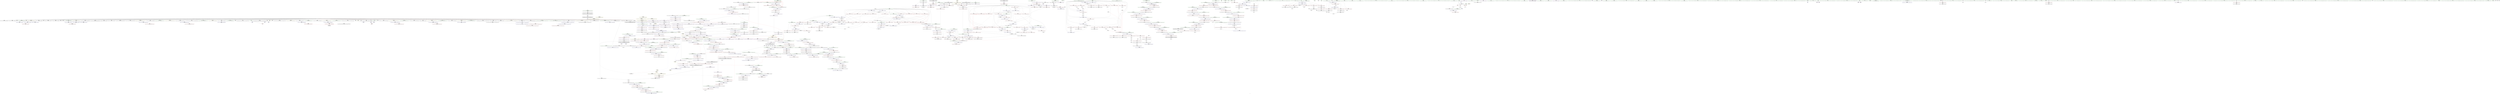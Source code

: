 digraph "SVFG" {
	label="SVFG";

	Node0x558f46da00d0 [shape=record,color=grey,label="{NodeID: 0\nNullPtr|{|<s54>88}}"];
	Node0x558f46da00d0 -> Node0x558f471258d0[style=solid];
	Node0x558f46da00d0 -> Node0x558f471259d0[style=solid];
	Node0x558f46da00d0 -> Node0x558f47125aa0[style=solid];
	Node0x558f46da00d0 -> Node0x558f47125b70[style=solid];
	Node0x558f46da00d0 -> Node0x558f47125c40[style=solid];
	Node0x558f46da00d0 -> Node0x558f47125d10[style=solid];
	Node0x558f46da00d0 -> Node0x558f47125de0[style=solid];
	Node0x558f46da00d0 -> Node0x558f47125eb0[style=solid];
	Node0x558f46da00d0 -> Node0x558f47125f80[style=solid];
	Node0x558f46da00d0 -> Node0x558f47126050[style=solid];
	Node0x558f46da00d0 -> Node0x558f47126120[style=solid];
	Node0x558f46da00d0 -> Node0x558f471261f0[style=solid];
	Node0x558f46da00d0 -> Node0x558f471262c0[style=solid];
	Node0x558f46da00d0 -> Node0x558f47126390[style=solid];
	Node0x558f46da00d0 -> Node0x558f47126460[style=solid];
	Node0x558f46da00d0 -> Node0x558f4712e980[style=solid];
	Node0x558f46da00d0 -> Node0x558f4712ea50[style=solid];
	Node0x558f46da00d0 -> Node0x558f4712eb20[style=solid];
	Node0x558f46da00d0 -> Node0x558f4712ebf0[style=solid];
	Node0x558f46da00d0 -> Node0x558f4712ecc0[style=solid];
	Node0x558f46da00d0 -> Node0x558f4712ed90[style=solid];
	Node0x558f46da00d0 -> Node0x558f4712ee60[style=solid];
	Node0x558f46da00d0 -> Node0x558f4712ef30[style=solid];
	Node0x558f46da00d0 -> Node0x558f4712f000[style=solid];
	Node0x558f46da00d0 -> Node0x558f4712f0d0[style=solid];
	Node0x558f46da00d0 -> Node0x558f4712f1a0[style=solid];
	Node0x558f46da00d0 -> Node0x558f4712f270[style=solid];
	Node0x558f46da00d0 -> Node0x558f4712f340[style=solid];
	Node0x558f46da00d0 -> Node0x558f4712f410[style=solid];
	Node0x558f46da00d0 -> Node0x558f4712f4e0[style=solid];
	Node0x558f46da00d0 -> Node0x558f4712f5b0[style=solid];
	Node0x558f46da00d0 -> Node0x558f4712f680[style=solid];
	Node0x558f46da00d0 -> Node0x558f4712f750[style=solid];
	Node0x558f46da00d0 -> Node0x558f4712f820[style=solid];
	Node0x558f46da00d0 -> Node0x558f4712f8f0[style=solid];
	Node0x558f46da00d0 -> Node0x558f4712f9c0[style=solid];
	Node0x558f46da00d0 -> Node0x558f4712fa90[style=solid];
	Node0x558f46da00d0 -> Node0x558f4712fb60[style=solid];
	Node0x558f46da00d0 -> Node0x558f4712fc30[style=solid];
	Node0x558f46da00d0 -> Node0x558f4712fd00[style=solid];
	Node0x558f46da00d0 -> Node0x558f4712fdd0[style=solid];
	Node0x558f46da00d0 -> Node0x558f4712fea0[style=solid];
	Node0x558f46da00d0 -> Node0x558f4712ff70[style=solid];
	Node0x558f46da00d0 -> Node0x558f47130040[style=solid];
	Node0x558f46da00d0 -> Node0x558f47130110[style=solid];
	Node0x558f46da00d0 -> Node0x558f471301e0[style=solid];
	Node0x558f46da00d0 -> Node0x558f471302b0[style=solid];
	Node0x558f46da00d0 -> Node0x558f47130380[style=solid];
	Node0x558f46da00d0 -> Node0x558f47130450[style=solid];
	Node0x558f46da00d0 -> Node0x558f4714c220[style=solid];
	Node0x558f46da00d0 -> Node0x558f4714c2f0[style=solid];
	Node0x558f46da00d0 -> Node0x558f4714c3c0[style=solid];
	Node0x558f46da00d0 -> Node0x558f46c27a70[style=solid];
	Node0x558f46da00d0 -> Node0x558f4713dbe0[style=solid];
	Node0x558f46da00d0:s54 -> Node0x558f47224180[style=solid,color=red];
	Node0x558f47136ce0 [shape=record,color=blue,label="{NodeID: 775\n1275\<--1273\n__first.addr\<--__first\n_ZSt8_DestroyIPNSt7__cxx1112basic_stringIcSt11char_traitsIcESaIcEEEEvT_S7_\n}"];
	Node0x558f47136ce0 -> Node0x558f47145d60[style=dashed];
	Node0x558f4712d910 [shape=record,color=red,label="{NodeID: 443\n547\<--165\n\<--mnx\n_Z9writeMazeiNSt7__cxx1112basic_stringIcSt11char_traitsIcESaIcEEES4_\n}"];
	Node0x558f4712d910 -> Node0x558f47132b10[style=solid];
	Node0x558f47121830 [shape=record,color=green,label="{NodeID: 111\n717\<--718\nref.tmp\<--ref.tmp_field_insensitive\nmain\n}"];
	Node0x558f47222110 [shape=record,color=black,label="{NodeID: 1661\n876 = PHI(1124, )\n|{<s0>78}}"];
	Node0x558f47222110:s0 -> Node0x558f47226de0[style=solid,color=red];
	Node0x558f47143180 [shape=record,color=red,label="{NodeID: 554\n832\<--821\n\<--__a.addr\n_ZNSt12_Vector_baseINSt7__cxx1112basic_stringIcSt11char_traitsIcESaIcEEESaIS5_EEC2EmRKS6_\n|{<s0>74}}"];
	Node0x558f47143180:s0 -> Node0x558f47223d40[style=solid,color=red];
	Node0x558f471bfff0 [shape=record,color=yellow,style=double,label="{NodeID: 1329\n32V_1 = ENCHI(MR_32V_0)\npts\{156 \}\nFun[_Z9writeMazeiNSt7__cxx1112basic_stringIcSt11char_traitsIcESaIcEEES4_]}"];
	Node0x558f471bfff0 -> Node0x558f47148600[style=dashed];
	Node0x558f471bfff0 -> Node0x558f471487a0[style=dashed];
	Node0x558f471bfff0 -> Node0x558f47148940[style=dashed];
	Node0x558f47125eb0 [shape=record,color=black,label="{NodeID: 222\n284\<--3\n\<--dummyVal\n_Z9writeMazeiNSt7__cxx1112basic_stringIcSt11char_traitsIcESaIcEEES4_\n}"];
	Node0x558f47148bb0 [shape=record,color=blue,label="{NodeID: 665\n169\<--322\nx\<--add27\n_Z9writeMazeiNSt7__cxx1112basic_stringIcSt11char_traitsIcESaIcEEES4_\n}"];
	Node0x558f47148bb0 -> Node0x558f4712e130[style=dashed];
	Node0x558f47148bb0 -> Node0x558f4712e200[style=dashed];
	Node0x558f47148bb0 -> Node0x558f4712e2d0[style=dashed];
	Node0x558f47148bb0 -> Node0x558f4712e3a0[style=dashed];
	Node0x558f47148bb0 -> Node0x558f47148d50[style=dashed];
	Node0x558f47148bb0 -> Node0x558f4719e0b0[style=dashed];
	Node0x558f47133dc0 [shape=record,color=black,label="{NodeID: 333\n1087\<--1083\n\<--call2\n_ZN9__gnu_cxx13new_allocatorINSt7__cxx1112basic_stringIcSt11char_traitsIcESaIcEEEE8allocateEmPKv\n}"];
	Node0x558f47133dc0 -> Node0x558f47133e90[style=solid];
	Node0x558f46da0160 [shape=record,color=green,label="{NodeID: 1\n4\<--1\n_ZZ4markRSt6vectorINSt7__cxx1112basic_stringIcSt11char_traitsIcESaIcEEESaIS5_EEiiiE2dx\<--dummyObj\nGlob }"];
	Node0x558f47136db0 [shape=record,color=blue,label="{NodeID: 776\n1277\<--1274\n__last.addr\<--__last\n_ZSt8_DestroyIPNSt7__cxx1112basic_stringIcSt11char_traitsIcESaIcEEEEvT_S7_\n}"];
	Node0x558f47136db0 -> Node0x558f47145e30[style=dashed];
	Node0x558f4712d9e0 [shape=record,color=red,label="{NodeID: 444\n372\<--167\n\<--mxx\n_Z9writeMazeiNSt7__cxx1112basic_stringIcSt11char_traitsIcESaIcEEES4_\n}"];
	Node0x558f4712d9e0 -> Node0x558f4716f8a0[style=solid];
	Node0x558f47121900 [shape=record,color=green,label="{NodeID: 112\n719\<--720\nexn.slot\<--exn.slot_field_insensitive\nmain\n}"];
	Node0x558f47121900 -> Node0x558f47142ca0[style=solid];
	Node0x558f47121900 -> Node0x558f4714b040[style=solid];
	Node0x558f47121900 -> Node0x558f4714b1e0[style=solid];
	Node0x558f47121900 -> Node0x558f4714b380[style=solid];
	Node0x558f472222b0 [shape=record,color=black,label="{NodeID: 1662\n877 = PHI(1100, )\n}"];
	Node0x558f472222b0 -> Node0x558f4714bd40[style=solid];
	Node0x558f47143250 [shape=record,color=red,label="{NodeID: 555\n850\<--823\nexn\<--exn.slot\n_ZNSt12_Vector_baseINSt7__cxx1112basic_stringIcSt11char_traitsIcESaIcEEESaIS5_EEC2EmRKS6_\n}"];
	Node0x558f47125f80 [shape=record,color=black,label="{NodeID: 223\n285\<--3\n\<--dummyVal\n_Z9writeMazeiNSt7__cxx1112basic_stringIcSt11char_traitsIcESaIcEEES4_\n}"];
	Node0x558f47125f80 -> Node0x558f47148870[style=solid];
	Node0x558f47148c80 [shape=record,color=blue,label="{NodeID: 666\n173\<--338\nd\<--rem34\n_Z9writeMazeiNSt7__cxx1112basic_stringIcSt11char_traitsIcESaIcEEES4_\n}"];
	Node0x558f47148c80 -> Node0x558f4713fb10[style=dashed];
	Node0x558f47148c80 -> Node0x558f47149300[style=dashed];
	Node0x558f47148c80 -> Node0x558f4719eab0[style=dashed];
	Node0x558f47133e90 [shape=record,color=black,label="{NodeID: 334\n1057\<--1087\n_ZN9__gnu_cxx13new_allocatorINSt7__cxx1112basic_stringIcSt11char_traitsIcESaIcEEEE8allocateEmPKv_ret\<--\n_ZN9__gnu_cxx13new_allocatorINSt7__cxx1112basic_stringIcSt11char_traitsIcESaIcEEEE8allocateEmPKv\n|{<s0>88}}"];
	Node0x558f47133e90:s0 -> Node0x558f47222670[style=solid,color=blue];
	Node0x558f470fe060 [shape=record,color=green,label="{NodeID: 2\n6\<--1\n_ZZ4markRSt6vectorINSt7__cxx1112basic_stringIcSt11char_traitsIcESaIcEEESaIS5_EEiiiE2dy\<--dummyObj\nGlob }"];
	Node0x558f47136e80 [shape=record,color=blue,label="{NodeID: 777\n1300\<--1299\n__t.addr\<--__t\n_ZSt7forwardIRKNSt7__cxx1112basic_stringIcSt11char_traitsIcESaIcEEEEOT_RNSt16remove_referenceIS8_E4typeE\n}"];
	Node0x558f47136e80 -> Node0x558f47145f00[style=dashed];
	Node0x558f4712dab0 [shape=record,color=red,label="{NodeID: 445\n482\<--167\n\<--mxx\n_Z9writeMazeiNSt7__cxx1112basic_stringIcSt11char_traitsIcESaIcEEES4_\n}"];
	Node0x558f4712dab0 -> Node0x558f4713e1e0[style=solid];
	Node0x558f471219d0 [shape=record,color=green,label="{NodeID: 113\n721\<--722\nehselector.slot\<--ehselector.slot_field_insensitive\nmain\n}"];
	Node0x558f471219d0 -> Node0x558f47142d70[style=solid];
	Node0x558f471219d0 -> Node0x558f4714b110[style=solid];
	Node0x558f471219d0 -> Node0x558f4714b2b0[style=solid];
	Node0x558f471219d0 -> Node0x558f4714b450[style=solid];
	Node0x558f472223f0 [shape=record,color=black,label="{NodeID: 1663\n959 = PHI(1017, )\n}"];
	Node0x558f472223f0 -> Node0x558f4714c630[style=solid];
	Node0x558f47143320 [shape=record,color=red,label="{NodeID: 556\n851\<--825\nsel\<--ehselector.slot\n_ZNSt12_Vector_baseINSt7__cxx1112basic_stringIcSt11char_traitsIcESaIcEEESaIS5_EEC2EmRKS6_\n}"];
	Node0x558f47126050 [shape=record,color=black,label="{NodeID: 224\n287\<--3\n\<--dummyVal\n_Z9writeMazeiNSt7__cxx1112basic_stringIcSt11char_traitsIcESaIcEEES4_\n}"];
	Node0x558f47126050 -> Node0x558f47148940[style=solid];
	Node0x558f47148d50 [shape=record,color=blue,label="{NodeID: 667\n169\<--347\nx\<--\n_Z9writeMazeiNSt7__cxx1112basic_stringIcSt11char_traitsIcESaIcEEES4_\n}"];
	Node0x558f47148d50 -> Node0x558f4712e470[style=dashed];
	Node0x558f47148d50 -> Node0x558f4712e540[style=dashed];
	Node0x558f47148d50 -> Node0x558f4712e610[style=dashed];
	Node0x558f47148d50 -> Node0x558f4712e6e0[style=dashed];
	Node0x558f47148d50 -> Node0x558f4712e7b0[style=dashed];
	Node0x558f47148d50 -> Node0x558f471498b0[style=dashed];
	Node0x558f47148d50 -> Node0x558f47198590[style=dashed];
	Node0x558f47148d50 -> Node0x558f471accd0[style=dashed];
	Node0x558f47133f60 [shape=record,color=black,label="{NodeID: 335\n1089\<--1096\n_ZNK9__gnu_cxx13new_allocatorINSt7__cxx1112basic_stringIcSt11char_traitsIcESaIcEEEE8max_sizeEv_ret\<--\n_ZNK9__gnu_cxx13new_allocatorINSt7__cxx1112basic_stringIcSt11char_traitsIcESaIcEEEE8max_sizeEv\n|{<s0>89}}"];
	Node0x558f47133f60:s0 -> Node0x558f472227b0[style=solid,color=blue];
	Node0x558f4711dba0 [shape=record,color=green,label="{NodeID: 3\n8\<--1\n.str\<--dummyObj\nGlob }"];
	Node0x558f47136f50 [shape=record,color=blue,label="{NodeID: 778\n1311\<--1309\n__first.addr\<--__first\n_ZNSt12_Destroy_auxILb0EE9__destroyIPNSt7__cxx1112basic_stringIcSt11char_traitsIcESaIcEEEEEvT_S9_\n}"];
	Node0x558f47136f50 -> Node0x558f471991b0[style=dashed];
	Node0x558f4712db80 [shape=record,color=red,label="{NodeID: 446\n507\<--167\n\<--mxx\n_Z9writeMazeiNSt7__cxx1112basic_stringIcSt11char_traitsIcESaIcEEES4_\n}"];
	Node0x558f4712db80 -> Node0x558f4713e360[style=solid];
	Node0x558f47126520 [shape=record,color=green,label="{NodeID: 114\n723\<--724\nagg.tmp4\<--agg.tmp4_field_insensitive\nmain\n|{<s0>65}}"];
	Node0x558f47126520:s0 -> Node0x558f47223af0[style=solid,color=red];
	Node0x558f47222530 [shape=record,color=black,label="{NodeID: 1664\n1034 = PHI(1041, )\n}"];
	Node0x558f47222530 -> Node0x558f46c27a70[style=solid];
	Node0x558f471433f0 [shape=record,color=red,label="{NodeID: 557\n868\<--859\nthis1\<--this.addr\n_ZNSt6vectorINSt7__cxx1112basic_stringIcSt11char_traitsIcESaIcEEESaIS5_EE18_M_fill_initializeEmRKS5_\n}"];
	Node0x558f471433f0 -> Node0x558f47133330[style=solid];
	Node0x558f471433f0 -> Node0x558f47133400[style=solid];
	Node0x558f471433f0 -> Node0x558f471334d0[style=solid];
	Node0x558f47126120 [shape=record,color=black,label="{NodeID: 225\n562\<--3\nlpad.val\<--dummyVal\n_Z9writeMazeiNSt7__cxx1112basic_stringIcSt11char_traitsIcESaIcEEES4_\n}"];
	Node0x558f47148e20 [shape=record,color=blue,label="{NodeID: 668\n171\<--349\ny\<--\n_Z9writeMazeiNSt7__cxx1112basic_stringIcSt11char_traitsIcESaIcEEES4_\n}"];
	Node0x558f47148e20 -> Node0x558f4713efb0[style=dashed];
	Node0x558f47148e20 -> Node0x558f4713f080[style=dashed];
	Node0x558f47148e20 -> Node0x558f4713f150[style=dashed];
	Node0x558f47148e20 -> Node0x558f4713f220[style=dashed];
	Node0x558f47148e20 -> Node0x558f4713f2f0[style=dashed];
	Node0x558f47148e20 -> Node0x558f471497e0[style=dashed];
	Node0x558f47148e20 -> Node0x558f47198a90[style=dashed];
	Node0x558f47148e20 -> Node0x558f471ad1d0[style=dashed];
	Node0x558f47134030 [shape=record,color=black,label="{NodeID: 336\n1100\<--1120\n_ZSt24__uninitialized_fill_n_aIPNSt7__cxx1112basic_stringIcSt11char_traitsIcESaIcEEEmS5_S5_ET_S7_T0_RKT1_RSaIT2_E_ret\<--call\n_ZSt24__uninitialized_fill_n_aIPNSt7__cxx1112basic_stringIcSt11char_traitsIcESaIcEEEmS5_S5_ET_S7_T0_RKT1_RSaIT2_E\n|{<s0>78}}"];
	Node0x558f47134030:s0 -> Node0x558f472222b0[style=solid,color=blue];
	Node0x558f4711e2f0 [shape=record,color=green,label="{NodeID: 4\n10\<--1\n.str.1\<--dummyObj\nGlob }"];
	Node0x558f47137020 [shape=record,color=blue,label="{NodeID: 779\n1313\<--1310\n__last.addr\<--__last\n_ZNSt12_Destroy_auxILb0EE9__destroyIPNSt7__cxx1112basic_stringIcSt11char_traitsIcESaIcEEEEEvT_S9_\n}"];
	Node0x558f47137020 -> Node0x558f47146240[style=dashed];
	Node0x558f4712dc50 [shape=record,color=red,label="{NodeID: 447\n535\<--167\n\<--mxx\n_Z9writeMazeiNSt7__cxx1112basic_stringIcSt11char_traitsIcESaIcEEES4_\n}"];
	Node0x558f4712dc50 -> Node0x558f47166790[style=solid];
	Node0x558f471265b0 [shape=record,color=green,label="{NodeID: 115\n725\<--726\nref.tmp6\<--ref.tmp6_field_insensitive\nmain\n}"];
	Node0x558f47222670 [shape=record,color=black,label="{NodeID: 1665\n1053 = PHI(1057, )\n}"];
	Node0x558f47222670 -> Node0x558f47133cf0[style=solid];
	Node0x558f471434c0 [shape=record,color=red,label="{NodeID: 558\n873\<--861\n\<--__n.addr\n_ZNSt6vectorINSt7__cxx1112basic_stringIcSt11char_traitsIcESaIcEEESaIS5_EE18_M_fill_initializeEmRKS5_\n|{<s0>78}}"];
	Node0x558f471434c0:s0 -> Node0x558f47226c40[style=solid,color=red];
	Node0x558f471261f0 [shape=record,color=black,label="{NodeID: 226\n563\<--3\nlpad.val150\<--dummyVal\n_Z9writeMazeiNSt7__cxx1112basic_stringIcSt11char_traitsIcESaIcEEES4_\n}"];
	Node0x558f47148ef0 [shape=record,color=blue,label="{NodeID: 669\n175\<--355\npd\<--\n_Z9writeMazeiNSt7__cxx1112basic_stringIcSt11char_traitsIcESaIcEEES4_\n}"];
	Node0x558f47148ef0 -> Node0x558f47140190[style=dashed];
	Node0x558f47148ef0 -> Node0x558f47148ef0[style=dashed];
	Node0x558f47148ef0 -> Node0x558f471493d0[style=dashed];
	Node0x558f47134100 [shape=record,color=black,label="{NodeID: 337\n1131\<--1130\n\<--_M_impl\n_ZNSt12_Vector_baseINSt7__cxx1112basic_stringIcSt11char_traitsIcESaIcEEESaIS5_EE19_M_get_Tp_allocatorEv\n}"];
	Node0x558f47134100 -> Node0x558f471341d0[style=solid];
	Node0x558f4711e380 [shape=record,color=green,label="{NodeID: 5\n12\<--1\n_ZZ9writeMazeiNSt7__cxx1112basic_stringIcSt11char_traitsIcESaIcEEES4_E2dx\<--dummyObj\nGlob }"];
	Node0x558f471370f0 [shape=record,color=blue,label="{NodeID: 780\n1311\<--1329\n__first.addr\<--incdec.ptr\n_ZNSt12_Destroy_auxILb0EE9__destroyIPNSt7__cxx1112basic_stringIcSt11char_traitsIcESaIcEEEEEvT_S9_\n}"];
	Node0x558f471370f0 -> Node0x558f471991b0[style=dashed];
	Node0x558f4712dd20 [shape=record,color=red,label="{NodeID: 448\n260\<--169\n\<--x\n_Z9writeMazeiNSt7__cxx1112basic_stringIcSt11char_traitsIcESaIcEEES4_\n}"];
	Node0x558f4712dd20 -> Node0x558f47148460[style=solid];
	Node0x558f47126680 [shape=record,color=green,label="{NodeID: 116\n730\<--731\nscanf\<--scanf_field_insensitive\n}"];
	Node0x558f472227b0 [shape=record,color=black,label="{NodeID: 1666\n1072 = PHI(1089, )\n}"];
	Node0x558f472227b0 -> Node0x558f4713d5e0[style=solid];
	Node0x558f47143590 [shape=record,color=red,label="{NodeID: 559\n874\<--863\n\<--__value.addr\n_ZNSt6vectorINSt7__cxx1112basic_stringIcSt11char_traitsIcESaIcEEESaIS5_EE18_M_fill_initializeEmRKS5_\n|{<s0>78}}"];
	Node0x558f47143590:s0 -> Node0x558f47226d10[style=solid,color=red];
	Node0x558f471262c0 [shape=record,color=black,label="{NodeID: 227\n626\<--3\n\<--dummyVal\n_ZNSt6vectorINSt7__cxx1112basic_stringIcSt11char_traitsIcESaIcEEESaIS5_EEC2EmRKS5_RKS6_\n}"];
	Node0x558f47148fc0 [shape=record,color=blue,label="{NodeID: 670\n163\<--361\nmxy\<--\n_Z9writeMazeiNSt7__cxx1112basic_stringIcSt11char_traitsIcESaIcEEES4_\n}"];
	Node0x558f47148fc0 -> Node0x558f4719d1b0[style=dashed];
	Node0x558f471341d0 [shape=record,color=black,label="{NodeID: 338\n1124\<--1131\n_ZNSt12_Vector_baseINSt7__cxx1112basic_stringIcSt11char_traitsIcESaIcEEESaIS5_EE19_M_get_Tp_allocatorEv_ret\<--\n_ZNSt12_Vector_baseINSt7__cxx1112basic_stringIcSt11char_traitsIcESaIcEEESaIS5_EE19_M_get_Tp_allocatorEv\n|{<s0>54|<s1>77}}"];
	Node0x558f471341d0:s0 -> Node0x558f47221dd0[style=solid,color=blue];
	Node0x558f471341d0:s1 -> Node0x558f47222110[style=solid,color=blue];
	Node0x558f4711e410 [shape=record,color=green,label="{NodeID: 6\n14\<--1\n_ZZ9writeMazeiNSt7__cxx1112basic_stringIcSt11char_traitsIcESaIcEEES4_E2dy\<--dummyObj\nGlob }"];
	Node0x558f471371c0 [shape=record,color=blue,label="{NodeID: 781\n1335\<--1334\n__pointer.addr\<--__pointer\n_ZSt8_DestroyINSt7__cxx1112basic_stringIcSt11char_traitsIcESaIcEEEEvPT_\n}"];
	Node0x558f471371c0 -> Node0x558f47146310[style=dashed];
	Node0x558f4712ddf0 [shape=record,color=red,label="{NodeID: 449\n303\<--169\n\<--x\n_Z9writeMazeiNSt7__cxx1112basic_stringIcSt11char_traitsIcESaIcEEES4_\n|{<s0>26}}"];
	Node0x558f4712ddf0:s0 -> Node0x558f47178ae0[style=solid,color=red];
	Node0x558f47126780 [shape=record,color=green,label="{NodeID: 117\n747\<--748\n_ZNSt7__cxx1112basic_stringIcSt11char_traitsIcESaIcEEC1EPKcRKS3_\<--_ZNSt7__cxx1112basic_stringIcSt11char_traitsIcESaIcEEC1EPKcRKS3__field_insensitive\n}"];
	Node0x558f472228f0 [shape=record,color=black,label="{NodeID: 1667\n1120 = PHI(1133, )\n}"];
	Node0x558f472228f0 -> Node0x558f47134030[style=solid];
	Node0x558f47143660 [shape=record,color=red,label="{NodeID: 560\n872\<--871\n\<--_M_start\n_ZNSt6vectorINSt7__cxx1112basic_stringIcSt11char_traitsIcESaIcEEESaIS5_EE18_M_fill_initializeEmRKS5_\n|{<s0>78}}"];
	Node0x558f47143660:s0 -> Node0x558f47226b70[style=solid,color=red];
	Node0x558f47126390 [shape=record,color=black,label="{NodeID: 228\n627\<--3\n\<--dummyVal\n_ZNSt6vectorINSt7__cxx1112basic_stringIcSt11char_traitsIcESaIcEEESaIS5_EEC2EmRKS5_RKS6_\n}"];
	Node0x558f47126390 -> Node0x558f4714a8f0[style=solid];
	Node0x558f47149090 [shape=record,color=blue,label="{NodeID: 671\n165\<--368\nmnx\<--\n_Z9writeMazeiNSt7__cxx1112basic_stringIcSt11char_traitsIcESaIcEEES4_\n}"];
	Node0x558f47149090 -> Node0x558f4719d6b0[style=dashed];
	Node0x558f471342a0 [shape=record,color=black,label="{NodeID: 339\n1133\<--1153\n_ZSt20uninitialized_fill_nIPNSt7__cxx1112basic_stringIcSt11char_traitsIcESaIcEEEmS5_ET_S7_T0_RKT1__ret\<--call\n_ZSt20uninitialized_fill_nIPNSt7__cxx1112basic_stringIcSt11char_traitsIcESaIcEEEmS5_ET_S7_T0_RKT1_\n|{<s0>92}}"];
	Node0x558f471342a0:s0 -> Node0x558f472228f0[style=solid,color=blue];
	Node0x558f4711e4a0 [shape=record,color=green,label="{NodeID: 7\n16\<--1\n_ZZ9writeMazeiNSt7__cxx1112basic_stringIcSt11char_traitsIcESaIcEEES4_E3dig\<--dummyObj\nGlob }"];
	Node0x558f47137290 [shape=record,color=blue,label="{NodeID: 782\n1345\<--1342\nthis.addr\<--this\n_ZNSt12_Vector_baseINSt7__cxx1112basic_stringIcSt11char_traitsIcESaIcEEESaIS5_EE13_M_deallocateEPS5_m\n}"];
	Node0x558f47137290 -> Node0x558f471463e0[style=dashed];
	Node0x558f4712dec0 [shape=record,color=red,label="{NodeID: 450\n321\<--169\n\<--x\n_Z9writeMazeiNSt7__cxx1112basic_stringIcSt11char_traitsIcESaIcEEES4_\n}"];
	Node0x558f4712dec0 -> Node0x558f4713b1e0[style=solid];
	Node0x558f47126880 [shape=record,color=green,label="{NodeID: 118\n801\<--802\nthis.addr\<--this.addr_field_insensitive\n_ZN9__gnu_cxx13new_allocatorINSt7__cxx1112basic_stringIcSt11char_traitsIcESaIcEEEEC2Ev\n}"];
	Node0x558f47126880 -> Node0x558f47142e40[style=solid];
	Node0x558f47126880 -> Node0x558f4714b520[style=solid];
	Node0x558f47222a30 [shape=record,color=black,label="{NodeID: 1668\n1153 = PHI(1157, )\n}"];
	Node0x558f47222a30 -> Node0x558f471342a0[style=solid];
	Node0x558f47143730 [shape=record,color=red,label="{NodeID: 561\n894\<--887\nthis1\<--this.addr\n_ZNSt12_Vector_baseINSt7__cxx1112basic_stringIcSt11char_traitsIcESaIcEEESaIS5_EED2Ev\n|{|<s8>79}}"];
	Node0x558f47143730 -> Node0x558f4712aac0[style=solid];
	Node0x558f47143730 -> Node0x558f4712ab90[style=solid];
	Node0x558f47143730 -> Node0x558f4712ac60[style=solid];
	Node0x558f47143730 -> Node0x558f4712ad30[style=solid];
	Node0x558f47143730 -> Node0x558f4712ae00[style=solid];
	Node0x558f47143730 -> Node0x558f4712aed0[style=solid];
	Node0x558f47143730 -> Node0x558f4712afa0[style=solid];
	Node0x558f47143730 -> Node0x558f4712b070[style=solid];
	Node0x558f47143730:s8 -> Node0x558f472264f0[style=solid,color=red];
	Node0x558f47126460 [shape=record,color=black,label="{NodeID: 229\n629\<--3\n\<--dummyVal\n_ZNSt6vectorINSt7__cxx1112basic_stringIcSt11char_traitsIcESaIcEEESaIS5_EEC2EmRKS5_RKS6_\n}"];
	Node0x558f47126460 -> Node0x558f4714a9c0[style=solid];
	Node0x558f47149160 [shape=record,color=blue,label="{NodeID: 672\n167\<--375\nmxx\<--\n_Z9writeMazeiNSt7__cxx1112basic_stringIcSt11char_traitsIcESaIcEEES4_\n}"];
	Node0x558f47149160 -> Node0x558f4719dbb0[style=dashed];
	Node0x558f47134370 [shape=record,color=black,label="{NodeID: 340\n1157\<--1217\n_ZNSt22__uninitialized_fill_nILb0EE15__uninit_fill_nIPNSt7__cxx1112basic_stringIcSt11char_traitsIcESaIcEEEmS7_EET_S9_T0_RKT1__ret\<--\n_ZNSt22__uninitialized_fill_nILb0EE15__uninit_fill_nIPNSt7__cxx1112basic_stringIcSt11char_traitsIcESaIcEEEmS7_EET_S9_T0_RKT1_\n|{<s0>93}}"];
	Node0x558f47134370:s0 -> Node0x558f47222a30[style=solid,color=blue];
	Node0x558f4711e530 [shape=record,color=green,label="{NodeID: 8\n18\<--1\n.str.2\<--dummyObj\nGlob }"];
	Node0x558f47137360 [shape=record,color=blue,label="{NodeID: 783\n1347\<--1343\n__p.addr\<--__p\n_ZNSt12_Vector_baseINSt7__cxx1112basic_stringIcSt11char_traitsIcESaIcEEESaIS5_EE13_M_deallocateEPS5_m\n}"];
	Node0x558f47137360 -> Node0x558f471464b0[style=dashed];
	Node0x558f47137360 -> Node0x558f47146580[style=dashed];
	Node0x558f4712df90 [shape=record,color=red,label="{NodeID: 451\n325\<--169\n\<--x\n_Z9writeMazeiNSt7__cxx1112basic_stringIcSt11char_traitsIcESaIcEEES4_\n|{<s0>27}}"];
	Node0x558f4712df90:s0 -> Node0x558f47178ae0[style=solid,color=red];
	Node0x558f47126950 [shape=record,color=green,label="{NodeID: 119\n808\<--809\nthis.addr\<--this.addr_field_insensitive\n_ZN9__gnu_cxx13new_allocatorINSt7__cxx1112basic_stringIcSt11char_traitsIcESaIcEEEED2Ev\n}"];
	Node0x558f47126950 -> Node0x558f47142f10[style=solid];
	Node0x558f47126950 -> Node0x558f4714b5f0[style=solid];
	Node0x558f47222b70 [shape=record,color=black,label="{NodeID: 1669\n1183 = PHI(1263, )\n|{<s0>95}}"];
	Node0x558f47222b70:s0 -> Node0x558f47226350[style=solid,color=red];
	Node0x558f47143800 [shape=record,color=red,label="{NodeID: 562\n923\<--889\nexn\<--exn.slot\n_ZNSt12_Vector_baseINSt7__cxx1112basic_stringIcSt11char_traitsIcESaIcEEESaIS5_EED2Ev\n|{<s0>82}}"];
	Node0x558f47143800:s0 -> Node0x558f47225240[style=solid,color=red];
	Node0x558f4712e980 [shape=record,color=black,label="{NodeID: 230\n638\<--3\nlpad.val\<--dummyVal\n_ZNSt6vectorINSt7__cxx1112basic_stringIcSt11char_traitsIcESaIcEEESaIS5_EEC2EmRKS5_RKS6_\n}"];
	Node0x558f47149230 [shape=record,color=blue,label="{NodeID: 673\n177\<--380\ni\<--inc\n_Z9writeMazeiNSt7__cxx1112basic_stringIcSt11char_traitsIcESaIcEEES4_\n}"];
	Node0x558f47149230 -> Node0x558f47140330[style=dashed];
	Node0x558f47149230 -> Node0x558f47140400[style=dashed];
	Node0x558f47149230 -> Node0x558f471404d0[style=dashed];
	Node0x558f47149230 -> Node0x558f471405a0[style=dashed];
	Node0x558f47149230 -> Node0x558f47140670[style=dashed];
	Node0x558f47149230 -> Node0x558f47149230[style=dashed];
	Node0x558f47149230 -> Node0x558f471ae0d0[style=dashed];
	Node0x558f47134440 [shape=record,color=black,label="{NodeID: 341\n1253\<--1252\n\<--\n_ZSt10_ConstructINSt7__cxx1112basic_stringIcSt11char_traitsIcESaIcEEEJRKS5_EEvPT_DpOT0_\n}"];
	Node0x558f47134440 -> Node0x558f47134510[style=solid];
	Node0x558f4711e5f0 [shape=record,color=green,label="{NodeID: 9\n20\<--1\n.str.3\<--dummyObj\nGlob }"];
	Node0x558f47137430 [shape=record,color=blue,label="{NodeID: 784\n1349\<--1344\n__n.addr\<--__n\n_ZNSt12_Vector_baseINSt7__cxx1112basic_stringIcSt11char_traitsIcESaIcEEESaIS5_EE13_M_deallocateEPS5_m\n}"];
	Node0x558f47137430 -> Node0x558f47146650[style=dashed];
	Node0x558f4712e060 [shape=record,color=red,label="{NodeID: 452\n331\<--169\n\<--x\n_Z9writeMazeiNSt7__cxx1112basic_stringIcSt11char_traitsIcESaIcEEES4_\n|{<s0>28}}"];
	Node0x558f4712e060:s0 -> Node0x558f47178ae0[style=solid,color=red];
	Node0x558f47126a20 [shape=record,color=green,label="{NodeID: 120\n817\<--818\nthis.addr\<--this.addr_field_insensitive\n_ZNSt12_Vector_baseINSt7__cxx1112basic_stringIcSt11char_traitsIcESaIcEEESaIS5_EEC2EmRKS6_\n}"];
	Node0x558f47126a20 -> Node0x558f47142fe0[style=solid];
	Node0x558f47126a20 -> Node0x558f4714b6c0[style=solid];
	Node0x558f47222cb0 [shape=record,color=black,label="{NodeID: 1670\n1206 = PHI()\n}"];
	Node0x558f471438d0 [shape=record,color=red,label="{NodeID: 563\n897\<--896\n\<--_M_start\n_ZNSt12_Vector_baseINSt7__cxx1112basic_stringIcSt11char_traitsIcESaIcEEESaIS5_EED2Ev\n|{<s0>79}}"];
	Node0x558f471438d0:s0 -> Node0x558f472265c0[style=solid,color=red];
	Node0x558f4712ea50 [shape=record,color=black,label="{NodeID: 231\n639\<--3\nlpad.val2\<--dummyVal\n_ZNSt6vectorINSt7__cxx1112basic_stringIcSt11char_traitsIcESaIcEEESaIS5_EEC2EmRKS5_RKS6_\n}"];
	Node0x558f47149300 [shape=record,color=blue,label="{NodeID: 674\n173\<--385\nd\<--rem54\n_Z9writeMazeiNSt7__cxx1112basic_stringIcSt11char_traitsIcESaIcEEES4_\n}"];
	Node0x558f47149300 -> Node0x558f4713fbe0[style=dashed];
	Node0x558f47149300 -> Node0x558f4713fcb0[style=dashed];
	Node0x558f47149300 -> Node0x558f4713fd80[style=dashed];
	Node0x558f47149300 -> Node0x558f4713fe50[style=dashed];
	Node0x558f47149300 -> Node0x558f4713ff20[style=dashed];
	Node0x558f47149300 -> Node0x558f4713fff0[style=dashed];
	Node0x558f47149300 -> Node0x558f471400c0[style=dashed];
	Node0x558f47149300 -> Node0x558f47149710[style=dashed];
	Node0x558f47149300 -> Node0x558f47149980[style=dashed];
	Node0x558f47149300 -> Node0x558f47198b80[style=dashed];
	Node0x558f47149300 -> Node0x558f471ad6d0[style=dashed];
	Node0x558f47134510 [shape=record,color=black,label="{NodeID: 342\n1254\<--1253\n\<--\n_ZSt10_ConstructINSt7__cxx1112basic_stringIcSt11char_traitsIcESaIcEEEJRKS5_EEvPT_DpOT0_\n}"];
	Node0x558f4711e6f0 [shape=record,color=green,label="{NodeID: 10\n22\<--1\n.str.4\<--dummyObj\nGlob }"];
	Node0x558f47137500 [shape=record,color=blue,label="{NodeID: 785\n1371\<--1368\n__a.addr\<--__a\n_ZNSt16allocator_traitsISaINSt7__cxx1112basic_stringIcSt11char_traitsIcESaIcEEEEE10deallocateERS6_PS5_m\n}"];
	Node0x558f47137500 -> Node0x558f47146720[style=dashed];
	Node0x558f4712e130 [shape=record,color=red,label="{NodeID: 453\n364\<--169\n\<--x\n_Z9writeMazeiNSt7__cxx1112basic_stringIcSt11char_traitsIcESaIcEEES4_\n}"];
	Node0x558f4712e130 -> Node0x558f4713cfe0[style=solid];
	Node0x558f471991b0 [shape=record,color=black,label="{NodeID: 1228\nMR_246V_3 = PHI(MR_246V_4, MR_246V_2, )\npts\{1312 \}\n}"];
	Node0x558f471991b0 -> Node0x558f47145fd0[style=dashed];
	Node0x558f471991b0 -> Node0x558f471460a0[style=dashed];
	Node0x558f471991b0 -> Node0x558f47146170[style=dashed];
	Node0x558f471991b0 -> Node0x558f471370f0[style=dashed];
	Node0x558f47126af0 [shape=record,color=green,label="{NodeID: 121\n819\<--820\n__n.addr\<--__n.addr_field_insensitive\n_ZNSt12_Vector_baseINSt7__cxx1112basic_stringIcSt11char_traitsIcESaIcEEESaIS5_EEC2EmRKS6_\n}"];
	Node0x558f47126af0 -> Node0x558f471430b0[style=solid];
	Node0x558f47126af0 -> Node0x558f4714b790[style=solid];
	Node0x558f47222d80 [shape=record,color=black,label="{NodeID: 1671\n1256 = PHI(1298, )\n}"];
	Node0x558f471439a0 [shape=record,color=red,label="{NodeID: 564\n900\<--899\n\<--_M_end_of_storage\n_ZNSt12_Vector_baseINSt7__cxx1112basic_stringIcSt11char_traitsIcESaIcEEESaIS5_EED2Ev\n}"];
	Node0x558f471439a0 -> Node0x558f471335a0[style=solid];
	Node0x558f4712eb20 [shape=record,color=black,label="{NodeID: 232\n689\<--3\n\<--dummyVal\n_ZNSt6vectorINSt7__cxx1112basic_stringIcSt11char_traitsIcESaIcEEESaIS5_EED2Ev\n}"];
	Node0x558f471493d0 [shape=record,color=blue,label="{NodeID: 675\n175\<--250\npd\<--\n_Z9writeMazeiNSt7__cxx1112basic_stringIcSt11char_traitsIcESaIcEEES4_\n}"];
	Node0x558f471493d0 -> Node0x558f47140260[style=dashed];
	Node0x558f471493d0 -> Node0x558f47149bf0[style=dashed];
	Node0x558f471493d0 -> Node0x558f471adbd0[style=dashed];
	Node0x558f471345e0 [shape=record,color=black,label="{NodeID: 343\n1263\<--1268\n_ZSt11__addressofINSt7__cxx1112basic_stringIcSt11char_traitsIcESaIcEEEEPT_RS6__ret\<--\n_ZSt11__addressofINSt7__cxx1112basic_stringIcSt11char_traitsIcESaIcEEEEPT_RS6_\n|{<s0>94|<s1>107}}"];
	Node0x558f471345e0:s0 -> Node0x558f47222b70[style=solid,color=blue];
	Node0x558f471345e0:s1 -> Node0x558f47222fc0[style=solid,color=blue];
	Node0x558f4711e7f0 [shape=record,color=green,label="{NodeID: 11\n53\<--1\n\<--dummyObj\nCan only get source location for instruction, argument, global var or function.}"];
	Node0x558f471375d0 [shape=record,color=blue,label="{NodeID: 786\n1373\<--1369\n__p.addr\<--__p\n_ZNSt16allocator_traitsISaINSt7__cxx1112basic_stringIcSt11char_traitsIcESaIcEEEEE10deallocateERS6_PS5_m\n}"];
	Node0x558f471375d0 -> Node0x558f471467f0[style=dashed];
	Node0x558f4712e200 [shape=record,color=red,label="{NodeID: 454\n368\<--169\n\<--x\n_Z9writeMazeiNSt7__cxx1112basic_stringIcSt11char_traitsIcESaIcEEES4_\n}"];
	Node0x558f4712e200 -> Node0x558f47149090[style=solid];
	Node0x558f47126bc0 [shape=record,color=green,label="{NodeID: 122\n821\<--822\n__a.addr\<--__a.addr_field_insensitive\n_ZNSt12_Vector_baseINSt7__cxx1112basic_stringIcSt11char_traitsIcESaIcEEESaIS5_EEC2EmRKS6_\n}"];
	Node0x558f47126bc0 -> Node0x558f47143180[style=solid];
	Node0x558f47126bc0 -> Node0x558f4714b860[style=solid];
	Node0x558f47222ef0 [shape=record,color=black,label="{NodeID: 1672\n1291 = PHI()\n}"];
	Node0x558f47143a70 [shape=record,color=red,label="{NodeID: 565\n903\<--902\n\<--_M_start4\n_ZNSt12_Vector_baseINSt7__cxx1112basic_stringIcSt11char_traitsIcESaIcEEESaIS5_EED2Ev\n}"];
	Node0x558f47143a70 -> Node0x558f47133670[style=solid];
	Node0x558f4712ebf0 [shape=record,color=black,label="{NodeID: 233\n690\<--3\n\<--dummyVal\n_ZNSt6vectorINSt7__cxx1112basic_stringIcSt11char_traitsIcESaIcEEESaIS5_EED2Ev\n}"];
	Node0x558f4712ebf0 -> Node0x558f4714ac30[style=solid];
	Node0x558f471494a0 [shape=record,color=blue,label="{NodeID: 676\n183\<--53\ni55\<--\n_Z9writeMazeiNSt7__cxx1112basic_stringIcSt11char_traitsIcESaIcEEES4_\n}"];
	Node0x558f471494a0 -> Node0x558f471408e0[style=dashed];
	Node0x558f471494a0 -> Node0x558f471409b0[style=dashed];
	Node0x558f471494a0 -> Node0x558f47140a80[style=dashed];
	Node0x558f471494a0 -> Node0x558f47140b50[style=dashed];
	Node0x558f471494a0 -> Node0x558f47140c20[style=dashed];
	Node0x558f471494a0 -> Node0x558f47149f30[style=dashed];
	Node0x558f471494a0 -> Node0x558f471aefd0[style=dashed];
	Node0x558f471346b0 [shape=record,color=black,label="{NodeID: 344\n1298\<--1303\n_ZSt7forwardIRKNSt7__cxx1112basic_stringIcSt11char_traitsIcESaIcEEEEOT_RNSt16remove_referenceIS8_E4typeE_ret\<--\n_ZSt7forwardIRKNSt7__cxx1112basic_stringIcSt11char_traitsIcESaIcEEEEOT_RNSt16remove_referenceIS8_E4typeE\n|{<s0>102}}"];
	Node0x558f471346b0:s0 -> Node0x558f47222d80[style=solid,color=blue];
	Node0x558f4711e8f0 [shape=record,color=green,label="{NodeID: 12\n55\<--1\n\<--dummyObj\nCan only get source location for instruction, argument, global var or function.}"];
	Node0x558f471376a0 [shape=record,color=blue,label="{NodeID: 787\n1375\<--1370\n__n.addr\<--__n\n_ZNSt16allocator_traitsISaINSt7__cxx1112basic_stringIcSt11char_traitsIcESaIcEEEEE10deallocateERS6_PS5_m\n}"];
	Node0x558f471376a0 -> Node0x558f471468c0[style=dashed];
	Node0x558f4712e2d0 [shape=record,color=red,label="{NodeID: 455\n371\<--169\n\<--x\n_Z9writeMazeiNSt7__cxx1112basic_stringIcSt11char_traitsIcESaIcEEES4_\n}"];
	Node0x558f4712e2d0 -> Node0x558f4716f8a0[style=solid];
	Node0x558f47126c90 [shape=record,color=green,label="{NodeID: 123\n823\<--824\nexn.slot\<--exn.slot_field_insensitive\n_ZNSt12_Vector_baseINSt7__cxx1112basic_stringIcSt11char_traitsIcESaIcEEESaIS5_EEC2EmRKS6_\n}"];
	Node0x558f47126c90 -> Node0x558f47143250[style=solid];
	Node0x558f47126c90 -> Node0x558f4714b930[style=solid];
	Node0x558f47222fc0 [shape=record,color=black,label="{NodeID: 1673\n1323 = PHI(1263, )\n|{<s0>108}}"];
	Node0x558f47222fc0:s0 -> Node0x558f472245c0[style=solid,color=red];
	Node0x558f47143b40 [shape=record,color=red,label="{NodeID: 566\n935\<--929\nthis1\<--this.addr\n_ZNSt12_Vector_baseINSt7__cxx1112basic_stringIcSt11char_traitsIcESaIcEEESaIS5_EE12_Vector_implC2ERKS6_\n}"];
	Node0x558f47143b40 -> Node0x558f47133740[style=solid];
	Node0x558f47143b40 -> Node0x558f4712b140[style=solid];
	Node0x558f47143b40 -> Node0x558f4712b210[style=solid];
	Node0x558f47143b40 -> Node0x558f4712b2e0[style=solid];
	Node0x558f4712ecc0 [shape=record,color=black,label="{NodeID: 234\n692\<--3\n\<--dummyVal\n_ZNSt6vectorINSt7__cxx1112basic_stringIcSt11char_traitsIcESaIcEEESaIS5_EED2Ev\n}"];
	Node0x558f4712ecc0 -> Node0x558f4714ad00[style=solid];
	Node0x558f47149570 [shape=record,color=blue,label="{NodeID: 677\n185\<--395\niy61\<--\n_Z9writeMazeiNSt7__cxx1112basic_stringIcSt11char_traitsIcESaIcEEES4_\n}"];
	Node0x558f47149570 -> Node0x558f47140cf0[style=dashed];
	Node0x558f47149570 -> Node0x558f47149570[style=dashed];
	Node0x558f47149570 -> Node0x558f471af4d0[style=dashed];
	Node0x558f47134780 [shape=record,color=black,label="{NodeID: 345\n1359\<--1358\n\<--_M_impl\n_ZNSt12_Vector_baseINSt7__cxx1112basic_stringIcSt11char_traitsIcESaIcEEESaIS5_EE13_M_deallocateEPS5_m\n|{<s0>110}}"];
	Node0x558f47134780:s0 -> Node0x558f47226900[style=solid,color=red];
	Node0x558f4711e9f0 [shape=record,color=green,label="{NodeID: 13\n74\<--1\n\<--dummyObj\nCan only get source location for instruction, argument, global var or function.}"];
	Node0x558f47137770 [shape=record,color=blue,label="{NodeID: 788\n1392\<--1389\nthis.addr\<--this\n_ZN9__gnu_cxx13new_allocatorINSt7__cxx1112basic_stringIcSt11char_traitsIcESaIcEEEE10deallocateEPS6_m\n}"];
	Node0x558f47137770 -> Node0x558f47146990[style=dashed];
	Node0x558f4712e3a0 [shape=record,color=red,label="{NodeID: 456\n375\<--169\n\<--x\n_Z9writeMazeiNSt7__cxx1112basic_stringIcSt11char_traitsIcESaIcEEES4_\n}"];
	Node0x558f4712e3a0 -> Node0x558f47149160[style=solid];
	Node0x558f47126d60 [shape=record,color=green,label="{NodeID: 124\n825\<--826\nehselector.slot\<--ehselector.slot_field_insensitive\n_ZNSt12_Vector_baseINSt7__cxx1112basic_stringIcSt11char_traitsIcESaIcEEESaIS5_EEC2EmRKS6_\n}"];
	Node0x558f47126d60 -> Node0x558f47143320[style=solid];
	Node0x558f47126d60 -> Node0x558f4714ba00[style=solid];
	Node0x558f47223130 [shape=record,color=black,label="{NodeID: 1674\n814 = PHI(614, )\n0th arg _ZNSt12_Vector_baseINSt7__cxx1112basic_stringIcSt11char_traitsIcESaIcEEESaIS5_EEC2EmRKS6_ }"];
	Node0x558f47223130 -> Node0x558f4714b6c0[style=solid];
	Node0x558f47143c10 [shape=record,color=red,label="{NodeID: 567\n937\<--931\n\<--__a.addr\n_ZNSt12_Vector_baseINSt7__cxx1112basic_stringIcSt11char_traitsIcESaIcEEESaIS5_EE12_Vector_implC2ERKS6_\n|{<s0>83}}"];
	Node0x558f47143c10:s0 -> Node0x558f46c314a0[style=solid,color=red];
	Node0x558f4712ed90 [shape=record,color=black,label="{NodeID: 235\n762\<--3\n\<--dummyVal\nmain\n}"];
	Node0x558f47149640 [shape=record,color=blue,label="{NodeID: 678\n187\<--397\nix62\<--\n_Z9writeMazeiNSt7__cxx1112basic_stringIcSt11char_traitsIcESaIcEEES4_\n}"];
	Node0x558f47149640 -> Node0x558f47140dc0[style=dashed];
	Node0x558f47149640 -> Node0x558f47149640[style=dashed];
	Node0x558f47149640 -> Node0x558f471af9d0[style=dashed];
	Node0x558f47134850 [shape=record,color=black,label="{NodeID: 346\n1381\<--1380\n\<--\n_ZNSt16allocator_traitsISaINSt7__cxx1112basic_stringIcSt11char_traitsIcESaIcEEEEE10deallocateERS6_PS5_m\n|{<s0>111}}"];
	Node0x558f47134850:s0 -> Node0x558f472246d0[style=solid,color=red];
	Node0x558f4711eaf0 [shape=record,color=green,label="{NodeID: 14\n75\<--1\n\<--dummyObj\nCan only get source location for instruction, argument, global var or function.}"];
	Node0x558f47137840 [shape=record,color=blue,label="{NodeID: 789\n1394\<--1390\n__p.addr\<--__p\n_ZN9__gnu_cxx13new_allocatorINSt7__cxx1112basic_stringIcSt11char_traitsIcESaIcEEEE10deallocateEPS6_m\n}"];
	Node0x558f47137840 -> Node0x558f47146a60[style=dashed];
	Node0x558f4712e470 [shape=record,color=red,label="{NodeID: 457\n397\<--169\n\<--x\n_Z9writeMazeiNSt7__cxx1112basic_stringIcSt11char_traitsIcESaIcEEES4_\n}"];
	Node0x558f4712e470 -> Node0x558f47149640[style=solid];
	Node0x558f47126e30 [shape=record,color=green,label="{NodeID: 125\n834\<--835\n_ZNSt12_Vector_baseINSt7__cxx1112basic_stringIcSt11char_traitsIcESaIcEEESaIS5_EE12_Vector_implC2ERKS6_\<--_ZNSt12_Vector_baseINSt7__cxx1112basic_stringIcSt11char_traitsIcESaIcEEESaIS5_EE12_Vector_implC2ERKS6__field_insensitive\n}"];
	Node0x558f47223270 [shape=record,color=black,label="{NodeID: 1675\n815 = PHI(615, )\n1st arg _ZNSt12_Vector_baseINSt7__cxx1112basic_stringIcSt11char_traitsIcESaIcEEESaIS5_EEC2EmRKS6_ }"];
	Node0x558f47223270 -> Node0x558f4714b790[style=solid];
	Node0x558f47143ce0 [shape=record,color=red,label="{NodeID: 568\n957\<--951\nthis1\<--this.addr\n_ZNSt12_Vector_baseINSt7__cxx1112basic_stringIcSt11char_traitsIcESaIcEEESaIS5_EE17_M_create_storageEm\n|{|<s10>84}}"];
	Node0x558f47143ce0 -> Node0x558f4712b3b0[style=solid];
	Node0x558f47143ce0 -> Node0x558f4712b480[style=solid];
	Node0x558f47143ce0 -> Node0x558f4712b550[style=solid];
	Node0x558f47143ce0 -> Node0x558f4712b620[style=solid];
	Node0x558f47143ce0 -> Node0x558f4712b6f0[style=solid];
	Node0x558f47143ce0 -> Node0x558f4712b7c0[style=solid];
	Node0x558f47143ce0 -> Node0x558f4712b890[style=solid];
	Node0x558f47143ce0 -> Node0x558f4712b960[style=solid];
	Node0x558f47143ce0 -> Node0x558f4712ba30[style=solid];
	Node0x558f47143ce0 -> Node0x558f4712bb00[style=solid];
	Node0x558f47143ce0:s10 -> Node0x558f47225650[style=solid,color=red];
	Node0x558f4712ee60 [shape=record,color=black,label="{NodeID: 236\n763\<--3\n\<--dummyVal\nmain\n}"];
	Node0x558f4712ee60 -> Node0x558f4714b040[style=solid];
	Node0x558f47149710 [shape=record,color=blue,label="{NodeID: 679\n173\<--407\nd\<--rem69\n_Z9writeMazeiNSt7__cxx1112basic_stringIcSt11char_traitsIcESaIcEEES4_\n}"];
	Node0x558f47149710 -> Node0x558f47198b80[style=dashed];
	Node0x558f47134920 [shape=record,color=black,label="{NodeID: 347\n1403\<--1402\n\<--\n_ZN9__gnu_cxx13new_allocatorINSt7__cxx1112basic_stringIcSt11char_traitsIcESaIcEEEE10deallocateEPS6_m\n}"];
	Node0x558f4711ebf0 [shape=record,color=green,label="{NodeID: 15\n96\<--1\n\<--dummyObj\nCan only get source location for instruction, argument, global var or function.}"];
	Node0x558f47137910 [shape=record,color=blue,label="{NodeID: 790\n1396\<--1391\n.addr\<--\n_ZN9__gnu_cxx13new_allocatorINSt7__cxx1112basic_stringIcSt11char_traitsIcESaIcEEEE10deallocateEPS6_m\n}"];
	Node0x558f4712e540 [shape=record,color=red,label="{NodeID: 458\n414\<--169\n\<--x\n_Z9writeMazeiNSt7__cxx1112basic_stringIcSt11char_traitsIcESaIcEEES4_\n|{<s0>33}}"];
	Node0x558f4712e540:s0 -> Node0x558f47178ae0[style=solid,color=red];
	Node0x558f47126f30 [shape=record,color=green,label="{NodeID: 126\n838\<--839\n_ZNSt12_Vector_baseINSt7__cxx1112basic_stringIcSt11char_traitsIcESaIcEEESaIS5_EE17_M_create_storageEm\<--_ZNSt12_Vector_baseINSt7__cxx1112basic_stringIcSt11char_traitsIcESaIcEEESaIS5_EE17_M_create_storageEm_field_insensitive\n}"];
	Node0x558f472233b0 [shape=record,color=black,label="{NodeID: 1676\n816 = PHI(616, )\n2nd arg _ZNSt12_Vector_baseINSt7__cxx1112basic_stringIcSt11char_traitsIcESaIcEEESaIS5_EEC2EmRKS6_ }"];
	Node0x558f472233b0 -> Node0x558f4714b860[style=solid];
	Node0x558f47143db0 [shape=record,color=red,label="{NodeID: 569\n958\<--953\n\<--__n.addr\n_ZNSt12_Vector_baseINSt7__cxx1112basic_stringIcSt11char_traitsIcESaIcEEESaIS5_EE17_M_create_storageEm\n|{<s0>84}}"];
	Node0x558f47143db0:s0 -> Node0x558f47225720[style=solid,color=red];
	Node0x558f4712ef30 [shape=record,color=black,label="{NodeID: 237\n765\<--3\n\<--dummyVal\nmain\n}"];
	Node0x558f4712ef30 -> Node0x558f4714b110[style=solid];
	Node0x558f471497e0 [shape=record,color=blue,label="{NodeID: 680\n171\<--426\ny\<--add80\n_Z9writeMazeiNSt7__cxx1112basic_stringIcSt11char_traitsIcESaIcEEES4_\n}"];
	Node0x558f471497e0 -> Node0x558f47198a90[style=dashed];
	Node0x558f471349f0 [shape=record,color=purple,label="{NodeID: 348\n1428\<--5\noffset_0\<--\n}"];
	Node0x558f471349f0 -> Node0x558f47146cd0[style=solid];
	Node0x558f4711ecf0 [shape=record,color=green,label="{NodeID: 16\n98\<--1\n\<--dummyObj\nCan only get source location for instruction, argument, global var or function.}"];
	Node0x558f471379e0 [shape=record,color=blue,label="{NodeID: 791\n1414\<--1411\n__first.addr\<--__first\n_ZSt8_DestroyIPNSt7__cxx1112basic_stringIcSt11char_traitsIcESaIcEEES5_EvT_S7_RSaIT0_E\n}"];
	Node0x558f471379e0 -> Node0x558f47146b30[style=dashed];
	Node0x558f4712e610 [shape=record,color=red,label="{NodeID: 459\n432\<--169\n\<--x\n_Z9writeMazeiNSt7__cxx1112basic_stringIcSt11char_traitsIcESaIcEEES4_\n}"];
	Node0x558f4712e610 -> Node0x558f47165e90[style=solid];
	Node0x558f47127030 [shape=record,color=green,label="{NodeID: 127\n847\<--848\n_ZNSt12_Vector_baseINSt7__cxx1112basic_stringIcSt11char_traitsIcESaIcEEESaIS5_EE12_Vector_implD2Ev\<--_ZNSt12_Vector_baseINSt7__cxx1112basic_stringIcSt11char_traitsIcESaIcEEESaIS5_EE12_Vector_implD2Ev_field_insensitive\n}"];
	Node0x558f472234f0 [shape=record,color=black,label="{NodeID: 1677\n1299 = PHI(1255, )\n0th arg _ZSt7forwardIRKNSt7__cxx1112basic_stringIcSt11char_traitsIcESaIcEEEEOT_RNSt16remove_referenceIS8_E4typeE }"];
	Node0x558f472234f0 -> Node0x558f47136e80[style=solid];
	Node0x558f47143e80 [shape=record,color=red,label="{NodeID: 570\n974\<--953\n\<--__n.addr\n_ZNSt12_Vector_baseINSt7__cxx1112basic_stringIcSt11char_traitsIcESaIcEEESaIS5_EE17_M_create_storageEm\n}"];
	Node0x558f471c0df0 [shape=record,color=yellow,style=double,label="{NodeID: 1345\n20V_1 = ENCHI(MR_20V_0)\npts\{1480000 \}\nFun[_Z9writeMazeiNSt7__cxx1112basic_stringIcSt11char_traitsIcESaIcEEES4_]|{|<s1>14}}"];
	Node0x558f471c0df0 -> Node0x558f471b08d0[style=dashed];
	Node0x558f471c0df0:s1 -> Node0x558f471c4ac0[style=dashed,color=red];
	Node0x558f4712f000 [shape=record,color=black,label="{NodeID: 238\n768\<--3\n\<--dummyVal\nmain\n}"];
	Node0x558f471498b0 [shape=record,color=blue,label="{NodeID: 681\n169\<--433\nx\<--add83\n_Z9writeMazeiNSt7__cxx1112basic_stringIcSt11char_traitsIcESaIcEEES4_\n}"];
	Node0x558f471498b0 -> Node0x558f47198590[style=dashed];
	Node0x558f47134ac0 [shape=record,color=purple,label="{NodeID: 349\n1431\<--7\noffset_0\<--\n}"];
	Node0x558f47134ac0 -> Node0x558f47146da0[style=solid];
	Node0x558f4711edf0 [shape=record,color=green,label="{NodeID: 17\n205\<--1\n\<--dummyObj\nCan only get source location for instruction, argument, global var or function.}"];
	Node0x558f47137ab0 [shape=record,color=blue,label="{NodeID: 792\n1416\<--1412\n__last.addr\<--__last\n_ZSt8_DestroyIPNSt7__cxx1112basic_stringIcSt11char_traitsIcESaIcEEES5_EvT_S7_RSaIT0_E\n}"];
	Node0x558f47137ab0 -> Node0x558f47146c00[style=dashed];
	Node0x558f4712e6e0 [shape=record,color=red,label="{NodeID: 460\n436\<--169\n\<--x\n_Z9writeMazeiNSt7__cxx1112basic_stringIcSt11char_traitsIcESaIcEEES4_\n|{<s0>34}}"];
	Node0x558f4712e6e0:s0 -> Node0x558f47178ae0[style=solid,color=red];
	Node0x558f47127130 [shape=record,color=green,label="{NodeID: 128\n859\<--860\nthis.addr\<--this.addr_field_insensitive\n_ZNSt6vectorINSt7__cxx1112basic_stringIcSt11char_traitsIcESaIcEEESaIS5_EE18_M_fill_initializeEmRKS5_\n}"];
	Node0x558f47127130 -> Node0x558f471433f0[style=solid];
	Node0x558f47127130 -> Node0x558f4714bad0[style=solid];
	Node0x558f47223630 [shape=record,color=black,label="{NodeID: 1678\n142 = PHI(743, )\n0th arg _Z9writeMazeiNSt7__cxx1112basic_stringIcSt11char_traitsIcESaIcEEES4_ }"];
	Node0x558f47223630 -> Node0x558f47147aa0[style=solid];
	Node0x558f47143f50 [shape=record,color=red,label="{NodeID: 571\n967\<--966\n\<--_M_start3\n_ZNSt12_Vector_baseINSt7__cxx1112basic_stringIcSt11char_traitsIcESaIcEEESaIS5_EE17_M_create_storageEm\n}"];
	Node0x558f47143f50 -> Node0x558f4714c700[style=solid];
	Node0x558f4712f0d0 [shape=record,color=black,label="{NodeID: 239\n769\<--3\n\<--dummyVal\nmain\n}"];
	Node0x558f4712f0d0 -> Node0x558f4714b1e0[style=solid];
	Node0x558f47149980 [shape=record,color=blue,label="{NodeID: 682\n173\<--448\nd\<--rem90\n_Z9writeMazeiNSt7__cxx1112basic_stringIcSt11char_traitsIcESaIcEEES4_\n}"];
	Node0x558f47149980 -> Node0x558f47198b80[style=dashed];
	Node0x558f47134b90 [shape=record,color=purple,label="{NodeID: 350\n197\<--8\n\<--.str\n_Z9writeMazeiNSt7__cxx1112basic_stringIcSt11char_traitsIcESaIcEEES4_\n}"];
	Node0x558f4711eef0 [shape=record,color=green,label="{NodeID: 18\n217\<--1\n\<--dummyObj\nCan only get source location for instruction, argument, global var or function.}"];
	Node0x558f47137b80 [shape=record,color=blue,label="{NodeID: 793\n1418\<--1413\n.addr\<--\n_ZSt8_DestroyIPNSt7__cxx1112basic_stringIcSt11char_traitsIcESaIcEEES5_EvT_S7_RSaIT0_E\n}"];
	Node0x558f4712e7b0 [shape=record,color=red,label="{NodeID: 461\n442\<--169\n\<--x\n_Z9writeMazeiNSt7__cxx1112basic_stringIcSt11char_traitsIcESaIcEEES4_\n|{<s0>35}}"];
	Node0x558f4712e7b0:s0 -> Node0x558f47178ae0[style=solid,color=red];
	Node0x558f47127200 [shape=record,color=green,label="{NodeID: 129\n861\<--862\n__n.addr\<--__n.addr_field_insensitive\n_ZNSt6vectorINSt7__cxx1112basic_stringIcSt11char_traitsIcESaIcEEESaIS5_EE18_M_fill_initializeEmRKS5_\n}"];
	Node0x558f47127200 -> Node0x558f471434c0[style=solid];
	Node0x558f47127200 -> Node0x558f4714bba0[style=solid];
	Node0x558f47223770 [shape=record,color=black,label="{NodeID: 1679\n143 = PHI(715, )\n1st arg _Z9writeMazeiNSt7__cxx1112basic_stringIcSt11char_traitsIcESaIcEEES4_ }"];
	Node0x558f47144020 [shape=record,color=red,label="{NodeID: 572\n973\<--972\n\<--_M_start6\n_ZNSt12_Vector_baseINSt7__cxx1112basic_stringIcSt11char_traitsIcESaIcEEESaIS5_EE17_M_create_storageEm\n}"];
	Node0x558f47144020 -> Node0x558f4712c180[style=solid];
	Node0x558f4712f1a0 [shape=record,color=black,label="{NodeID: 240\n771\<--3\n\<--dummyVal\nmain\n}"];
	Node0x558f4712f1a0 -> Node0x558f4714b2b0[style=solid];
	Node0x558f47149a50 [shape=record,color=blue,label="{NodeID: 683\n169\<--457\nx\<--\n_Z9writeMazeiNSt7__cxx1112basic_stringIcSt11char_traitsIcESaIcEEES4_\n}"];
	Node0x558f47149a50 -> Node0x558f471accd0[style=dashed];
	Node0x558f47134c60 [shape=record,color=purple,label="{NodeID: 351\n210\<--10\n\<--.str.1\n_Z9writeMazeiNSt7__cxx1112basic_stringIcSt11char_traitsIcESaIcEEES4_\n}"];
	Node0x558f46c27a70 [shape=record,color=black,label="{NodeID: 1126\n1039 = PHI(1034, 3, )\n}"];
	Node0x558f46c27a70 -> Node0x558f47133b50[style=solid];
	Node0x558f4711eff0 [shape=record,color=green,label="{NodeID: 19\n218\<--1\n\<--dummyObj\nCan only get source location for instruction, argument, global var or function.}"];
	Node0x558f4712e880 [shape=record,color=red,label="{NodeID: 462\n474\<--169\n\<--x\n_Z9writeMazeiNSt7__cxx1112basic_stringIcSt11char_traitsIcESaIcEEES4_\n}"];
	Node0x558f4712e880 -> Node0x558f4713e660[style=solid];
	Node0x558f471272d0 [shape=record,color=green,label="{NodeID: 130\n863\<--864\n__value.addr\<--__value.addr_field_insensitive\n_ZNSt6vectorINSt7__cxx1112basic_stringIcSt11char_traitsIcESaIcEEESaIS5_EE18_M_fill_initializeEmRKS5_\n}"];
	Node0x558f471272d0 -> Node0x558f47143590[style=solid];
	Node0x558f471272d0 -> Node0x558f4714bc70[style=solid];
	Node0x558f47223af0 [shape=record,color=black,label="{NodeID: 1680\n144 = PHI(723, )\n2nd arg _Z9writeMazeiNSt7__cxx1112basic_stringIcSt11char_traitsIcESaIcEEES4_ }"];
	Node0x558f471440f0 [shape=record,color=red,label="{NodeID: 573\n985\<--982\nthis1\<--this.addr\n_ZNSt12_Vector_baseINSt7__cxx1112basic_stringIcSt11char_traitsIcESaIcEEESaIS5_EE12_Vector_implD2Ev\n}"];
	Node0x558f471440f0 -> Node0x558f47133810[style=solid];
	Node0x558f4712f270 [shape=record,color=black,label="{NodeID: 241\n774\<--3\n\<--dummyVal\nmain\n}"];
	Node0x558f47149b20 [shape=record,color=blue,label="{NodeID: 684\n171\<--459\ny\<--\n_Z9writeMazeiNSt7__cxx1112basic_stringIcSt11char_traitsIcESaIcEEES4_\n}"];
	Node0x558f47149b20 -> Node0x558f471ad1d0[style=dashed];
	Node0x558f47134d30 [shape=record,color=purple,label="{NodeID: 352\n1434\<--13\noffset_0\<--\n}"];
	Node0x558f47134d30 -> Node0x558f47146e70[style=solid];
	Node0x558f47165710 [shape=record,color=grey,label="{NodeID: 1127\n426 = Binary(425, 424, )\n}"];
	Node0x558f47165710 -> Node0x558f471497e0[style=solid];
	Node0x558f4711f0f0 [shape=record,color=green,label="{NodeID: 20\n225\<--1\n\<--dummyObj\nCan only get source location for instruction, argument, global var or function.|{<s0>14}}"];
	Node0x558f4711f0f0:s0 -> Node0x558f47226010[style=solid,color=red];
	Node0x558f4713e790 [shape=record,color=red,label="{NodeID: 463\n478\<--169\n\<--x\n_Z9writeMazeiNSt7__cxx1112basic_stringIcSt11char_traitsIcESaIcEEES4_\n}"];
	Node0x558f4713e790 -> Node0x558f47149d90[style=solid];
	Node0x558f471273a0 [shape=record,color=green,label="{NodeID: 131\n878\<--879\n_ZSt24__uninitialized_fill_n_aIPNSt7__cxx1112basic_stringIcSt11char_traitsIcESaIcEEEmS5_S5_ET_S7_T0_RKT1_RSaIT2_E\<--_ZSt24__uninitialized_fill_n_aIPNSt7__cxx1112basic_stringIcSt11char_traitsIcESaIcEEEmS5_S5_ET_S7_T0_RKT1_RSaIT2_E_field_insensitive\n}"];
	Node0x558f47223c30 [shape=record,color=black,label="{NodeID: 1681\n927 = PHI(831, )\n0th arg _ZNSt12_Vector_baseINSt7__cxx1112basic_stringIcSt11char_traitsIcESaIcEEESaIS5_EE12_Vector_implC2ERKS6_ }"];
	Node0x558f47223c30 -> Node0x558f4714c080[style=solid];
	Node0x558f471441c0 [shape=record,color=red,label="{NodeID: 574\n998\<--992\nthis1\<--this.addr\n_ZNSaINSt7__cxx1112basic_stringIcSt11char_traitsIcESaIcEEEEC2ERKS5_\n}"];
	Node0x558f471441c0 -> Node0x558f471338e0[style=solid];
	Node0x558f471c1170 [shape=record,color=yellow,style=double,label="{NodeID: 1349\n71V_1 = ENCHI(MR_71V_0)\npts\{1480001 1480002 \}\nFun[_Z9writeMazeiNSt7__cxx1112basic_stringIcSt11char_traitsIcESaIcEEES4_]|{|<s1>14|<s2>14}}"];
	Node0x558f471c1170 -> Node0x558f471b1cd0[style=dashed];
	Node0x558f471c1170:s1 -> Node0x558f471c46e0[style=dashed,color=red];
	Node0x558f471c1170:s2 -> Node0x558f471c47f0[style=dashed,color=red];
	Node0x558f4712f340 [shape=record,color=black,label="{NodeID: 242\n775\<--3\n\<--dummyVal\nmain\n}"];
	Node0x558f4712f340 -> Node0x558f4714b380[style=solid];
	Node0x558f47149bf0 [shape=record,color=blue,label="{NodeID: 685\n175\<--465\npd\<--\n_Z9writeMazeiNSt7__cxx1112basic_stringIcSt11char_traitsIcESaIcEEES4_\n}"];
	Node0x558f47149bf0 -> Node0x558f47140260[style=dashed];
	Node0x558f47149bf0 -> Node0x558f47149bf0[style=dashed];
	Node0x558f47149bf0 -> Node0x558f471adbd0[style=dashed];
	Node0x558f47134e00 [shape=record,color=purple,label="{NodeID: 353\n1437\<--15\noffset_0\<--\n}"];
	Node0x558f47134e00 -> Node0x558f47146f40[style=solid];
	Node0x558f47165890 [shape=record,color=grey,label="{NodeID: 1128\n418 = Binary(417, 98, )\n|{<s0>33}}"];
	Node0x558f47165890:s0 -> Node0x558f4717a8b0[style=solid,color=red];
	Node0x558f4711f1f0 [shape=record,color=green,label="{NodeID: 21\n243\<--1\n\<--dummyObj\nCan only get source location for instruction, argument, global var or function.}"];
	Node0x558f4713e860 [shape=record,color=red,label="{NodeID: 464\n481\<--169\n\<--x\n_Z9writeMazeiNSt7__cxx1112basic_stringIcSt11char_traitsIcESaIcEEES4_\n}"];
	Node0x558f4713e860 -> Node0x558f4713e1e0[style=solid];
	Node0x558f471274a0 [shape=record,color=green,label="{NodeID: 132\n887\<--888\nthis.addr\<--this.addr_field_insensitive\n_ZNSt12_Vector_baseINSt7__cxx1112basic_stringIcSt11char_traitsIcESaIcEEESaIS5_EED2Ev\n}"];
	Node0x558f471274a0 -> Node0x558f47143730[style=solid];
	Node0x558f471274a0 -> Node0x558f4714be10[style=solid];
	Node0x558f47223d40 [shape=record,color=black,label="{NodeID: 1682\n928 = PHI(832, )\n1st arg _ZNSt12_Vector_baseINSt7__cxx1112basic_stringIcSt11char_traitsIcESaIcEEESaIS5_EE12_Vector_implC2ERKS6_ }"];
	Node0x558f47223d40 -> Node0x558f4714c150[style=solid];
	Node0x558f47144290 [shape=record,color=red,label="{NodeID: 575\n1000\<--994\n\<--__a.addr\n_ZNSaINSt7__cxx1112basic_stringIcSt11char_traitsIcESaIcEEEEC2ERKS5_\n}"];
	Node0x558f47144290 -> Node0x558f471339b0[style=solid];
	Node0x558f4712f410 [shape=record,color=black,label="{NodeID: 243\n777\<--3\n\<--dummyVal\nmain\n}"];
	Node0x558f4712f410 -> Node0x558f4714b450[style=solid];
	Node0x558f47149cc0 [shape=record,color=blue,label="{NodeID: 686\n163\<--471\nmxy\<--\n_Z9writeMazeiNSt7__cxx1112basic_stringIcSt11char_traitsIcESaIcEEES4_\n}"];
	Node0x558f47149cc0 -> Node0x558f471b99d0[style=dashed];
	Node0x558f47134ed0 [shape=record,color=purple,label="{NodeID: 354\n494\<--16\n\<--_ZZ9writeMazeiNSt7__cxx1112basic_stringIcSt11char_traitsIcESaIcEEES4_E3dig\n_Z9writeMazeiNSt7__cxx1112basic_stringIcSt11char_traitsIcESaIcEEES4_\n}"];
	Node0x558f47165a10 [shape=record,color=grey,label="{NodeID: 1129\n417 = Binary(416, 53, )\n}"];
	Node0x558f47165a10 -> Node0x558f47165890[style=solid];
	Node0x558f4711f2f0 [shape=record,color=green,label="{NodeID: 22\n248\<--1\n\<--dummyObj\nCan only get source location for instruction, argument, global var or function.}"];
	Node0x558f4713e930 [shape=record,color=red,label="{NodeID: 465\n485\<--169\n\<--x\n_Z9writeMazeiNSt7__cxx1112basic_stringIcSt11char_traitsIcESaIcEEES4_\n}"];
	Node0x558f4713e930 -> Node0x558f47149e60[style=solid];
	Node0x558f47127570 [shape=record,color=green,label="{NodeID: 133\n889\<--890\nexn.slot\<--exn.slot_field_insensitive\n_ZNSt12_Vector_baseINSt7__cxx1112basic_stringIcSt11char_traitsIcESaIcEEESaIS5_EED2Ev\n}"];
	Node0x558f47127570 -> Node0x558f47143800[style=solid];
	Node0x558f47127570 -> Node0x558f4714bee0[style=solid];
	Node0x558f47223e50 [shape=record,color=black,label="{NodeID: 1683\n800 = PHI(587, )\n0th arg _ZN9__gnu_cxx13new_allocatorINSt7__cxx1112basic_stringIcSt11char_traitsIcESaIcEEEEC2Ev }"];
	Node0x558f47223e50 -> Node0x558f4714b520[style=solid];
	Node0x558f47144360 [shape=record,color=red,label="{NodeID: 576\n1015\<--1009\nthis1\<--this.addr\n_ZN9__gnu_cxx13new_allocatorINSt7__cxx1112basic_stringIcSt11char_traitsIcESaIcEEEEC2ERKS7_\n}"];
	Node0x558f4712f4e0 [shape=record,color=black,label="{NodeID: 244\n789\<--3\nlpad.val\<--dummyVal\nmain\n}"];
	Node0x558f47149d90 [shape=record,color=blue,label="{NodeID: 687\n165\<--478\nmnx\<--\n_Z9writeMazeiNSt7__cxx1112basic_stringIcSt11char_traitsIcESaIcEEES4_\n}"];
	Node0x558f47149d90 -> Node0x558f471b9ed0[style=dashed];
	Node0x558f47134fa0 [shape=record,color=purple,label="{NodeID: 355\n1440\<--16\noffset_0\<--_ZZ9writeMazeiNSt7__cxx1112basic_stringIcSt11char_traitsIcESaIcEEES4_E3dig\n}"];
	Node0x558f47134fa0 -> Node0x558f47147010[style=solid];
	Node0x558f47165b90 [shape=record,color=grey,label="{NodeID: 1130\n406 = Binary(405, 53, )\n}"];
	Node0x558f47165b90 -> Node0x558f47165d10[style=solid];
	Node0x558f4711f3f0 [shape=record,color=green,label="{NodeID: 23\n250\<--1\n\<--dummyObj\nCan only get source location for instruction, argument, global var or function.}"];
	Node0x558f4713ea00 [shape=record,color=red,label="{NodeID: 466\n258\<--171\n\<--y\n_Z9writeMazeiNSt7__cxx1112basic_stringIcSt11char_traitsIcESaIcEEES4_\n}"];
	Node0x558f4713ea00 -> Node0x558f47148390[style=solid];
	Node0x558f47127640 [shape=record,color=green,label="{NodeID: 134\n891\<--892\nehselector.slot\<--ehselector.slot_field_insensitive\n_ZNSt12_Vector_baseINSt7__cxx1112basic_stringIcSt11char_traitsIcESaIcEEESaIS5_EED2Ev\n}"];
	Node0x558f47127640 -> Node0x558f4714bfb0[style=solid];
	Node0x558f47223f60 [shape=record,color=black,label="{NodeID: 1684\n1058 = PHI(1051, )\n0th arg _ZN9__gnu_cxx13new_allocatorINSt7__cxx1112basic_stringIcSt11char_traitsIcESaIcEEEE8allocateEmPKv }"];
	Node0x558f47223f60 -> Node0x558f4714cff0[style=solid];
	Node0x558f47144430 [shape=record,color=red,label="{NodeID: 577\n1026\<--1020\nthis1\<--this.addr\n_ZNSt12_Vector_baseINSt7__cxx1112basic_stringIcSt11char_traitsIcESaIcEEESaIS5_EE11_M_allocateEm\n}"];
	Node0x558f47144430 -> Node0x558f4712bbd0[style=solid];
	Node0x558f4712f5b0 [shape=record,color=black,label="{NodeID: 245\n790\<--3\nlpad.val13\<--dummyVal\nmain\n}"];
	Node0x558f47149e60 [shape=record,color=blue,label="{NodeID: 688\n167\<--485\nmxx\<--\n_Z9writeMazeiNSt7__cxx1112basic_stringIcSt11char_traitsIcESaIcEEES4_\n}"];
	Node0x558f47149e60 -> Node0x558f471ba3d0[style=dashed];
	Node0x558f47135070 [shape=record,color=purple,label="{NodeID: 356\n550\<--18\n\<--.str.2\n_Z9writeMazeiNSt7__cxx1112basic_stringIcSt11char_traitsIcESaIcEEES4_\n}"];
	Node0x558f47165d10 [shape=record,color=grey,label="{NodeID: 1131\n407 = Binary(406, 98, )\n}"];
	Node0x558f47165d10 -> Node0x558f47149710[style=solid];
	Node0x558f4711f4f0 [shape=record,color=green,label="{NodeID: 24\n301\<--1\n\<--dummyObj\nCan only get source location for instruction, argument, global var or function.}"];
	Node0x558f4713ead0 [shape=record,color=red,label="{NodeID: 467\n304\<--171\n\<--y\n_Z9writeMazeiNSt7__cxx1112basic_stringIcSt11char_traitsIcESaIcEEES4_\n|{<s0>26}}"];
	Node0x558f4713ead0:s0 -> Node0x558f47179a10[style=solid,color=red];
	Node0x558f47127710 [shape=record,color=green,label="{NodeID: 135\n910\<--911\n_ZNSt12_Vector_baseINSt7__cxx1112basic_stringIcSt11char_traitsIcESaIcEEESaIS5_EE13_M_deallocateEPS5_m\<--_ZNSt12_Vector_baseINSt7__cxx1112basic_stringIcSt11char_traitsIcESaIcEEESaIS5_EE13_M_deallocateEPS5_m_field_insensitive\n}"];
	Node0x558f47224070 [shape=record,color=black,label="{NodeID: 1685\n1059 = PHI(1052, )\n1st arg _ZN9__gnu_cxx13new_allocatorINSt7__cxx1112basic_stringIcSt11char_traitsIcESaIcEEEE8allocateEmPKv }"];
	Node0x558f47224070 -> Node0x558f4714d0c0[style=solid];
	Node0x558f47144500 [shape=record,color=red,label="{NodeID: 578\n1027\<--1022\n\<--__n.addr\n_ZNSt12_Vector_baseINSt7__cxx1112basic_stringIcSt11char_traitsIcESaIcEEESaIS5_EE11_M_allocateEm\n}"];
	Node0x558f47144500 -> Node0x558f4713dee0[style=solid];
	Node0x558f4712f680 [shape=record,color=black,label="{NodeID: 246\n841\<--3\n\<--dummyVal\n_ZNSt12_Vector_baseINSt7__cxx1112basic_stringIcSt11char_traitsIcESaIcEEESaIS5_EEC2EmRKS6_\n}"];
	Node0x558f47149f30 [shape=record,color=blue,label="{NodeID: 689\n183\<--490\ni55\<--inc111\n_Z9writeMazeiNSt7__cxx1112basic_stringIcSt11char_traitsIcESaIcEEES4_\n}"];
	Node0x558f47149f30 -> Node0x558f471408e0[style=dashed];
	Node0x558f47149f30 -> Node0x558f471409b0[style=dashed];
	Node0x558f47149f30 -> Node0x558f47140a80[style=dashed];
	Node0x558f47149f30 -> Node0x558f47140b50[style=dashed];
	Node0x558f47149f30 -> Node0x558f47140c20[style=dashed];
	Node0x558f47149f30 -> Node0x558f47149f30[style=dashed];
	Node0x558f47149f30 -> Node0x558f471aefd0[style=dashed];
	Node0x558f47135140 [shape=record,color=purple,label="{NodeID: 357\n728\<--20\n\<--.str.3\nmain\n}"];
	Node0x558f47165e90 [shape=record,color=grey,label="{NodeID: 1132\n433 = Binary(432, 431, )\n}"];
	Node0x558f47165e90 -> Node0x558f471498b0[style=solid];
	Node0x558f4711f5f0 [shape=record,color=green,label="{NodeID: 25\n337\<--1\n\<--dummyObj\nCan only get source location for instruction, argument, global var or function.}"];
	Node0x558f4713eba0 [shape=record,color=red,label="{NodeID: 468\n314\<--171\n\<--y\n_Z9writeMazeiNSt7__cxx1112basic_stringIcSt11char_traitsIcESaIcEEES4_\n}"];
	Node0x558f4713eba0 -> Node0x558f47166610[style=solid];
	Node0x558f47127810 [shape=record,color=green,label="{NodeID: 136\n929\<--930\nthis.addr\<--this.addr_field_insensitive\n_ZNSt12_Vector_baseINSt7__cxx1112basic_stringIcSt11char_traitsIcESaIcEEESaIS5_EE12_Vector_implC2ERKS6_\n}"];
	Node0x558f47127810 -> Node0x558f47143b40[style=solid];
	Node0x558f47127810 -> Node0x558f4714c080[style=solid];
	Node0x558f47224180 [shape=record,color=black,label="{NodeID: 1686\n1060 = PHI(3, )\n2nd arg _ZN9__gnu_cxx13new_allocatorINSt7__cxx1112basic_stringIcSt11char_traitsIcESaIcEEEE8allocateEmPKv }"];
	Node0x558f47224180 -> Node0x558f4714d190[style=solid];
	Node0x558f471445d0 [shape=record,color=red,label="{NodeID: 579\n1033\<--1022\n\<--__n.addr\n_ZNSt12_Vector_baseINSt7__cxx1112basic_stringIcSt11char_traitsIcESaIcEEESaIS5_EE11_M_allocateEm\n|{<s0>87}}"];
	Node0x558f471445d0:s0 -> Node0x558f47225580[style=solid,color=red];
	Node0x558f4712f750 [shape=record,color=black,label="{NodeID: 247\n842\<--3\n\<--dummyVal\n_ZNSt12_Vector_baseINSt7__cxx1112basic_stringIcSt11char_traitsIcESaIcEEESaIS5_EEC2EmRKS6_\n}"];
	Node0x558f4712f750 -> Node0x558f4714b930[style=solid];
	Node0x558f4714a000 [shape=record,color=blue, style = dotted,label="{NodeID: 690\n1439\<--1441\noffset_0\<--dummyVal\n_Z9writeMazeiNSt7__cxx1112basic_stringIcSt11char_traitsIcESaIcEEES4_\n}"];
	Node0x558f4714a000 -> Node0x558f47141e00[style=dashed];
	Node0x558f4714a000 -> Node0x558f471b17d0[style=dashed];
	Node0x558f47135210 [shape=record,color=purple,label="{NodeID: 358\n740\<--22\n\<--.str.4\nmain\n}"];
	Node0x558f47166010 [shape=record,color=grey,label="{NodeID: 1133\n1082 = Binary(1081, 908, )\n}"];
	Node0x558f4711f6f0 [shape=record,color=green,label="{NodeID: 26\n496\<--1\n\<--dummyObj\nCan only get source location for instruction, argument, global var or function.}"];
	Node0x558f4713ec70 [shape=record,color=red,label="{NodeID: 469\n326\<--171\n\<--y\n_Z9writeMazeiNSt7__cxx1112basic_stringIcSt11char_traitsIcESaIcEEES4_\n|{<s0>27}}"];
	Node0x558f4713ec70:s0 -> Node0x558f47179a10[style=solid,color=red];
	Node0x558f471278e0 [shape=record,color=green,label="{NodeID: 137\n931\<--932\n__a.addr\<--__a.addr_field_insensitive\n_ZNSt12_Vector_baseINSt7__cxx1112basic_stringIcSt11char_traitsIcESaIcEEESaIS5_EE12_Vector_implC2ERKS6_\n}"];
	Node0x558f471278e0 -> Node0x558f47143c10[style=solid];
	Node0x558f471278e0 -> Node0x558f4714c150[style=solid];
	Node0x558f47224290 [shape=record,color=black,label="{NodeID: 1687\n1134 = PHI(1117, )\n0th arg _ZSt20uninitialized_fill_nIPNSt7__cxx1112basic_stringIcSt11char_traitsIcESaIcEEEmS5_ET_S7_T0_RKT1_ }"];
	Node0x558f47224290 -> Node0x558f4714d740[style=solid];
	Node0x558f471446a0 [shape=record,color=red,label="{NodeID: 580\n1050\<--1044\n\<--__a.addr\n_ZNSt16allocator_traitsISaINSt7__cxx1112basic_stringIcSt11char_traitsIcESaIcEEEEE8allocateERS6_m\n}"];
	Node0x558f471446a0 -> Node0x558f47133c20[style=solid];
	Node0x558f4712f820 [shape=record,color=black,label="{NodeID: 248\n844\<--3\n\<--dummyVal\n_ZNSt12_Vector_baseINSt7__cxx1112basic_stringIcSt11char_traitsIcESaIcEEESaIS5_EEC2EmRKS6_\n}"];
	Node0x558f4712f820 -> Node0x558f4714ba00[style=solid];
	Node0x558f4714a0d0 [shape=record,color=blue,label="{NodeID: 691\n191\<--53\ny113\<--\n_Z9writeMazeiNSt7__cxx1112basic_stringIcSt11char_traitsIcESaIcEEES4_\n}"];
	Node0x558f4714a0d0 -> Node0x558f47140e90[style=dashed];
	Node0x558f4714a0d0 -> Node0x558f47140f60[style=dashed];
	Node0x558f4714a0d0 -> Node0x558f47141030[style=dashed];
	Node0x558f4714a0d0 -> Node0x558f47141100[style=dashed];
	Node0x558f4714a0d0 -> Node0x558f471411d0[style=dashed];
	Node0x558f4714a0d0 -> Node0x558f471412a0[style=dashed];
	Node0x558f4714a0d0 -> Node0x558f4714a410[style=dashed];
	Node0x558f4714a0d0 -> Node0x558f471afed0[style=dashed];
	Node0x558f471352e0 [shape=record,color=purple,label="{NodeID: 359\n83\<--39\narrayidx\<--dx\n_Z4markRSt6vectorINSt7__cxx1112basic_stringIcSt11char_traitsIcESaIcEEESaIS5_EEiii\n}"];
	Node0x558f471352e0 -> Node0x558f4712cce0[style=solid];
	Node0x558f47166190 [shape=record,color=grey,label="{NodeID: 1134\n342 = Binary(341, 53, )\n}"];
	Node0x558f47166190 -> Node0x558f47131c70[style=solid];
	Node0x558f4711f7f0 [shape=record,color=green,label="{NodeID: 27\n908\<--1\n\<--dummyObj\nCan only get source location for instruction, argument, global var or function.}"];
	Node0x558f4713ed40 [shape=record,color=red,label="{NodeID: 470\n332\<--171\n\<--y\n_Z9writeMazeiNSt7__cxx1112basic_stringIcSt11char_traitsIcESaIcEEES4_\n|{<s0>28}}"];
	Node0x558f4713ed40:s0 -> Node0x558f47179a10[style=solid,color=red];
	Node0x558f471279b0 [shape=record,color=green,label="{NodeID: 138\n939\<--940\n_ZNSaINSt7__cxx1112basic_stringIcSt11char_traitsIcESaIcEEEEC2ERKS5_\<--_ZNSaINSt7__cxx1112basic_stringIcSt11char_traitsIcESaIcEEEEC2ERKS5__field_insensitive\n}"];
	Node0x558f472243a0 [shape=record,color=black,label="{NodeID: 1688\n1135 = PHI(1118, )\n1st arg _ZSt20uninitialized_fill_nIPNSt7__cxx1112basic_stringIcSt11char_traitsIcESaIcEEEmS5_ET_S7_T0_RKT1_ }"];
	Node0x558f472243a0 -> Node0x558f4714d810[style=solid];
	Node0x558f47144770 [shape=record,color=red,label="{NodeID: 581\n1052\<--1046\n\<--__n.addr\n_ZNSt16allocator_traitsISaINSt7__cxx1112basic_stringIcSt11char_traitsIcESaIcEEEEE8allocateERS6_m\n|{<s0>88}}"];
	Node0x558f47144770:s0 -> Node0x558f47224070[style=solid,color=red];
	Node0x558f4712f8f0 [shape=record,color=black,label="{NodeID: 249\n852\<--3\nlpad.val\<--dummyVal\n_ZNSt12_Vector_baseINSt7__cxx1112basic_stringIcSt11char_traitsIcESaIcEEESaIS5_EEC2EmRKS6_\n}"];
	Node0x558f4714a1a0 [shape=record,color=blue,label="{NodeID: 692\n193\<--503\nx117\<--\n_Z9writeMazeiNSt7__cxx1112basic_stringIcSt11char_traitsIcESaIcEEES4_\n}"];
	Node0x558f4714a1a0 -> Node0x558f47141370[style=dashed];
	Node0x558f4714a1a0 -> Node0x558f47141440[style=dashed];
	Node0x558f4714a1a0 -> Node0x558f47141510[style=dashed];
	Node0x558f4714a1a0 -> Node0x558f471415e0[style=dashed];
	Node0x558f4714a1a0 -> Node0x558f4714a1a0[style=dashed];
	Node0x558f4714a1a0 -> Node0x558f4714a340[style=dashed];
	Node0x558f4714a1a0 -> Node0x558f471b03d0[style=dashed];
	Node0x558f471353b0 [shape=record,color=purple,label="{NodeID: 360\n90\<--41\narrayidx6\<--dy\n_Z4markRSt6vectorINSt7__cxx1112basic_stringIcSt11char_traitsIcESaIcEEESaIS5_EEiii\n}"];
	Node0x558f471353b0 -> Node0x558f4712cdb0[style=solid];
	Node0x558f47166310 [shape=record,color=grey,label="{NodeID: 1135\n336 = Binary(335, 337, )\n}"];
	Node0x558f47166310 -> Node0x558f47166490[style=solid];
	Node0x558f4711f8f0 [shape=record,color=green,label="{NodeID: 28\n1029\<--1\n\<--dummyObj\nCan only get source location for instruction, argument, global var or function.}"];
	Node0x558f4713ee10 [shape=record,color=red,label="{NodeID: 471\n357\<--171\n\<--y\n_Z9writeMazeiNSt7__cxx1112basic_stringIcSt11char_traitsIcESaIcEEES4_\n}"];
	Node0x558f4713ee10 -> Node0x558f4713d160[style=solid];
	Node0x558f47127ab0 [shape=record,color=green,label="{NodeID: 139\n951\<--952\nthis.addr\<--this.addr_field_insensitive\n_ZNSt12_Vector_baseINSt7__cxx1112basic_stringIcSt11char_traitsIcESaIcEEESaIS5_EE17_M_create_storageEm\n}"];
	Node0x558f47127ab0 -> Node0x558f47143ce0[style=solid];
	Node0x558f47127ab0 -> Node0x558f4714c490[style=solid];
	Node0x558f472244b0 [shape=record,color=black,label="{NodeID: 1689\n1136 = PHI(1119, )\n2nd arg _ZSt20uninitialized_fill_nIPNSt7__cxx1112basic_stringIcSt11char_traitsIcESaIcEEEmS5_ET_S7_T0_RKT1_ }"];
	Node0x558f472244b0 -> Node0x558f4714d8e0[style=solid];
	Node0x558f47144840 [shape=record,color=red,label="{NodeID: 582\n1070\<--1061\nthis1\<--this.addr\n_ZN9__gnu_cxx13new_allocatorINSt7__cxx1112basic_stringIcSt11char_traitsIcESaIcEEEE8allocateEmPKv\n|{<s0>89}}"];
	Node0x558f47144840:s0 -> Node0x558f47225e70[style=solid,color=red];
	Node0x558f4712f9c0 [shape=record,color=black,label="{NodeID: 250\n853\<--3\nlpad.val2\<--dummyVal\n_ZNSt12_Vector_baseINSt7__cxx1112basic_stringIcSt11char_traitsIcESaIcEEESaIS5_EEC2EmRKS6_\n}"];
	Node0x558f4714a270 [shape=record,color=blue,label="{NodeID: 693\n525\<--519\ncall132\<--\n_Z9writeMazeiNSt7__cxx1112basic_stringIcSt11char_traitsIcESaIcEEES4_\n}"];
	Node0x558f47135480 [shape=record,color=purple,label="{NodeID: 361\n1427\<--72\noffset_0\<--\n}"];
	Node0x558f47135480 -> Node0x558f471474f0[style=solid];
	Node0x558f47166490 [shape=record,color=grey,label="{NodeID: 1136\n338 = Binary(336, 98, )\n}"];
	Node0x558f47166490 -> Node0x558f47148c80[style=solid];
	Node0x558f4711f9f0 [shape=record,color=green,label="{NodeID: 29\n1096\<--1\n\<--dummyObj\nCan only get source location for instruction, argument, global var or function.}"];
	Node0x558f4713eee0 [shape=record,color=red,label="{NodeID: 472\n361\<--171\n\<--y\n_Z9writeMazeiNSt7__cxx1112basic_stringIcSt11char_traitsIcESaIcEEES4_\n}"];
	Node0x558f4713eee0 -> Node0x558f47148fc0[style=solid];
	Node0x558f47127b80 [shape=record,color=green,label="{NodeID: 140\n953\<--954\n__n.addr\<--__n.addr_field_insensitive\n_ZNSt12_Vector_baseINSt7__cxx1112basic_stringIcSt11char_traitsIcESaIcEEESaIS5_EE17_M_create_storageEm\n}"];
	Node0x558f47127b80 -> Node0x558f47143db0[style=solid];
	Node0x558f47127b80 -> Node0x558f47143e80[style=solid];
	Node0x558f47127b80 -> Node0x558f4714c560[style=solid];
	Node0x558f472245c0 [shape=record,color=black,label="{NodeID: 1690\n1334 = PHI(1323, )\n0th arg _ZSt8_DestroyINSt7__cxx1112basic_stringIcSt11char_traitsIcESaIcEEEEvPT_ }"];
	Node0x558f472245c0 -> Node0x558f471371c0[style=solid];
	Node0x558f47144910 [shape=record,color=red,label="{NodeID: 583\n1071\<--1063\n\<--__n.addr\n_ZN9__gnu_cxx13new_allocatorINSt7__cxx1112basic_stringIcSt11char_traitsIcESaIcEEEE8allocateEmPKv\n}"];
	Node0x558f47144910 -> Node0x558f4713d5e0[style=solid];
	Node0x558f4712fa90 [shape=record,color=black,label="{NodeID: 251\n915\<--3\n\<--dummyVal\n_ZNSt12_Vector_baseINSt7__cxx1112basic_stringIcSt11char_traitsIcESaIcEEESaIS5_EED2Ev\n}"];
	Node0x558f4714a340 [shape=record,color=blue,label="{NodeID: 694\n193\<--529\nx117\<--inc134\n_Z9writeMazeiNSt7__cxx1112basic_stringIcSt11char_traitsIcESaIcEEES4_\n}"];
	Node0x558f4714a340 -> Node0x558f47141370[style=dashed];
	Node0x558f4714a340 -> Node0x558f47141440[style=dashed];
	Node0x558f4714a340 -> Node0x558f47141510[style=dashed];
	Node0x558f4714a340 -> Node0x558f471415e0[style=dashed];
	Node0x558f4714a340 -> Node0x558f4714a1a0[style=dashed];
	Node0x558f4714a340 -> Node0x558f4714a340[style=dashed];
	Node0x558f4714a340 -> Node0x558f471b03d0[style=dashed];
	Node0x558f47135550 [shape=record,color=purple,label="{NodeID: 362\n1430\<--78\noffset_0\<--\n}"];
	Node0x558f47135550 -> Node0x558f471475c0[style=solid];
	Node0x558f47166610 [shape=record,color=grey,label="{NodeID: 1137\n315 = Binary(314, 313, )\n}"];
	Node0x558f47166610 -> Node0x558f47148ae0[style=solid];
	Node0x558f4711faf0 [shape=record,color=green,label="{NodeID: 30\n1149\<--1\n\<--dummyObj\nCan only get source location for instruction, argument, global var or function.}"];
	Node0x558f4713efb0 [shape=record,color=red,label="{NodeID: 473\n395\<--171\n\<--y\n_Z9writeMazeiNSt7__cxx1112basic_stringIcSt11char_traitsIcESaIcEEES4_\n}"];
	Node0x558f4713efb0 -> Node0x558f47149570[style=solid];
	Node0x558f47127c50 [shape=record,color=green,label="{NodeID: 141\n960\<--961\n_ZNSt12_Vector_baseINSt7__cxx1112basic_stringIcSt11char_traitsIcESaIcEEESaIS5_EE11_M_allocateEm\<--_ZNSt12_Vector_baseINSt7__cxx1112basic_stringIcSt11char_traitsIcESaIcEEESaIS5_EE11_M_allocateEm_field_insensitive\n}"];
	Node0x558f472246d0 [shape=record,color=black,label="{NodeID: 1691\n1389 = PHI(1381, )\n0th arg _ZN9__gnu_cxx13new_allocatorINSt7__cxx1112basic_stringIcSt11char_traitsIcESaIcEEEE10deallocateEPS6_m }"];
	Node0x558f472246d0 -> Node0x558f47137770[style=solid];
	Node0x558f471449e0 [shape=record,color=red,label="{NodeID: 584\n1081\<--1063\n\<--__n.addr\n_ZN9__gnu_cxx13new_allocatorINSt7__cxx1112basic_stringIcSt11char_traitsIcESaIcEEEE8allocateEmPKv\n}"];
	Node0x558f471449e0 -> Node0x558f47166010[style=solid];
	Node0x558f4712fb60 [shape=record,color=black,label="{NodeID: 252\n916\<--3\n\<--dummyVal\n_ZNSt12_Vector_baseINSt7__cxx1112basic_stringIcSt11char_traitsIcESaIcEEESaIS5_EED2Ev\n}"];
	Node0x558f4712fb60 -> Node0x558f4714bee0[style=solid];
	Node0x558f4714a410 [shape=record,color=blue,label="{NodeID: 695\n191\<--554\ny113\<--inc147\n_Z9writeMazeiNSt7__cxx1112basic_stringIcSt11char_traitsIcESaIcEEES4_\n}"];
	Node0x558f4714a410 -> Node0x558f47140e90[style=dashed];
	Node0x558f4714a410 -> Node0x558f47140f60[style=dashed];
	Node0x558f4714a410 -> Node0x558f47141030[style=dashed];
	Node0x558f4714a410 -> Node0x558f47141100[style=dashed];
	Node0x558f4714a410 -> Node0x558f471411d0[style=dashed];
	Node0x558f4714a410 -> Node0x558f471412a0[style=dashed];
	Node0x558f4714a410 -> Node0x558f4714a410[style=dashed];
	Node0x558f4714a410 -> Node0x558f471afed0[style=dashed];
	Node0x558f47135620 [shape=record,color=purple,label="{NodeID: 363\n125\<--124\n_M_impl\<--\n_ZNSt6vectorINSt7__cxx1112basic_stringIcSt11char_traitsIcESaIcEEESaIS5_EEixEm\n}"];
	Node0x558f47166790 [shape=record,color=grey,label="{NodeID: 1138\n536 = Binary(535, 53, )\n}"];
	Node0x558f47166790 -> Node0x558f47132970[style=solid];
	Node0x558f4711fbf0 [shape=record,color=green,label="{NodeID: 31\n1193\<--1\n\<--dummyObj\nCan only get source location for instruction, argument, global var or function.}"];
	Node0x558f4713f080 [shape=record,color=red,label="{NodeID: 474\n415\<--171\n\<--y\n_Z9writeMazeiNSt7__cxx1112basic_stringIcSt11char_traitsIcESaIcEEES4_\n|{<s0>33}}"];
	Node0x558f4713f080:s0 -> Node0x558f47179a10[style=solid,color=red];
	Node0x558f47127d50 [shape=record,color=green,label="{NodeID: 142\n982\<--983\nthis.addr\<--this.addr_field_insensitive\n_ZNSt12_Vector_baseINSt7__cxx1112basic_stringIcSt11char_traitsIcESaIcEEESaIS5_EE12_Vector_implD2Ev\n}"];
	Node0x558f47127d50 -> Node0x558f471440f0[style=solid];
	Node0x558f47127d50 -> Node0x558f4714c8a0[style=solid];
	Node0x558f472247e0 [shape=record,color=black,label="{NodeID: 1692\n1390 = PHI(1382, )\n1st arg _ZN9__gnu_cxx13new_allocatorINSt7__cxx1112basic_stringIcSt11char_traitsIcESaIcEEEE10deallocateEPS6_m }"];
	Node0x558f472247e0 -> Node0x558f47137840[style=solid];
	Node0x558f47144ab0 [shape=record,color=red,label="{NodeID: 585\n1094\<--1091\nthis1\<--this.addr\n_ZNK9__gnu_cxx13new_allocatorINSt7__cxx1112basic_stringIcSt11char_traitsIcESaIcEEEE8max_sizeEv\n}"];
	Node0x558f4712fc30 [shape=record,color=black,label="{NodeID: 253\n918\<--3\n\<--dummyVal\n_ZNSt12_Vector_baseINSt7__cxx1112basic_stringIcSt11char_traitsIcESaIcEEESaIS5_EED2Ev\n}"];
	Node0x558f4712fc30 -> Node0x558f4714bfb0[style=solid];
	Node0x558f4714a4e0 [shape=record,color=blue,label="{NodeID: 696\n583\<--582\nthis.addr\<--this\n_ZNSaINSt7__cxx1112basic_stringIcSt11char_traitsIcESaIcEEEEC2Ev\n}"];
	Node0x558f4714a4e0 -> Node0x558f47141ed0[style=dashed];
	Node0x558f471356f0 [shape=record,color=purple,label="{NodeID: 364\n126\<--124\n_M_start\<--\n_ZNSt6vectorINSt7__cxx1112basic_stringIcSt11char_traitsIcESaIcEEESaIS5_EEixEm\n}"];
	Node0x558f471356f0 -> Node0x558f4712d0f0[style=solid];
	Node0x558f47166910 [shape=record,color=grey,label="{NodeID: 1139\n295 = Binary(294, 98, )\n}"];
	Node0x558f47166910 -> Node0x558f47148a10[style=solid];
	Node0x558f4711fcf0 [shape=record,color=green,label="{NodeID: 32\n24\<--25\n_Z4markRSt6vectorINSt7__cxx1112basic_stringIcSt11char_traitsIcESaIcEEESaIS5_EEiii\<--_Z4markRSt6vectorINSt7__cxx1112basic_stringIcSt11char_traitsIcESaIcEEESaIS5_EEiii_field_insensitive\n}"];
	Node0x558f4713f150 [shape=record,color=red,label="{NodeID: 475\n425\<--171\n\<--y\n_Z9writeMazeiNSt7__cxx1112basic_stringIcSt11char_traitsIcESaIcEEES4_\n}"];
	Node0x558f4713f150 -> Node0x558f47165710[style=solid];
	Node0x558f47127e20 [shape=record,color=green,label="{NodeID: 143\n992\<--993\nthis.addr\<--this.addr_field_insensitive\n_ZNSaINSt7__cxx1112basic_stringIcSt11char_traitsIcESaIcEEEEC2ERKS5_\n}"];
	Node0x558f47127e20 -> Node0x558f471441c0[style=solid];
	Node0x558f47127e20 -> Node0x558f4714c970[style=solid];
	Node0x558f472248f0 [shape=record,color=black,label="{NodeID: 1693\n1391 = PHI(1383, )\n2nd arg _ZN9__gnu_cxx13new_allocatorINSt7__cxx1112basic_stringIcSt11char_traitsIcESaIcEEEE10deallocateEPS6_m }"];
	Node0x558f472248f0 -> Node0x558f47137910[style=solid];
	Node0x558f47144b80 [shape=record,color=red,label="{NodeID: 586\n1117\<--1105\n\<--__first.addr\n_ZSt24__uninitialized_fill_n_aIPNSt7__cxx1112basic_stringIcSt11char_traitsIcESaIcEEEmS5_S5_ET_S7_T0_RKT1_RSaIT2_E\n|{<s0>92}}"];
	Node0x558f47144b80:s0 -> Node0x558f47224290[style=solid,color=red];
	Node0x558f4712fd00 [shape=record,color=black,label="{NodeID: 254\n1199\<--3\n\<--dummyVal\n_ZNSt22__uninitialized_fill_nILb0EE15__uninit_fill_nIPNSt7__cxx1112basic_stringIcSt11char_traitsIcESaIcEEEmS7_EET_S9_T0_RKT1_\n}"];
	Node0x558f4714a5b0 [shape=record,color=blue,label="{NodeID: 697\n597\<--593\nthis.addr\<--this\n_ZNSt6vectorINSt7__cxx1112basic_stringIcSt11char_traitsIcESaIcEEESaIS5_EEC2EmRKS5_RKS6_\n}"];
	Node0x558f4714a5b0 -> Node0x558f47141fa0[style=dashed];
	Node0x558f471357c0 [shape=record,color=purple,label="{NodeID: 365\n319\<--159\narrayidx26\<--dx\n_Z9writeMazeiNSt7__cxx1112basic_stringIcSt11char_traitsIcESaIcEEES4_\n}"];
	Node0x558f471357c0 -> Node0x558f47141850[style=solid];
	Node0x558f47166a90 [shape=record,color=grey,label="{NodeID: 1140\n294 = Binary(293, 53, )\n}"];
	Node0x558f47166a90 -> Node0x558f47166910[style=solid];
	Node0x558f4711fdf0 [shape=record,color=green,label="{NodeID: 33\n31\<--32\nm.addr\<--m.addr_field_insensitive\n_Z4markRSt6vectorINSt7__cxx1112basic_stringIcSt11char_traitsIcESaIcEEESaIS5_EEiii\n}"];
	Node0x558f4711fdf0 -> Node0x558f4712c250[style=solid];
	Node0x558f4711fdf0 -> Node0x558f4712c320[style=solid];
	Node0x558f4711fdf0 -> Node0x558f471470e0[style=solid];
	Node0x558f4713f220 [shape=record,color=red,label="{NodeID: 476\n437\<--171\n\<--y\n_Z9writeMazeiNSt7__cxx1112basic_stringIcSt11char_traitsIcESaIcEEES4_\n|{<s0>34}}"];
	Node0x558f4713f220:s0 -> Node0x558f47179a10[style=solid,color=red];
	Node0x558f471abdd0 [shape=record,color=black,label="{NodeID: 1251\nMR_34V_2 = PHI(MR_34V_7, MR_34V_1, )\npts\{164 \}\n}"];
	Node0x558f47127ef0 [shape=record,color=green,label="{NodeID: 144\n994\<--995\n__a.addr\<--__a.addr_field_insensitive\n_ZNSaINSt7__cxx1112basic_stringIcSt11char_traitsIcESaIcEEEEC2ERKS5_\n}"];
	Node0x558f47127ef0 -> Node0x558f47144290[style=solid];
	Node0x558f47127ef0 -> Node0x558f4714ca40[style=solid];
	Node0x558f47224a30 [shape=record,color=black,label="{NodeID: 1694\n1264 = PHI(1182, 1322, )\n0th arg _ZSt11__addressofINSt7__cxx1112basic_stringIcSt11char_traitsIcESaIcEEEEPT_RS6_ }"];
	Node0x558f47224a30 -> Node0x558f47136c10[style=solid];
	Node0x558f47144c50 [shape=record,color=red,label="{NodeID: 587\n1118\<--1107\n\<--__n.addr\n_ZSt24__uninitialized_fill_n_aIPNSt7__cxx1112basic_stringIcSt11char_traitsIcESaIcEEEmS5_S5_ET_S7_T0_RKT1_RSaIT2_E\n|{<s0>92}}"];
	Node0x558f47144c50:s0 -> Node0x558f472243a0[style=solid,color=red];
	Node0x558f4712fdd0 [shape=record,color=black,label="{NodeID: 255\n1200\<--3\n\<--dummyVal\n_ZNSt22__uninitialized_fill_nILb0EE15__uninit_fill_nIPNSt7__cxx1112basic_stringIcSt11char_traitsIcESaIcEEEmS7_EET_S9_T0_RKT1_\n}"];
	Node0x558f4712fdd0 -> Node0x558f47136730[style=solid];
	Node0x558f4714a680 [shape=record,color=blue,label="{NodeID: 698\n599\<--594\n__n.addr\<--__n\n_ZNSt6vectorINSt7__cxx1112basic_stringIcSt11char_traitsIcESaIcEEESaIS5_EEC2EmRKS5_RKS6_\n}"];
	Node0x558f4714a680 -> Node0x558f47142070[style=dashed];
	Node0x558f4714a680 -> Node0x558f47142140[style=dashed];
	Node0x558f47135890 [shape=record,color=purple,label="{NodeID: 366\n430\<--159\narrayidx82\<--dx\n_Z9writeMazeiNSt7__cxx1112basic_stringIcSt11char_traitsIcESaIcEEES4_\n}"];
	Node0x558f47135890 -> Node0x558f47141b90[style=solid];
	Node0x558f47166c10 [shape=record,color=grey,label="{NodeID: 1141\n85 = Binary(80, 84, )\n}"];
	Node0x558f47166c10 -> Node0x558f47147690[style=solid];
	Node0x558f4711fec0 [shape=record,color=green,label="{NodeID: 34\n33\<--34\nx.addr\<--x.addr_field_insensitive\n_Z4markRSt6vectorINSt7__cxx1112basic_stringIcSt11char_traitsIcESaIcEEESaIS5_EEiii\n}"];
	Node0x558f4711fec0 -> Node0x558f4712c3f0[style=solid];
	Node0x558f4711fec0 -> Node0x558f4712c4c0[style=solid];
	Node0x558f4711fec0 -> Node0x558f471471b0[style=solid];
	Node0x558f4713f2f0 [shape=record,color=red,label="{NodeID: 477\n443\<--171\n\<--y\n_Z9writeMazeiNSt7__cxx1112basic_stringIcSt11char_traitsIcESaIcEEES4_\n|{<s0>35}}"];
	Node0x558f4713f2f0:s0 -> Node0x558f47179a10[style=solid,color=red];
	Node0x558f471ac2d0 [shape=record,color=black,label="{NodeID: 1252\nMR_36V_2 = PHI(MR_36V_7, MR_36V_1, )\npts\{166 \}\n}"];
	Node0x558f47127fc0 [shape=record,color=green,label="{NodeID: 145\n1003\<--1004\n_ZN9__gnu_cxx13new_allocatorINSt7__cxx1112basic_stringIcSt11char_traitsIcESaIcEEEEC2ERKS7_\<--_ZN9__gnu_cxx13new_allocatorINSt7__cxx1112basic_stringIcSt11char_traitsIcESaIcEEEEC2ERKS7__field_insensitive\n}"];
	Node0x558f47224c40 [shape=record,color=black,label="{NodeID: 1695\n27 = PHI(147, 147, 147, 147, 147, 147, )\n0th arg _Z4markRSt6vectorINSt7__cxx1112basic_stringIcSt11char_traitsIcESaIcEEESaIS5_EEiii }"];
	Node0x558f47224c40 -> Node0x558f471470e0[style=solid];
	Node0x558f47144d20 [shape=record,color=red,label="{NodeID: 588\n1119\<--1109\n\<--__x.addr\n_ZSt24__uninitialized_fill_n_aIPNSt7__cxx1112basic_stringIcSt11char_traitsIcESaIcEEEmS5_S5_ET_S7_T0_RKT1_RSaIT2_E\n|{<s0>92}}"];
	Node0x558f47144d20:s0 -> Node0x558f472244b0[style=solid,color=red];
	Node0x558f4712fea0 [shape=record,color=black,label="{NodeID: 256\n1202\<--3\n\<--dummyVal\n_ZNSt22__uninitialized_fill_nILb0EE15__uninit_fill_nIPNSt7__cxx1112basic_stringIcSt11char_traitsIcESaIcEEEmS7_EET_S9_T0_RKT1_\n}"];
	Node0x558f4712fea0 -> Node0x558f47136800[style=solid];
	Node0x558f4714a750 [shape=record,color=blue,label="{NodeID: 699\n601\<--595\n__value.addr\<--__value\n_ZNSt6vectorINSt7__cxx1112basic_stringIcSt11char_traitsIcESaIcEEESaIS5_EEC2EmRKS5_RKS6_\n}"];
	Node0x558f4714a750 -> Node0x558f47142210[style=dashed];
	Node0x558f47135960 [shape=record,color=purple,label="{NodeID: 367\n312\<--161\narrayidx\<--dy\n_Z9writeMazeiNSt7__cxx1112basic_stringIcSt11char_traitsIcESaIcEEES4_\n}"];
	Node0x558f47135960 -> Node0x558f47141780[style=solid];
	Node0x558f47166d90 [shape=record,color=grey,label="{NodeID: 1142\n306 = Binary(305, 53, )\n}"];
	Node0x558f47166d90 -> Node0x558f4713b4e0[style=solid];
	Node0x558f4711ff90 [shape=record,color=green,label="{NodeID: 35\n35\<--36\ny.addr\<--y.addr_field_insensitive\n_Z4markRSt6vectorINSt7__cxx1112basic_stringIcSt11char_traitsIcESaIcEEESaIS5_EEiii\n}"];
	Node0x558f4711ff90 -> Node0x558f4712c590[style=solid];
	Node0x558f4711ff90 -> Node0x558f4712c660[style=solid];
	Node0x558f4711ff90 -> Node0x558f47147280[style=solid];
	Node0x558f4713f3c0 [shape=record,color=red,label="{NodeID: 478\n467\<--171\n\<--y\n_Z9writeMazeiNSt7__cxx1112basic_stringIcSt11char_traitsIcESaIcEEES4_\n}"];
	Node0x558f4713f3c0 -> Node0x558f4713e060[style=solid];
	Node0x558f471ac7d0 [shape=record,color=black,label="{NodeID: 1253\nMR_38V_2 = PHI(MR_38V_7, MR_38V_1, )\npts\{168 \}\n}"];
	Node0x558f471280c0 [shape=record,color=green,label="{NodeID: 146\n1009\<--1010\nthis.addr\<--this.addr_field_insensitive\n_ZN9__gnu_cxx13new_allocatorINSt7__cxx1112basic_stringIcSt11char_traitsIcESaIcEEEEC2ERKS7_\n}"];
	Node0x558f471280c0 -> Node0x558f47144360[style=solid];
	Node0x558f471280c0 -> Node0x558f4714cb10[style=solid];
	Node0x558f47178ae0 [shape=record,color=black,label="{NodeID: 1696\n28 = PHI(303, 325, 331, 414, 436, 442, )\n1st arg _Z4markRSt6vectorINSt7__cxx1112basic_stringIcSt11char_traitsIcESaIcEEESaIS5_EEiii }"];
	Node0x558f47178ae0 -> Node0x558f471471b0[style=solid];
	Node0x558f47144df0 [shape=record,color=red,label="{NodeID: 589\n1129\<--1126\nthis1\<--this.addr\n_ZNSt12_Vector_baseINSt7__cxx1112basic_stringIcSt11char_traitsIcESaIcEEESaIS5_EE19_M_get_Tp_allocatorEv\n}"];
	Node0x558f47144df0 -> Node0x558f4712bca0[style=solid];
	Node0x558f4712ff70 [shape=record,color=black,label="{NodeID: 257\n1219\<--3\n\<--dummyVal\n_ZNSt22__uninitialized_fill_nILb0EE15__uninit_fill_nIPNSt7__cxx1112basic_stringIcSt11char_traitsIcESaIcEEEmS7_EET_S9_T0_RKT1_\n}"];
	Node0x558f4714a820 [shape=record,color=blue,label="{NodeID: 700\n603\<--596\n__a.addr\<--__a\n_ZNSt6vectorINSt7__cxx1112basic_stringIcSt11char_traitsIcESaIcEEESaIS5_EEC2EmRKS5_RKS6_\n}"];
	Node0x558f4714a820 -> Node0x558f471422e0[style=dashed];
	Node0x558f47135a30 [shape=record,color=purple,label="{NodeID: 368\n423\<--161\narrayidx79\<--dy\n_Z9writeMazeiNSt7__cxx1112basic_stringIcSt11char_traitsIcESaIcEEES4_\n}"];
	Node0x558f47135a30 -> Node0x558f47141ac0[style=solid];
	Node0x558f47166f10 [shape=record,color=grey,label="{NodeID: 1143\n69 = Binary(68, 54, )\n}"];
	Node0x558f47166f10 -> Node0x558f47130d00[style=solid];
	Node0x558f47120060 [shape=record,color=green,label="{NodeID: 36\n37\<--38\nd.addr\<--d.addr_field_insensitive\n_Z4markRSt6vectorINSt7__cxx1112basic_stringIcSt11char_traitsIcESaIcEEESaIS5_EEiii\n}"];
	Node0x558f47120060 -> Node0x558f4712c730[style=solid];
	Node0x558f47120060 -> Node0x558f4712c800[style=solid];
	Node0x558f47120060 -> Node0x558f4712c8d0[style=solid];
	Node0x558f47120060 -> Node0x558f4712c9a0[style=solid];
	Node0x558f47120060 -> Node0x558f47147350[style=solid];
	Node0x558f4713f490 [shape=record,color=red,label="{NodeID: 479\n471\<--171\n\<--y\n_Z9writeMazeiNSt7__cxx1112basic_stringIcSt11char_traitsIcESaIcEEES4_\n}"];
	Node0x558f4713f490 -> Node0x558f47149cc0[style=solid];
	Node0x558f471accd0 [shape=record,color=black,label="{NodeID: 1254\nMR_40V_2 = PHI(MR_40V_13, MR_40V_1, )\npts\{170 \}\n}"];
	Node0x558f47128190 [shape=record,color=green,label="{NodeID: 147\n1011\<--1012\n.addr\<--.addr_field_insensitive\n_ZN9__gnu_cxx13new_allocatorINSt7__cxx1112basic_stringIcSt11char_traitsIcESaIcEEEEC2ERKS7_\n}"];
	Node0x558f47128190 -> Node0x558f4714cbe0[style=solid];
	Node0x558f47179a10 [shape=record,color=black,label="{NodeID: 1697\n29 = PHI(304, 326, 332, 415, 437, 443, )\n2nd arg _Z4markRSt6vectorINSt7__cxx1112basic_stringIcSt11char_traitsIcESaIcEEESaIS5_EEiii }"];
	Node0x558f47179a10 -> Node0x558f47147280[style=solid];
	Node0x558f47144ec0 [shape=record,color=red,label="{NodeID: 590\n1150\<--1137\n\<--__first.addr\n_ZSt20uninitialized_fill_nIPNSt7__cxx1112basic_stringIcSt11char_traitsIcESaIcEEEmS5_ET_S7_T0_RKT1_\n|{<s0>93}}"];
	Node0x558f47144ec0:s0 -> Node0x558f47225c00[style=solid,color=red];
	Node0x558f47130040 [shape=record,color=black,label="{NodeID: 258\n1220\<--3\n\<--dummyVal\n_ZNSt22__uninitialized_fill_nILb0EE15__uninit_fill_nIPNSt7__cxx1112basic_stringIcSt11char_traitsIcESaIcEEEmS7_EET_S9_T0_RKT1_\n}"];
	Node0x558f47130040 -> Node0x558f471368d0[style=solid];
	Node0x558f4714a8f0 [shape=record,color=blue,label="{NodeID: 701\n605\<--627\nexn.slot\<--\n_ZNSt6vectorINSt7__cxx1112basic_stringIcSt11char_traitsIcESaIcEEESaIS5_EEC2EmRKS5_RKS6_\n}"];
	Node0x558f4714a8f0 -> Node0x558f471423b0[style=dashed];
	Node0x558f47135b00 [shape=record,color=purple,label="{NodeID: 369\n518\<--189\narrayidx127\<--dig\n_Z9writeMazeiNSt7__cxx1112basic_stringIcSt11char_traitsIcESaIcEEES4_\n}"];
	Node0x558f47135b00 -> Node0x558f47141e00[style=solid];
	Node0x558f47167090 [shape=record,color=grey,label="{NodeID: 1144\n440 = Binary(439, 98, )\n|{<s0>34}}"];
	Node0x558f47167090:s0 -> Node0x558f4717a8b0[style=solid,color=red];
	Node0x558f47120130 [shape=record,color=green,label="{NodeID: 37\n39\<--40\ndx\<--dx_field_insensitive\n_Z4markRSt6vectorINSt7__cxx1112basic_stringIcSt11char_traitsIcESaIcEEESaIS5_EEiii\n}"];
	Node0x558f47120130 -> Node0x558f471308f0[style=solid];
	Node0x558f47120130 -> Node0x558f471352e0[style=solid];
	Node0x558f4713f560 [shape=record,color=red,label="{NodeID: 480\n293\<--173\n\<--d\n_Z9writeMazeiNSt7__cxx1112basic_stringIcSt11char_traitsIcESaIcEEES4_\n}"];
	Node0x558f4713f560 -> Node0x558f47166a90[style=solid];
	Node0x558f471ad1d0 [shape=record,color=black,label="{NodeID: 1255\nMR_42V_2 = PHI(MR_42V_13, MR_42V_1, )\npts\{172 \}\n}"];
	Node0x558f47128260 [shape=record,color=green,label="{NodeID: 148\n1020\<--1021\nthis.addr\<--this.addr_field_insensitive\n_ZNSt12_Vector_baseINSt7__cxx1112basic_stringIcSt11char_traitsIcESaIcEEESaIS5_EE11_M_allocateEm\n}"];
	Node0x558f47128260 -> Node0x558f47144430[style=solid];
	Node0x558f47128260 -> Node0x558f4714ccb0[style=solid];
	Node0x558f4717a8b0 [shape=record,color=black,label="{NodeID: 1698\n30 = PHI(307, 329, 333, 418, 440, 444, )\n3rd arg _Z4markRSt6vectorINSt7__cxx1112basic_stringIcSt11char_traitsIcESaIcEEESaIS5_EEiii }"];
	Node0x558f4717a8b0 -> Node0x558f47147350[style=solid];
	Node0x558f47144f90 [shape=record,color=red,label="{NodeID: 591\n1151\<--1139\n\<--__n.addr\n_ZSt20uninitialized_fill_nIPNSt7__cxx1112basic_stringIcSt11char_traitsIcESaIcEEEmS5_ET_S7_T0_RKT1_\n|{<s0>93}}"];
	Node0x558f47144f90:s0 -> Node0x558f47225cd0[style=solid,color=red];
	Node0x558f47130110 [shape=record,color=black,label="{NodeID: 259\n1222\<--3\n\<--dummyVal\n_ZNSt22__uninitialized_fill_nILb0EE15__uninit_fill_nIPNSt7__cxx1112basic_stringIcSt11char_traitsIcESaIcEEEmS7_EET_S9_T0_RKT1_\n}"];
	Node0x558f47130110 -> Node0x558f471369a0[style=solid];
	Node0x558f4714a9c0 [shape=record,color=blue,label="{NodeID: 702\n607\<--629\nehselector.slot\<--\n_ZNSt6vectorINSt7__cxx1112basic_stringIcSt11char_traitsIcESaIcEEESaIS5_EEC2EmRKS5_RKS6_\n}"];
	Node0x558f4714a9c0 -> Node0x558f47142480[style=dashed];
	Node0x558f47135bd0 [shape=record,color=purple,label="{NodeID: 370\n1433\<--237\noffset_0\<--\n}"];
	Node0x558f47135bd0 -> Node0x558f47147b70[style=solid];
	Node0x558f47167210 [shape=record,color=grey,label="{NodeID: 1145\n439 = Binary(438, 53, )\n}"];
	Node0x558f47167210 -> Node0x558f47167090[style=solid];
	Node0x558f47120200 [shape=record,color=green,label="{NodeID: 38\n41\<--42\ndy\<--dy_field_insensitive\n_Z4markRSt6vectorINSt7__cxx1112basic_stringIcSt11char_traitsIcESaIcEEESaIS5_EEiii\n}"];
	Node0x558f47120200 -> Node0x558f471309c0[style=solid];
	Node0x558f47120200 -> Node0x558f471353b0[style=solid];
	Node0x558f4713f630 [shape=record,color=red,label="{NodeID: 481\n305\<--173\n\<--d\n_Z9writeMazeiNSt7__cxx1112basic_stringIcSt11char_traitsIcESaIcEEES4_\n}"];
	Node0x558f4713f630 -> Node0x558f47166d90[style=solid];
	Node0x558f471ad6d0 [shape=record,color=black,label="{NodeID: 1256\nMR_44V_2 = PHI(MR_44V_14, MR_44V_1, )\npts\{174 \}\n}"];
	Node0x558f47128330 [shape=record,color=green,label="{NodeID: 149\n1022\<--1023\n__n.addr\<--__n.addr_field_insensitive\n_ZNSt12_Vector_baseINSt7__cxx1112basic_stringIcSt11char_traitsIcESaIcEEESaIS5_EE11_M_allocateEm\n}"];
	Node0x558f47128330 -> Node0x558f47144500[style=solid];
	Node0x558f47128330 -> Node0x558f471445d0[style=solid];
	Node0x558f47128330 -> Node0x558f4714cd80[style=solid];
	Node0x558f4717b750 [shape=record,color=black,label="{NodeID: 1699\n1125 = PHI(679, 875, )\n0th arg _ZNSt12_Vector_baseINSt7__cxx1112basic_stringIcSt11char_traitsIcESaIcEEESaIS5_EE19_M_get_Tp_allocatorEv }"];
	Node0x558f4717b750 -> Node0x558f4714d670[style=solid];
	Node0x558f47145060 [shape=record,color=red,label="{NodeID: 592\n1152\<--1141\n\<--__x.addr\n_ZSt20uninitialized_fill_nIPNSt7__cxx1112basic_stringIcSt11char_traitsIcESaIcEEEmS5_ET_S7_T0_RKT1_\n|{<s0>93}}"];
	Node0x558f47145060:s0 -> Node0x558f47225da0[style=solid,color=red];
	Node0x558f471301e0 [shape=record,color=black,label="{NodeID: 260\n1234\<--3\nlpad.val\<--dummyVal\n_ZNSt22__uninitialized_fill_nILb0EE15__uninit_fill_nIPNSt7__cxx1112basic_stringIcSt11char_traitsIcESaIcEEEmS7_EET_S9_T0_RKT1_\n}"];
	Node0x558f4714aa90 [shape=record,color=blue,label="{NodeID: 703\n643\<--642\nthis.addr\<--this\n_ZNSaINSt7__cxx1112basic_stringIcSt11char_traitsIcESaIcEEEED2Ev\n}"];
	Node0x558f4714aa90 -> Node0x558f47142550[style=dashed];
	Node0x558f47135ca0 [shape=record,color=purple,label="{NodeID: 371\n1436\<--239\noffset_0\<--\n}"];
	Node0x558f47135ca0 -> Node0x558f47147c40[style=solid];
	Node0x558f47167390 [shape=record,color=grey,label="{NodeID: 1146\n92 = Binary(87, 91, )\n}"];
	Node0x558f47167390 -> Node0x558f47147760[style=solid];
	Node0x558f471202d0 [shape=record,color=green,label="{NodeID: 39\n43\<--44\nxp\<--xp_field_insensitive\n_Z4markRSt6vectorINSt7__cxx1112basic_stringIcSt11char_traitsIcESaIcEEESaIS5_EEiii\n}"];
	Node0x558f471202d0 -> Node0x558f4712ca70[style=solid];
	Node0x558f471202d0 -> Node0x558f47147690[style=solid];
	Node0x558f4713f700 [shape=record,color=red,label="{NodeID: 482\n310\<--173\n\<--d\n_Z9writeMazeiNSt7__cxx1112basic_stringIcSt11char_traitsIcESaIcEEES4_\n}"];
	Node0x558f4713f700 -> Node0x558f47131ad0[style=solid];
	Node0x558f471adbd0 [shape=record,color=black,label="{NodeID: 1257\nMR_46V_2 = PHI(MR_46V_7, MR_46V_1, )\npts\{176 \}\n}"];
	Node0x558f47128400 [shape=record,color=green,label="{NodeID: 150\n1035\<--1036\n_ZNSt16allocator_traitsISaINSt7__cxx1112basic_stringIcSt11char_traitsIcESaIcEEEEE8allocateERS6_m\<--_ZNSt16allocator_traitsISaINSt7__cxx1112basic_stringIcSt11char_traitsIcESaIcEEEEE8allocateERS6_m_field_insensitive\n}"];
	Node0x558f47224fd0 [shape=record,color=black,label="{NodeID: 1700\n981 = PHI(831, 912, 920, )\n0th arg _ZNSt12_Vector_baseINSt7__cxx1112basic_stringIcSt11char_traitsIcESaIcEEESaIS5_EE12_Vector_implD2Ev }"];
	Node0x558f47224fd0 -> Node0x558f4714c8a0[style=solid];
	Node0x558f47145130 [shape=record,color=red,label="{NodeID: 593\n1176\<--1161\n\<--__first.addr\n_ZNSt22__uninitialized_fill_nILb0EE15__uninit_fill_nIPNSt7__cxx1112basic_stringIcSt11char_traitsIcESaIcEEEmS7_EET_S9_T0_RKT1_\n}"];
	Node0x558f47145130 -> Node0x558f4714dcf0[style=solid];
	Node0x558f471c2360 [shape=record,color=yellow,style=double,label="{NodeID: 1368\n2V_1 = ENCHI(MR_2V_0)\npts\{1 \}\nFun[_Z4markRSt6vectorINSt7__cxx1112basic_stringIcSt11char_traitsIcESaIcEEESaIS5_EEiii]}"];
	Node0x558f471c2360 -> Node0x558f47146cd0[style=dashed];
	Node0x558f471c2360 -> Node0x558f47146da0[style=dashed];
	Node0x558f471302b0 [shape=record,color=black,label="{NodeID: 261\n1235\<--3\nlpad.val5\<--dummyVal\n_ZNSt22__uninitialized_fill_nILb0EE15__uninit_fill_nIPNSt7__cxx1112basic_stringIcSt11char_traitsIcESaIcEEEmS7_EET_S9_T0_RKT1_\n}"];
	Node0x558f4714ab60 [shape=record,color=blue,label="{NodeID: 704\n663\<--662\nthis.addr\<--this\n_ZNSt6vectorINSt7__cxx1112basic_stringIcSt11char_traitsIcESaIcEEESaIS5_EED2Ev\n}"];
	Node0x558f4714ab60 -> Node0x558f47142620[style=dashed];
	Node0x558f47135d70 [shape=record,color=purple,label="{NodeID: 372\n1439\<--493\noffset_0\<--\n}"];
	Node0x558f47135d70 -> Node0x558f4714a000[style=solid];
	Node0x558f4713a760 [shape=record,color=grey,label="{NodeID: 1147\n490 = Binary(489, 53, )\n}"];
	Node0x558f4713a760 -> Node0x558f47149f30[style=solid];
	Node0x558f471203a0 [shape=record,color=green,label="{NodeID: 40\n45\<--46\nyp\<--yp_field_insensitive\n_Z4markRSt6vectorINSt7__cxx1112basic_stringIcSt11char_traitsIcESaIcEEESaIS5_EEiii\n}"];
	Node0x558f471203a0 -> Node0x558f4712cb40[style=solid];
	Node0x558f471203a0 -> Node0x558f47147760[style=solid];
	Node0x558f4713f7d0 [shape=record,color=red,label="{NodeID: 483\n317\<--173\n\<--d\n_Z9writeMazeiNSt7__cxx1112basic_stringIcSt11char_traitsIcESaIcEEES4_\n}"];
	Node0x558f4713f7d0 -> Node0x558f47131ba0[style=solid];
	Node0x558f471ae0d0 [shape=record,color=black,label="{NodeID: 1258\nMR_48V_2 = PHI(MR_48V_4, MR_48V_1, )\npts\{178 \}\n}"];
	Node0x558f47128500 [shape=record,color=green,label="{NodeID: 151\n1044\<--1045\n__a.addr\<--__a.addr_field_insensitive\n_ZNSt16allocator_traitsISaINSt7__cxx1112basic_stringIcSt11char_traitsIcESaIcEEEEE8allocateERS6_m\n}"];
	Node0x558f47128500 -> Node0x558f471446a0[style=solid];
	Node0x558f47128500 -> Node0x558f4714ce50[style=solid];
	Node0x558f472250a0 [shape=record,color=black,label="{NodeID: 1701\n1007 = PHI(999, )\n0th arg _ZN9__gnu_cxx13new_allocatorINSt7__cxx1112basic_stringIcSt11char_traitsIcESaIcEEEEC2ERKS7_ }"];
	Node0x558f472250a0 -> Node0x558f4714cb10[style=solid];
	Node0x558f47145200 [shape=record,color=red,label="{NodeID: 594\n1209\<--1161\n\<--__first.addr\n_ZNSt22__uninitialized_fill_nILb0EE15__uninit_fill_nIPNSt7__cxx1112basic_stringIcSt11char_traitsIcESaIcEEEmS7_EET_S9_T0_RKT1_\n|{<s0>97}}"];
	Node0x558f47145200:s0 -> Node0x558f472257f0[style=solid,color=red];
	Node0x558f47130380 [shape=record,color=black,label="{NodeID: 262\n1237\<--3\n\<--dummyVal\n_ZNSt22__uninitialized_fill_nILb0EE15__uninit_fill_nIPNSt7__cxx1112basic_stringIcSt11char_traitsIcESaIcEEEmS7_EET_S9_T0_RKT1_\n}"];
	Node0x558f4714ac30 [shape=record,color=blue,label="{NodeID: 705\n665\<--690\nexn.slot\<--\n_ZNSt6vectorINSt7__cxx1112basic_stringIcSt11char_traitsIcESaIcEEESaIS5_EED2Ev\n}"];
	Node0x558f4714ac30 -> Node0x558f471426f0[style=dashed];
	Node0x558f47135e40 [shape=record,color=purple,label="{NodeID: 373\n672\<--671\n_M_impl\<--\n_ZNSt6vectorINSt7__cxx1112basic_stringIcSt11char_traitsIcESaIcEEESaIS5_EED2Ev\n}"];
	Node0x558f4713a8e0 [shape=record,color=grey,label="{NodeID: 1148\n328 = Binary(327, 53, )\n}"];
	Node0x558f4713a8e0 -> Node0x558f4713abe0[style=solid];
	Node0x558f47120470 [shape=record,color=green,label="{NodeID: 41\n60\<--61\n_ZNSt6vectorINSt7__cxx1112basic_stringIcSt11char_traitsIcESaIcEEESaIS5_EEixEm\<--_ZNSt6vectorINSt7__cxx1112basic_stringIcSt11char_traitsIcESaIcEEESaIS5_EEixEm_field_insensitive\n}"];
	Node0x558f4713f8a0 [shape=record,color=red,label="{NodeID: 484\n327\<--173\n\<--d\n_Z9writeMazeiNSt7__cxx1112basic_stringIcSt11char_traitsIcESaIcEEES4_\n}"];
	Node0x558f4713f8a0 -> Node0x558f4713a8e0[style=solid];
	Node0x558f471ae5d0 [shape=record,color=black,label="{NodeID: 1259\nMR_50V_2 = PHI(MR_50V_5, MR_50V_1, )\npts\{180 \}\n}"];
	Node0x558f471285d0 [shape=record,color=green,label="{NodeID: 152\n1046\<--1047\n__n.addr\<--__n.addr_field_insensitive\n_ZNSt16allocator_traitsISaINSt7__cxx1112basic_stringIcSt11char_traitsIcESaIcEEEEE8allocateERS6_m\n}"];
	Node0x558f471285d0 -> Node0x558f47144770[style=solid];
	Node0x558f471285d0 -> Node0x558f4714cf20[style=solid];
	Node0x558f47225170 [shape=record,color=black,label="{NodeID: 1702\n1008 = PHI(1001, )\n1st arg _ZN9__gnu_cxx13new_allocatorINSt7__cxx1112basic_stringIcSt11char_traitsIcESaIcEEEEC2ERKS7_ }"];
	Node0x558f47225170 -> Node0x558f4714cbe0[style=solid];
	Node0x558f471452d0 [shape=record,color=red,label="{NodeID: 595\n1179\<--1163\n\<--__n.addr\n_ZNSt22__uninitialized_fill_nILb0EE15__uninit_fill_nIPNSt7__cxx1112basic_stringIcSt11char_traitsIcESaIcEEEmS7_EET_S9_T0_RKT1_\n}"];
	Node0x558f471452d0 -> Node0x558f4716fa20[style=solid];
	Node0x558f47130450 [shape=record,color=black,label="{NodeID: 263\n1238\<--3\n\<--dummyVal\n_ZNSt22__uninitialized_fill_nILb0EE15__uninit_fill_nIPNSt7__cxx1112basic_stringIcSt11char_traitsIcESaIcEEEmS7_EET_S9_T0_RKT1_\n|{<s0>101}}"];
	Node0x558f47130450:s0 -> Node0x558f47225240[style=solid,color=red];
	Node0x558f4714ad00 [shape=record,color=blue,label="{NodeID: 706\n667\<--692\nehselector.slot\<--\n_ZNSt6vectorINSt7__cxx1112basic_stringIcSt11char_traitsIcESaIcEEESaIS5_EED2Ev\n}"];
	Node0x558f47135f10 [shape=record,color=purple,label="{NodeID: 374\n673\<--671\n_M_start\<--\n_ZNSt6vectorINSt7__cxx1112basic_stringIcSt11char_traitsIcESaIcEEESaIS5_EED2Ev\n}"];
	Node0x558f47135f10 -> Node0x558f471427c0[style=solid];
	Node0x558f4713aa60 [shape=record,color=grey,label="{NodeID: 1149\n52 = Binary(53, 51, )\n}"];
	Node0x558f4713aa60 -> Node0x558f4713ad60[style=solid];
	Node0x558f47120570 [shape=record,color=green,label="{NodeID: 42\n65\<--66\n_ZNSt7__cxx1112basic_stringIcSt11char_traitsIcESaIcEEixEm\<--_ZNSt7__cxx1112basic_stringIcSt11char_traitsIcESaIcEEixEm_field_insensitive\n}"];
	Node0x558f4713f970 [shape=record,color=red,label="{NodeID: 485\n333\<--173\n\<--d\n_Z9writeMazeiNSt7__cxx1112basic_stringIcSt11char_traitsIcESaIcEEES4_\n|{<s0>28}}"];
	Node0x558f4713f970:s0 -> Node0x558f4717a8b0[style=solid,color=red];
	Node0x558f471aead0 [shape=record,color=black,label="{NodeID: 1260\nMR_52V_2 = PHI(MR_52V_5, MR_52V_1, )\npts\{182 \}\n}"];
	Node0x558f471286a0 [shape=record,color=green,label="{NodeID: 153\n1054\<--1055\n_ZN9__gnu_cxx13new_allocatorINSt7__cxx1112basic_stringIcSt11char_traitsIcESaIcEEEE8allocateEmPKv\<--_ZN9__gnu_cxx13new_allocatorINSt7__cxx1112basic_stringIcSt11char_traitsIcESaIcEEEE8allocateEmPKv_field_insensitive\n}"];
	Node0x558f47225240 [shape=record,color=black,label="{NodeID: 1703\n1290 = PHI(697, 923, 1238, )\n0th arg __clang_call_terminate }"];
	Node0x558f471453a0 [shape=record,color=red,label="{NodeID: 596\n1191\<--1163\n\<--__n.addr\n_ZNSt22__uninitialized_fill_nILb0EE15__uninit_fill_nIPNSt7__cxx1112basic_stringIcSt11char_traitsIcESaIcEEEmS7_EET_S9_T0_RKT1_\n}"];
	Node0x558f471453a0 -> Node0x558f4713c560[style=solid];
	Node0x558f47130520 [shape=record,color=black,label="{NodeID: 264\n5\<--4\n\<--_ZZ4markRSt6vectorINSt7__cxx1112basic_stringIcSt11char_traitsIcESaIcEEESaIS5_EEiiiE2dx\nCan only get source location for instruction, argument, global var or function.}"];
	Node0x558f47130520 -> Node0x558f471349f0[style=solid];
	Node0x558f4714add0 [shape=record,color=blue,label="{NodeID: 707\n705\<--248\nretval\<--\nmain\n}"];
	Node0x558f47135fe0 [shape=record,color=purple,label="{NodeID: 375\n676\<--675\n_M_impl2\<--\n_ZNSt6vectorINSt7__cxx1112basic_stringIcSt11char_traitsIcESaIcEEESaIS5_EED2Ev\n}"];
	Node0x558f4713abe0 [shape=record,color=grey,label="{NodeID: 1150\n329 = Binary(328, 98, )\n|{<s0>27}}"];
	Node0x558f4713abe0:s0 -> Node0x558f4717a8b0[style=solid,color=red];
	Node0x558f47120670 [shape=record,color=green,label="{NodeID: 43\n76\<--77\nllvm.memcpy.p0i8.p0i8.i64\<--llvm.memcpy.p0i8.p0i8.i64_field_insensitive\n}"];
	Node0x558f4713fa40 [shape=record,color=red,label="{NodeID: 486\n335\<--173\n\<--d\n_Z9writeMazeiNSt7__cxx1112basic_stringIcSt11char_traitsIcESaIcEEES4_\n}"];
	Node0x558f4713fa40 -> Node0x558f47166310[style=solid];
	Node0x558f471aefd0 [shape=record,color=black,label="{NodeID: 1261\nMR_54V_2 = PHI(MR_54V_4, MR_54V_1, )\npts\{184 \}\n}"];
	Node0x558f471287a0 [shape=record,color=green,label="{NodeID: 154\n1061\<--1062\nthis.addr\<--this.addr_field_insensitive\n_ZN9__gnu_cxx13new_allocatorINSt7__cxx1112basic_stringIcSt11char_traitsIcESaIcEEEE8allocateEmPKv\n}"];
	Node0x558f471287a0 -> Node0x558f47144840[style=solid];
	Node0x558f471287a0 -> Node0x558f4714cff0[style=solid];
	Node0x558f47225310 [shape=record,color=black,label="{NodeID: 1704\n886 = PHI(631, 686, 694, )\n0th arg _ZNSt12_Vector_baseINSt7__cxx1112basic_stringIcSt11char_traitsIcESaIcEEESaIS5_EED2Ev }"];
	Node0x558f47225310 -> Node0x558f4714be10[style=solid];
	Node0x558f47145470 [shape=record,color=red,label="{NodeID: 597\n1186\<--1165\n\<--__x.addr\n_ZNSt22__uninitialized_fill_nILb0EE15__uninit_fill_nIPNSt7__cxx1112basic_stringIcSt11char_traitsIcESaIcEEEmS7_EET_S9_T0_RKT1_\n|{<s0>95}}"];
	Node0x558f47145470:s0 -> Node0x558f47226420[style=solid,color=red];
	Node0x558f471305f0 [shape=record,color=black,label="{NodeID: 265\n7\<--6\n\<--_ZZ4markRSt6vectorINSt7__cxx1112basic_stringIcSt11char_traitsIcESaIcEEESaIS5_EEiiiE2dy\nCan only get source location for instruction, argument, global var or function.}"];
	Node0x558f471305f0 -> Node0x558f47134ac0[style=solid];
	Node0x558f4714aea0 [shape=record,color=blue,label="{NodeID: 708\n709\<--248\ni\<--\nmain\n}"];
	Node0x558f4714aea0 -> Node0x558f4719c2b0[style=dashed];
	Node0x558f471360b0 [shape=record,color=purple,label="{NodeID: 376\n677\<--675\n_M_finish\<--\n_ZNSt6vectorINSt7__cxx1112basic_stringIcSt11char_traitsIcESaIcEEESaIS5_EED2Ev\n}"];
	Node0x558f471360b0 -> Node0x558f47142890[style=solid];
	Node0x558f4713ad60 [shape=record,color=grey,label="{NodeID: 1151\n54 = Binary(52, 55, )\n}"];
	Node0x558f4713ad60 -> Node0x558f47166f10[style=solid];
	Node0x558f47120770 [shape=record,color=green,label="{NodeID: 44\n117\<--118\nthis.addr\<--this.addr_field_insensitive\n_ZNSt6vectorINSt7__cxx1112basic_stringIcSt11char_traitsIcESaIcEEESaIS5_EEixEm\n}"];
	Node0x558f47120770 -> Node0x558f4712cf50[style=solid];
	Node0x558f47120770 -> Node0x558f47147900[style=solid];
	Node0x558f4713fb10 [shape=record,color=red,label="{NodeID: 487\n383\<--173\n\<--d\n_Z9writeMazeiNSt7__cxx1112basic_stringIcSt11char_traitsIcESaIcEEES4_\n}"];
	Node0x558f4713fb10 -> Node0x558f4713c9e0[style=solid];
	Node0x558f471af4d0 [shape=record,color=black,label="{NodeID: 1262\nMR_56V_2 = PHI(MR_56V_5, MR_56V_1, )\npts\{186 \}\n}"];
	Node0x558f47128870 [shape=record,color=green,label="{NodeID: 155\n1063\<--1064\n__n.addr\<--__n.addr_field_insensitive\n_ZN9__gnu_cxx13new_allocatorINSt7__cxx1112basic_stringIcSt11char_traitsIcESaIcEEEE8allocateEmPKv\n}"];
	Node0x558f47128870 -> Node0x558f47144910[style=solid];
	Node0x558f47128870 -> Node0x558f471449e0[style=solid];
	Node0x558f47128870 -> Node0x558f4714d0c0[style=solid];
	Node0x558f472253e0 [shape=record,color=black,label="{NodeID: 1705\n582 = PHI(157, )\n0th arg _ZNSaINSt7__cxx1112basic_stringIcSt11char_traitsIcESaIcEEEEC2Ev }"];
	Node0x558f472253e0 -> Node0x558f4714a4e0[style=solid];
	Node0x558f47145540 [shape=record,color=red,label="{NodeID: 598\n1182\<--1167\n\<--__cur\n_ZNSt22__uninitialized_fill_nILb0EE15__uninit_fill_nIPNSt7__cxx1112basic_stringIcSt11char_traitsIcESaIcEEEmS7_EET_S9_T0_RKT1_\n|{<s0>94}}"];
	Node0x558f47145540:s0 -> Node0x558f47224a30[style=solid,color=red];
	Node0x558f471306f0 [shape=record,color=black,label="{NodeID: 266\n13\<--12\n\<--_ZZ9writeMazeiNSt7__cxx1112basic_stringIcSt11char_traitsIcESaIcEEES4_E2dx\nCan only get source location for instruction, argument, global var or function.}"];
	Node0x558f471306f0 -> Node0x558f47134d30[style=solid];
	Node0x558f4714af70 [shape=record,color=blue,label="{NodeID: 709\n709\<--759\ni\<--inc\nmain\n}"];
	Node0x558f4714af70 -> Node0x558f4719c2b0[style=dashed];
	Node0x558f47136180 [shape=record,color=purple,label="{NodeID: 377\n738\<--711\narraydecay\<--sz\nmain\n}"];
	Node0x558f4713aee0 [shape=record,color=grey,label="{NodeID: 1152\n447 = Binary(446, 337, )\n}"];
	Node0x558f4713aee0 -> Node0x558f4713b060[style=solid];
	Node0x558f47120840 [shape=record,color=green,label="{NodeID: 45\n119\<--120\n__n.addr\<--__n.addr_field_insensitive\n_ZNSt6vectorINSt7__cxx1112basic_stringIcSt11char_traitsIcESaIcEEESaIS5_EEixEm\n}"];
	Node0x558f47120840 -> Node0x558f4712d020[style=solid];
	Node0x558f47120840 -> Node0x558f471479d0[style=solid];
	Node0x558f4713fbe0 [shape=record,color=red,label="{NodeID: 488\n405\<--173\n\<--d\n_Z9writeMazeiNSt7__cxx1112basic_stringIcSt11char_traitsIcESaIcEEES4_\n}"];
	Node0x558f4713fbe0 -> Node0x558f47165b90[style=solid];
	Node0x558f471af9d0 [shape=record,color=black,label="{NodeID: 1263\nMR_58V_2 = PHI(MR_58V_5, MR_58V_1, )\npts\{188 \}\n}"];
	Node0x558f47128940 [shape=record,color=green,label="{NodeID: 156\n1065\<--1066\n.addr\<--.addr_field_insensitive\n_ZN9__gnu_cxx13new_allocatorINSt7__cxx1112basic_stringIcSt11char_traitsIcESaIcEEEE8allocateEmPKv\n}"];
	Node0x558f47128940 -> Node0x558f4714d190[style=solid];
	Node0x558f472254b0 [shape=record,color=black,label="{NodeID: 1706\n1042 = PHI(1032, )\n0th arg _ZNSt16allocator_traitsISaINSt7__cxx1112basic_stringIcSt11char_traitsIcESaIcEEEEE8allocateERS6_m }"];
	Node0x558f472254b0 -> Node0x558f4714ce50[style=solid];
	Node0x558f47145610 [shape=record,color=red,label="{NodeID: 599\n1195\<--1167\n\<--__cur\n_ZNSt22__uninitialized_fill_nILb0EE15__uninit_fill_nIPNSt7__cxx1112basic_stringIcSt11char_traitsIcESaIcEEEmS7_EET_S9_T0_RKT1_\n}"];
	Node0x558f47145610 -> Node0x558f4712bd70[style=solid];
	Node0x558f471307f0 [shape=record,color=black,label="{NodeID: 267\n15\<--14\n\<--_ZZ9writeMazeiNSt7__cxx1112basic_stringIcSt11char_traitsIcESaIcEEES4_E2dy\nCan only get source location for instruction, argument, global var or function.}"];
	Node0x558f471307f0 -> Node0x558f47134e00[style=solid];
	Node0x558f4714b040 [shape=record,color=blue,label="{NodeID: 710\n719\<--763\nexn.slot\<--\nmain\n}"];
	Node0x558f4714b040 -> Node0x558f47142ca0[style=dashed];
	Node0x558f47136250 [shape=record,color=purple,label="{NodeID: 378\n744\<--711\narraydecay3\<--sz\nmain\n}"];
	Node0x558f4713b060 [shape=record,color=grey,label="{NodeID: 1153\n448 = Binary(447, 98, )\n}"];
	Node0x558f4713b060 -> Node0x558f47149980[style=solid];
	Node0x558f47120910 [shape=record,color=green,label="{NodeID: 46\n139\<--140\n_Z9writeMazeiNSt7__cxx1112basic_stringIcSt11char_traitsIcESaIcEEES4_\<--_Z9writeMazeiNSt7__cxx1112basic_stringIcSt11char_traitsIcESaIcEEES4__field_insensitive\n}"];
	Node0x558f4713fcb0 [shape=record,color=red,label="{NodeID: 489\n416\<--173\n\<--d\n_Z9writeMazeiNSt7__cxx1112basic_stringIcSt11char_traitsIcESaIcEEES4_\n}"];
	Node0x558f4713fcb0 -> Node0x558f47165a10[style=solid];
	Node0x558f471afed0 [shape=record,color=black,label="{NodeID: 1264\nMR_60V_2 = PHI(MR_60V_4, MR_60V_1, )\npts\{192 \}\n}"];
	Node0x558f47128a10 [shape=record,color=green,label="{NodeID: 157\n1073\<--1074\n_ZNK9__gnu_cxx13new_allocatorINSt7__cxx1112basic_stringIcSt11char_traitsIcESaIcEEEE8max_sizeEv\<--_ZNK9__gnu_cxx13new_allocatorINSt7__cxx1112basic_stringIcSt11char_traitsIcESaIcEEEE8max_sizeEv_field_insensitive\n}"];
	Node0x558f47225580 [shape=record,color=black,label="{NodeID: 1707\n1043 = PHI(1033, )\n1st arg _ZNSt16allocator_traitsISaINSt7__cxx1112basic_stringIcSt11char_traitsIcESaIcEEEEE8allocateERS6_m }"];
	Node0x558f47225580 -> Node0x558f4714cf20[style=solid];
	Node0x558f471456e0 [shape=record,color=red,label="{NodeID: 600\n1210\<--1167\n\<--__cur\n_ZNSt22__uninitialized_fill_nILb0EE15__uninit_fill_nIPNSt7__cxx1112basic_stringIcSt11char_traitsIcESaIcEEEmS7_EET_S9_T0_RKT1_\n|{<s0>97}}"];
	Node0x558f471456e0:s0 -> Node0x558f472258c0[style=solid,color=red];
	Node0x558f471308f0 [shape=record,color=black,label="{NodeID: 268\n72\<--39\n\<--dx\n_Z4markRSt6vectorINSt7__cxx1112basic_stringIcSt11char_traitsIcESaIcEEESaIS5_EEiii\n}"];
	Node0x558f471308f0 -> Node0x558f47135480[style=solid];
	Node0x558f4714b110 [shape=record,color=blue,label="{NodeID: 711\n721\<--765\nehselector.slot\<--\nmain\n}"];
	Node0x558f4714b110 -> Node0x558f47142d70[style=dashed];
	Node0x558f47136320 [shape=record,color=purple,label="{NodeID: 379\n739\<--713\narraydecay1\<--sz2\nmain\n}"];
	Node0x558f4713b1e0 [shape=record,color=grey,label="{NodeID: 1154\n322 = Binary(321, 320, )\n}"];
	Node0x558f4713b1e0 -> Node0x558f47148bb0[style=solid];
	Node0x558f47120a10 [shape=record,color=green,label="{NodeID: 47\n145\<--146\ncn.addr\<--cn.addr_field_insensitive\n_Z9writeMazeiNSt7__cxx1112basic_stringIcSt11char_traitsIcESaIcEEES4_\n}"];
	Node0x558f47120a10 -> Node0x558f4712d1c0[style=solid];
	Node0x558f47120a10 -> Node0x558f47147aa0[style=solid];
	Node0x558f4713fd80 [shape=record,color=red,label="{NodeID: 490\n421\<--173\n\<--d\n_Z9writeMazeiNSt7__cxx1112basic_stringIcSt11char_traitsIcESaIcEEES4_\n}"];
	Node0x558f4713fd80 -> Node0x558f47132150[style=solid];
	Node0x558f471b03d0 [shape=record,color=black,label="{NodeID: 1265\nMR_62V_2 = PHI(MR_62V_3, MR_62V_1, )\npts\{194 \}\n}"];
	Node0x558f47128b10 [shape=record,color=green,label="{NodeID: 158\n1078\<--1079\n_ZSt17__throw_bad_allocv\<--_ZSt17__throw_bad_allocv_field_insensitive\n}"];
	Node0x558f47225650 [shape=record,color=black,label="{NodeID: 1708\n1018 = PHI(957, )\n0th arg _ZNSt12_Vector_baseINSt7__cxx1112basic_stringIcSt11char_traitsIcESaIcEEESaIS5_EE11_M_allocateEm }"];
	Node0x558f47225650 -> Node0x558f4714ccb0[style=solid];
	Node0x558f471457b0 [shape=record,color=red,label="{NodeID: 601\n1217\<--1167\n\<--__cur\n_ZNSt22__uninitialized_fill_nILb0EE15__uninit_fill_nIPNSt7__cxx1112basic_stringIcSt11char_traitsIcESaIcEEEmS7_EET_S9_T0_RKT1_\n}"];
	Node0x558f471457b0 -> Node0x558f47134370[style=solid];
	Node0x558f471309c0 [shape=record,color=black,label="{NodeID: 269\n78\<--41\n\<--dy\n_Z4markRSt6vectorINSt7__cxx1112basic_stringIcSt11char_traitsIcESaIcEEESaIS5_EEiii\n}"];
	Node0x558f471309c0 -> Node0x558f47135550[style=solid];
	Node0x558f4714b1e0 [shape=record,color=blue,label="{NodeID: 712\n719\<--769\nexn.slot\<--\nmain\n}"];
	Node0x558f4714b1e0 -> Node0x558f47142ca0[style=dashed];
	Node0x558f471363f0 [shape=record,color=purple,label="{NodeID: 380\n749\<--713\narraydecay5\<--sz2\nmain\n}"];
	Node0x558f4713b360 [shape=record,color=grey,label="{NodeID: 1155\n452 = Binary(451, 53, )\n}"];
	Node0x558f4713b360 -> Node0x558f471322f0[style=solid];
	Node0x558f47121b00 [shape=record,color=green,label="{NodeID: 48\n147\<--148\nm\<--m_field_insensitive\n_Z9writeMazeiNSt7__cxx1112basic_stringIcSt11char_traitsIcESaIcEEES4_\n|{<s0>14|<s1>25|<s2>26|<s3>27|<s4>28|<s5>33|<s6>34|<s7>35|<s8>39|<s9>41|<s10>43|<s11>45|<s12>48}}"];
	Node0x558f47121b00:s0 -> Node0x558f47225f40[style=solid,color=red];
	Node0x558f47121b00:s1 -> Node0x558f47217230[style=solid,color=red];
	Node0x558f47121b00:s2 -> Node0x558f47224c40[style=solid,color=red];
	Node0x558f47121b00:s3 -> Node0x558f47224c40[style=solid,color=red];
	Node0x558f47121b00:s4 -> Node0x558f47224c40[style=solid,color=red];
	Node0x558f47121b00:s5 -> Node0x558f47224c40[style=solid,color=red];
	Node0x558f47121b00:s6 -> Node0x558f47224c40[style=solid,color=red];
	Node0x558f47121b00:s7 -> Node0x558f47224c40[style=solid,color=red];
	Node0x558f47121b00:s8 -> Node0x558f47226760[style=solid,color=red];
	Node0x558f47121b00:s9 -> Node0x558f47226760[style=solid,color=red];
	Node0x558f47121b00:s10 -> Node0x558f47226760[style=solid,color=red];
	Node0x558f47121b00:s11 -> Node0x558f47226760[style=solid,color=red];
	Node0x558f47121b00:s12 -> Node0x558f47217230[style=solid,color=red];
	Node0x558f4713fe50 [shape=record,color=red,label="{NodeID: 491\n428\<--173\n\<--d\n_Z9writeMazeiNSt7__cxx1112basic_stringIcSt11char_traitsIcESaIcEEES4_\n}"];
	Node0x558f4713fe50 -> Node0x558f47132220[style=solid];
	Node0x558f471b08d0 [shape=record,color=black,label="{NodeID: 1266\nMR_20V_2 = PHI(MR_20V_3, MR_20V_1, )\npts\{1480000 \}\n}"];
	Node0x558f47128c10 [shape=record,color=green,label="{NodeID: 159\n1083\<--1084\ncall2\<--call2_field_insensitive\n_ZN9__gnu_cxx13new_allocatorINSt7__cxx1112basic_stringIcSt11char_traitsIcESaIcEEEE8allocateEmPKv\n}"];
	Node0x558f47128c10 -> Node0x558f47133dc0[style=solid];
	Node0x558f47225720 [shape=record,color=black,label="{NodeID: 1709\n1019 = PHI(958, )\n1st arg _ZNSt12_Vector_baseINSt7__cxx1112basic_stringIcSt11char_traitsIcESaIcEEESaIS5_EE11_M_allocateEm }"];
	Node0x558f47225720 -> Node0x558f4714cd80[style=solid];
	Node0x558f47145880 [shape=record,color=red,label="{NodeID: 602\n1205\<--1169\nexn\<--exn.slot\n_ZNSt22__uninitialized_fill_nILb0EE15__uninit_fill_nIPNSt7__cxx1112basic_stringIcSt11char_traitsIcESaIcEEEmS7_EET_S9_T0_RKT1_\n}"];
	Node0x558f471c2b70 [shape=record,color=yellow,style=double,label="{NodeID: 1377\n20V_1 = ENCHI(MR_20V_0)\npts\{1480000 \}\nFun[_Z4markRSt6vectorINSt7__cxx1112basic_stringIcSt11char_traitsIcESaIcEEESaIS5_EEiii]|{<s0>1|<s1>5}}"];
	Node0x558f471c2b70:s0 -> Node0x558f471a3f30[style=dashed,color=red];
	Node0x558f471c2b70:s1 -> Node0x558f471a3f30[style=dashed,color=red];
	Node0x558f47130a90 [shape=record,color=black,label="{NodeID: 270\n58\<--57\nconv\<--\n_Z4markRSt6vectorINSt7__cxx1112basic_stringIcSt11char_traitsIcESaIcEEESaIS5_EEiii\n|{<s0>1}}"];
	Node0x558f47130a90:s0 -> Node0x558f47226830[style=solid,color=red];
	Node0x558f4714b2b0 [shape=record,color=blue,label="{NodeID: 713\n721\<--771\nehselector.slot\<--\nmain\n}"];
	Node0x558f4714b2b0 -> Node0x558f47142d70[style=dashed];
	Node0x558f471364c0 [shape=record,color=purple,label="{NodeID: 381\n831\<--830\n_M_impl\<--this1\n_ZNSt12_Vector_baseINSt7__cxx1112basic_stringIcSt11char_traitsIcESaIcEEESaIS5_EEC2EmRKS6_\n|{<s0>74|<s1>76}}"];
	Node0x558f471364c0:s0 -> Node0x558f47223c30[style=solid,color=red];
	Node0x558f471364c0:s1 -> Node0x558f47224fd0[style=solid,color=red];
	Node0x558f4713b4e0 [shape=record,color=grey,label="{NodeID: 1156\n307 = Binary(306, 98, )\n|{<s0>26}}"];
	Node0x558f4713b4e0:s0 -> Node0x558f4717a8b0[style=solid,color=red];
	Node0x558f47121bd0 [shape=record,color=green,label="{NodeID: 49\n149\<--150\nref.tmp\<--ref.tmp_field_insensitive\n_Z9writeMazeiNSt7__cxx1112basic_stringIcSt11char_traitsIcESaIcEEES4_\n|{<s0>14}}"];
	Node0x558f47121bd0:s0 -> Node0x558f472260e0[style=solid,color=red];
	Node0x558f4713ff20 [shape=record,color=red,label="{NodeID: 492\n438\<--173\n\<--d\n_Z9writeMazeiNSt7__cxx1112basic_stringIcSt11char_traitsIcESaIcEEES4_\n}"];
	Node0x558f4713ff20 -> Node0x558f47167210[style=solid];
	Node0x558f471b0dd0 [shape=record,color=black,label="{NodeID: 1267\nMR_65V_2 = PHI(MR_65V_3, MR_65V_1, )\npts\{1600000 \}\n}"];
	Node0x558f47128ce0 [shape=record,color=green,label="{NodeID: 160\n1085\<--1086\n_Znwm\<--_Znwm_field_insensitive\n}"];
	Node0x558f472257f0 [shape=record,color=black,label="{NodeID: 1710\n1273 = PHI(1209, 1423, )\n0th arg _ZSt8_DestroyIPNSt7__cxx1112basic_stringIcSt11char_traitsIcESaIcEEEEvT_S7_ }"];
	Node0x558f472257f0 -> Node0x558f47136ce0[style=solid];
	Node0x558f47145950 [shape=record,color=red,label="{NodeID: 603\n1232\<--1169\nexn4\<--exn.slot\n_ZNSt22__uninitialized_fill_nILb0EE15__uninit_fill_nIPNSt7__cxx1112basic_stringIcSt11char_traitsIcESaIcEEEmS7_EET_S9_T0_RKT1_\n}"];
	Node0x558f47130b60 [shape=record,color=black,label="{NodeID: 271\n63\<--62\nconv1\<--\n_Z4markRSt6vectorINSt7__cxx1112basic_stringIcSt11char_traitsIcESaIcEEESaIS5_EEiii\n}"];
	Node0x558f4714b380 [shape=record,color=blue,label="{NodeID: 714\n719\<--775\nexn.slot\<--\nmain\n}"];
	Node0x558f4714b380 -> Node0x558f47142ca0[style=dashed];
	Node0x558f47136590 [shape=record,color=purple,label="{NodeID: 382\n870\<--869\n_M_impl\<--\n_ZNSt6vectorINSt7__cxx1112basic_stringIcSt11char_traitsIcESaIcEEESaIS5_EE18_M_fill_initializeEmRKS5_\n}"];
	Node0x558f4713b660 [shape=record,color=grey,label="{NodeID: 1157\n529 = Binary(528, 53, )\n}"];
	Node0x558f4713b660 -> Node0x558f4714a340[style=solid];
	Node0x558f47121ca0 [shape=record,color=green,label="{NodeID: 50\n151\<--152\nref.tmp5\<--ref.tmp5_field_insensitive\n_Z9writeMazeiNSt7__cxx1112basic_stringIcSt11char_traitsIcESaIcEEES4_\n}"];
	Node0x558f4713fff0 [shape=record,color=red,label="{NodeID: 493\n444\<--173\n\<--d\n_Z9writeMazeiNSt7__cxx1112basic_stringIcSt11char_traitsIcESaIcEEES4_\n|{<s0>35}}"];
	Node0x558f4713fff0:s0 -> Node0x558f4717a8b0[style=solid,color=red];
	Node0x558f471b12d0 [shape=record,color=black,label="{NodeID: 1268\nMR_67V_2 = PHI(MR_67V_3, MR_67V_1, )\npts\{1620000 \}\n}"];
	Node0x558f47128de0 [shape=record,color=green,label="{NodeID: 161\n1091\<--1092\nthis.addr\<--this.addr_field_insensitive\n_ZNK9__gnu_cxx13new_allocatorINSt7__cxx1112basic_stringIcSt11char_traitsIcESaIcEEEE8max_sizeEv\n}"];
	Node0x558f47128de0 -> Node0x558f47144ab0[style=solid];
	Node0x558f47128de0 -> Node0x558f4714d260[style=solid];
	Node0x558f472258c0 [shape=record,color=black,label="{NodeID: 1711\n1274 = PHI(1210, 1424, )\n1st arg _ZSt8_DestroyIPNSt7__cxx1112basic_stringIcSt11char_traitsIcESaIcEEEEvT_S7_ }"];
	Node0x558f472258c0 -> Node0x558f47136db0[style=solid];
	Node0x558f47145a20 [shape=record,color=red,label="{NodeID: 604\n1233\<--1171\nsel\<--ehselector.slot\n_ZNSt22__uninitialized_fill_nILb0EE15__uninit_fill_nIPNSt7__cxx1112basic_stringIcSt11char_traitsIcESaIcEEEmS7_EET_S9_T0_RKT1_\n}"];
	Node0x558f47130c30 [shape=record,color=black,label="{NodeID: 272\n68\<--67\nconv3\<--\n_Z4markRSt6vectorINSt7__cxx1112basic_stringIcSt11char_traitsIcESaIcEEESaIS5_EEiii\n}"];
	Node0x558f47130c30 -> Node0x558f47166f10[style=solid];
	Node0x558f4714b450 [shape=record,color=blue,label="{NodeID: 715\n721\<--777\nehselector.slot\<--\nmain\n}"];
	Node0x558f4714b450 -> Node0x558f47142d70[style=dashed];
	Node0x558f47136660 [shape=record,color=purple,label="{NodeID: 383\n871\<--869\n_M_start\<--\n_ZNSt6vectorINSt7__cxx1112basic_stringIcSt11char_traitsIcESaIcEEESaIS5_EE18_M_fill_initializeEmRKS5_\n}"];
	Node0x558f47136660 -> Node0x558f47143660[style=solid];
	Node0x558f4713b7e0 [shape=record,color=grey,label="{NodeID: 1158\n743 = Binary(742, 53, )\n|{<s0>65}}"];
	Node0x558f4713b7e0:s0 -> Node0x558f47223630[style=solid,color=red];
	Node0x558f47121d70 [shape=record,color=green,label="{NodeID: 51\n153\<--154\nexn.slot\<--exn.slot_field_insensitive\n_Z9writeMazeiNSt7__cxx1112basic_stringIcSt11char_traitsIcESaIcEEES4_\n}"];
	Node0x558f47121d70 -> Node0x558f4712d290[style=solid];
	Node0x558f47121d70 -> Node0x558f47148530[style=solid];
	Node0x558f47121d70 -> Node0x558f471486d0[style=solid];
	Node0x558f47121d70 -> Node0x558f47148870[style=solid];
	Node0x558f471400c0 [shape=record,color=red,label="{NodeID: 494\n446\<--173\n\<--d\n_Z9writeMazeiNSt7__cxx1112basic_stringIcSt11char_traitsIcESaIcEEES4_\n}"];
	Node0x558f471400c0 -> Node0x558f4713aee0[style=solid];
	Node0x558f471b17d0 [shape=record,color=black,label="{NodeID: 1269\nMR_69V_2 = PHI(MR_69V_3, MR_69V_1, )\npts\{1900000 \}\n}"];
	Node0x558f47128eb0 [shape=record,color=green,label="{NodeID: 162\n1105\<--1106\n__first.addr\<--__first.addr_field_insensitive\n_ZSt24__uninitialized_fill_n_aIPNSt7__cxx1112basic_stringIcSt11char_traitsIcESaIcEEEmS5_S5_ET_S7_T0_RKT1_RSaIT2_E\n}"];
	Node0x558f47128eb0 -> Node0x558f47144b80[style=solid];
	Node0x558f47128eb0 -> Node0x558f4714d330[style=solid];
	Node0x558f47225990 [shape=record,color=black,label="{NodeID: 1712\n856 = PHI(613, )\n0th arg _ZNSt6vectorINSt7__cxx1112basic_stringIcSt11char_traitsIcESaIcEEESaIS5_EE18_M_fill_initializeEmRKS5_ }"];
	Node0x558f47225990 -> Node0x558f4714bad0[style=solid];
	Node0x558f47145af0 [shape=record,color=red,label="{NodeID: 605\n1252\<--1246\n\<--__p.addr\n_ZSt10_ConstructINSt7__cxx1112basic_stringIcSt11char_traitsIcESaIcEEEJRKS5_EEvPT_DpOT0_\n}"];
	Node0x558f47145af0 -> Node0x558f47134440[style=solid];
	Node0x558f47130d00 [shape=record,color=black,label="{NodeID: 273\n70\<--69\nconv4\<--and\n_Z4markRSt6vectorINSt7__cxx1112basic_stringIcSt11char_traitsIcESaIcEEESaIS5_EEiii\n}"];
	Node0x558f47130d00 -> Node0x558f47147420[style=solid];
	Node0x558f4714b520 [shape=record,color=blue,label="{NodeID: 716\n801\<--800\nthis.addr\<--this\n_ZN9__gnu_cxx13new_allocatorINSt7__cxx1112basic_stringIcSt11char_traitsIcESaIcEEEEC2Ev\n}"];
	Node0x558f4714b520 -> Node0x558f47142e40[style=dashed];
	Node0x558f4712a920 [shape=record,color=purple,label="{NodeID: 384\n881\<--880\n_M_impl3\<--\n_ZNSt6vectorINSt7__cxx1112basic_stringIcSt11char_traitsIcESaIcEEESaIS5_EE18_M_fill_initializeEmRKS5_\n}"];
	Node0x558f4713b960 [shape=record,color=grey,label="{NodeID: 1159\n110 = Binary(109, 100, )\n}"];
	Node0x558f4713b960 -> Node0x558f471311e0[style=solid];
	Node0x558f47121e40 [shape=record,color=green,label="{NodeID: 52\n155\<--156\nehselector.slot\<--ehselector.slot_field_insensitive\n_Z9writeMazeiNSt7__cxx1112basic_stringIcSt11char_traitsIcESaIcEEES4_\n}"];
	Node0x558f47121e40 -> Node0x558f4712d360[style=solid];
	Node0x558f47121e40 -> Node0x558f47148600[style=solid];
	Node0x558f47121e40 -> Node0x558f471487a0[style=solid];
	Node0x558f47121e40 -> Node0x558f47148940[style=solid];
	Node0x558f47140190 [shape=record,color=red,label="{NodeID: 495\n298\<--175\n\<--pd\n_Z9writeMazeiNSt7__cxx1112basic_stringIcSt11char_traitsIcESaIcEEES4_\n}"];
	Node0x558f47140190 -> Node0x558f47131a00[style=solid];
	Node0x558f471b1cd0 [shape=record,color=black,label="{NodeID: 1270\nMR_71V_2 = PHI(MR_71V_3, MR_71V_1, )\npts\{1480001 1480002 \}\n}"];
	Node0x558f47128f80 [shape=record,color=green,label="{NodeID: 163\n1107\<--1108\n__n.addr\<--__n.addr_field_insensitive\n_ZSt24__uninitialized_fill_n_aIPNSt7__cxx1112basic_stringIcSt11char_traitsIcESaIcEEEmS5_S5_ET_S7_T0_RKT1_RSaIT2_E\n}"];
	Node0x558f47128f80 -> Node0x558f47144c50[style=solid];
	Node0x558f47128f80 -> Node0x558f4714d400[style=solid];
	Node0x558f47225a60 [shape=record,color=black,label="{NodeID: 1713\n857 = PHI(620, )\n1st arg _ZNSt6vectorINSt7__cxx1112basic_stringIcSt11char_traitsIcESaIcEEESaIS5_EE18_M_fill_initializeEmRKS5_ }"];
	Node0x558f47225a60 -> Node0x558f4714bba0[style=solid];
	Node0x558f47145bc0 [shape=record,color=red,label="{NodeID: 606\n1255\<--1248\n\<--__args.addr\n_ZSt10_ConstructINSt7__cxx1112basic_stringIcSt11char_traitsIcESaIcEEEJRKS5_EEvPT_DpOT0_\n|{<s0>102}}"];
	Node0x558f47145bc0:s0 -> Node0x558f472234f0[style=solid,color=red];
	Node0x558f47130dd0 [shape=record,color=black,label="{NodeID: 274\n82\<--81\nidxprom\<--\n_Z4markRSt6vectorINSt7__cxx1112basic_stringIcSt11char_traitsIcESaIcEEESaIS5_EEiii\n}"];
	Node0x558f4714b5f0 [shape=record,color=blue,label="{NodeID: 717\n808\<--807\nthis.addr\<--this\n_ZN9__gnu_cxx13new_allocatorINSt7__cxx1112basic_stringIcSt11char_traitsIcESaIcEEEED2Ev\n}"];
	Node0x558f4714b5f0 -> Node0x558f47142f10[style=dashed];
	Node0x558f4712a9f0 [shape=record,color=purple,label="{NodeID: 385\n882\<--880\n_M_finish\<--\n_ZNSt6vectorINSt7__cxx1112basic_stringIcSt11char_traitsIcESaIcEEESaIS5_EE18_M_fill_initializeEmRKS5_\n}"];
	Node0x558f4712a9f0 -> Node0x558f4714bd40[style=solid];
	Node0x558f4713bae0 [shape=record,color=grey,label="{NodeID: 1160\n97 = Binary(95, 98, )\n}"];
	Node0x558f4713bae0 -> Node0x558f4713bc60[style=solid];
	Node0x558f47121f10 [shape=record,color=green,label="{NodeID: 53\n157\<--158\nref.tmp6\<--ref.tmp6_field_insensitive\n_Z9writeMazeiNSt7__cxx1112basic_stringIcSt11char_traitsIcESaIcEEES4_\n|{<s0>13|<s1>14|<s2>15|<s3>22}}"];
	Node0x558f47121f10:s0 -> Node0x558f472253e0[style=solid,color=red];
	Node0x558f47121f10:s1 -> Node0x558f472261b0[style=solid,color=red];
	Node0x558f47121f10:s2 -> Node0x558f4721e920[style=solid,color=red];
	Node0x558f47121f10:s3 -> Node0x558f4721e920[style=solid,color=red];
	Node0x558f47140260 [shape=record,color=red,label="{NodeID: 496\n410\<--175\n\<--pd\n_Z9writeMazeiNSt7__cxx1112basic_stringIcSt11char_traitsIcESaIcEEES4_\n}"];
	Node0x558f47140260 -> Node0x558f47132080[style=solid];
	Node0x558f47129050 [shape=record,color=green,label="{NodeID: 164\n1109\<--1110\n__x.addr\<--__x.addr_field_insensitive\n_ZSt24__uninitialized_fill_n_aIPNSt7__cxx1112basic_stringIcSt11char_traitsIcESaIcEEEmS5_S5_ET_S7_T0_RKT1_RSaIT2_E\n}"];
	Node0x558f47129050 -> Node0x558f47144d20[style=solid];
	Node0x558f47129050 -> Node0x558f4714d4d0[style=solid];
	Node0x558f47225b30 [shape=record,color=black,label="{NodeID: 1714\n858 = PHI(621, )\n2nd arg _ZNSt6vectorINSt7__cxx1112basic_stringIcSt11char_traitsIcESaIcEEESaIS5_EE18_M_fill_initializeEmRKS5_ }"];
	Node0x558f47225b30 -> Node0x558f4714bc70[style=solid];
	Node0x558f47145c90 [shape=record,color=red,label="{NodeID: 607\n1268\<--1265\n\<--__r.addr\n_ZSt11__addressofINSt7__cxx1112basic_stringIcSt11char_traitsIcESaIcEEEEPT_RS6_\n}"];
	Node0x558f47145c90 -> Node0x558f471345e0[style=solid];
	Node0x558f47130ea0 [shape=record,color=black,label="{NodeID: 275\n89\<--88\nidxprom5\<--\n_Z4markRSt6vectorINSt7__cxx1112basic_stringIcSt11char_traitsIcESaIcEEESaIS5_EEiii\n}"];
	Node0x558f4714b6c0 [shape=record,color=blue,label="{NodeID: 718\n817\<--814\nthis.addr\<--this\n_ZNSt12_Vector_baseINSt7__cxx1112basic_stringIcSt11char_traitsIcESaIcEEESaIS5_EEC2EmRKS6_\n}"];
	Node0x558f4714b6c0 -> Node0x558f47142fe0[style=dashed];
	Node0x558f4712aac0 [shape=record,color=purple,label="{NodeID: 386\n895\<--894\n_M_impl\<--this1\n_ZNSt12_Vector_baseINSt7__cxx1112basic_stringIcSt11char_traitsIcESaIcEEESaIS5_EED2Ev\n}"];
	Node0x558f4713bc60 [shape=record,color=grey,label="{NodeID: 1161\n99 = Binary(53, 97, )\n}"];
	Node0x558f4713bc60 -> Node0x558f4713bf60[style=solid];
	Node0x558f47121fe0 [shape=record,color=green,label="{NodeID: 54\n159\<--160\ndx\<--dx_field_insensitive\n_Z9writeMazeiNSt7__cxx1112basic_stringIcSt11char_traitsIcESaIcEEES4_\n}"];
	Node0x558f47121fe0 -> Node0x558f47131450[style=solid];
	Node0x558f47121fe0 -> Node0x558f471357c0[style=solid];
	Node0x558f47121fe0 -> Node0x558f47135890[style=solid];
	Node0x558f47140330 [shape=record,color=red,label="{NodeID: 497\n253\<--177\n\<--i\n_Z9writeMazeiNSt7__cxx1112basic_stringIcSt11char_traitsIcESaIcEEES4_\n}"];
	Node0x558f47140330 -> Node0x558f47131790[style=solid];
	Node0x558f47129120 [shape=record,color=green,label="{NodeID: 165\n1111\<--1112\n.addr\<--.addr_field_insensitive\n_ZSt24__uninitialized_fill_n_aIPNSt7__cxx1112basic_stringIcSt11char_traitsIcESaIcEEEmS5_S5_ET_S7_T0_RKT1_RSaIT2_E\n}"];
	Node0x558f47129120 -> Node0x558f4714d5a0[style=solid];
	Node0x558f47225c00 [shape=record,color=black,label="{NodeID: 1715\n1158 = PHI(1150, )\n0th arg _ZNSt22__uninitialized_fill_nILb0EE15__uninit_fill_nIPNSt7__cxx1112basic_stringIcSt11char_traitsIcESaIcEEEmS7_EET_S9_T0_RKT1_ }"];
	Node0x558f47225c00 -> Node0x558f4714da80[style=solid];
	Node0x558f47145d60 [shape=record,color=red,label="{NodeID: 608\n1281\<--1275\n\<--__first.addr\n_ZSt8_DestroyIPNSt7__cxx1112basic_stringIcSt11char_traitsIcESaIcEEEEvT_S7_\n|{<s0>104}}"];
	Node0x558f47145d60:s0 -> Node0x558f47227050[style=solid,color=red];
	Node0x558f471c3170 [shape=record,color=yellow,style=double,label="{NodeID: 1383\n162V_1 = ENCHI(MR_162V_0)\npts\{890 \}\nFun[_ZNSt12_Vector_baseINSt7__cxx1112basic_stringIcSt11char_traitsIcESaIcEEESaIS5_EED2Ev]}"];
	Node0x558f471c3170 -> Node0x558f4714bee0[style=dashed];
	Node0x558f47130f70 [shape=record,color=black,label="{NodeID: 276\n103\<--102\nconv11\<--\n_Z4markRSt6vectorINSt7__cxx1112basic_stringIcSt11char_traitsIcESaIcEEESaIS5_EEiii\n|{<s0>5}}"];
	Node0x558f47130f70:s0 -> Node0x558f47226830[style=solid,color=red];
	Node0x558f4714b790 [shape=record,color=blue,label="{NodeID: 719\n819\<--815\n__n.addr\<--__n\n_ZNSt12_Vector_baseINSt7__cxx1112basic_stringIcSt11char_traitsIcESaIcEEESaIS5_EEC2EmRKS6_\n}"];
	Node0x558f4714b790 -> Node0x558f471430b0[style=dashed];
	Node0x558f4712ab90 [shape=record,color=purple,label="{NodeID: 387\n896\<--894\n_M_start\<--this1\n_ZNSt12_Vector_baseINSt7__cxx1112basic_stringIcSt11char_traitsIcESaIcEEESaIS5_EED2Ev\n}"];
	Node0x558f4712ab90 -> Node0x558f471438d0[style=solid];
	Node0x558f4713bde0 [shape=record,color=grey,label="{NodeID: 1162\n95 = Binary(94, 96, )\n}"];
	Node0x558f4713bde0 -> Node0x558f4713bae0[style=solid];
	Node0x558f471220b0 [shape=record,color=green,label="{NodeID: 55\n161\<--162\ndy\<--dy_field_insensitive\n_Z9writeMazeiNSt7__cxx1112basic_stringIcSt11char_traitsIcESaIcEEES4_\n}"];
	Node0x558f471220b0 -> Node0x558f47131520[style=solid];
	Node0x558f471220b0 -> Node0x558f47135960[style=solid];
	Node0x558f471220b0 -> Node0x558f47135a30[style=solid];
	Node0x558f47140400 [shape=record,color=red,label="{NodeID: 498\n262\<--177\n\<--i\n_Z9writeMazeiNSt7__cxx1112basic_stringIcSt11char_traitsIcESaIcEEES4_\n}"];
	Node0x558f47140400 -> Node0x558f47131860[style=solid];
	Node0x558f471291f0 [shape=record,color=green,label="{NodeID: 166\n1121\<--1122\n_ZSt20uninitialized_fill_nIPNSt7__cxx1112basic_stringIcSt11char_traitsIcESaIcEEEmS5_ET_S7_T0_RKT1_\<--_ZSt20uninitialized_fill_nIPNSt7__cxx1112basic_stringIcSt11char_traitsIcESaIcEEEmS5_ET_S7_T0_RKT1__field_insensitive\n}"];
	Node0x558f47225cd0 [shape=record,color=black,label="{NodeID: 1716\n1159 = PHI(1151, )\n1st arg _ZNSt22__uninitialized_fill_nILb0EE15__uninit_fill_nIPNSt7__cxx1112basic_stringIcSt11char_traitsIcESaIcEEEmS7_EET_S9_T0_RKT1_ }"];
	Node0x558f47225cd0 -> Node0x558f4714db50[style=solid];
	Node0x558f47145e30 [shape=record,color=red,label="{NodeID: 609\n1282\<--1277\n\<--__last.addr\n_ZSt8_DestroyIPNSt7__cxx1112basic_stringIcSt11char_traitsIcESaIcEEEEvT_S7_\n|{<s0>104}}"];
	Node0x558f47145e30:s0 -> Node0x558f47227120[style=solid,color=red];
	Node0x558f471c3250 [shape=record,color=yellow,style=double,label="{NodeID: 1384\n164V_1 = ENCHI(MR_164V_0)\npts\{892 \}\nFun[_ZNSt12_Vector_baseINSt7__cxx1112basic_stringIcSt11char_traitsIcESaIcEEESaIS5_EED2Ev]}"];
	Node0x558f471c3250 -> Node0x558f4714bfb0[style=dashed];
	Node0x558f47131040 [shape=record,color=black,label="{NodeID: 277\n106\<--105\nconv13\<--\n_Z4markRSt6vectorINSt7__cxx1112basic_stringIcSt11char_traitsIcESaIcEEESaIS5_EEiii\n}"];
	Node0x558f4714b860 [shape=record,color=blue,label="{NodeID: 720\n821\<--816\n__a.addr\<--__a\n_ZNSt12_Vector_baseINSt7__cxx1112basic_stringIcSt11char_traitsIcESaIcEEESaIS5_EEC2EmRKS6_\n}"];
	Node0x558f4714b860 -> Node0x558f47143180[style=dashed];
	Node0x558f4712ac60 [shape=record,color=purple,label="{NodeID: 388\n898\<--894\n_M_impl2\<--this1\n_ZNSt12_Vector_baseINSt7__cxx1112basic_stringIcSt11char_traitsIcESaIcEEESaIS5_EED2Ev\n}"];
	Node0x558f4713bf60 [shape=record,color=grey,label="{NodeID: 1163\n100 = Binary(99, 55, )\n}"];
	Node0x558f4713bf60 -> Node0x558f4713b960[style=solid];
	Node0x558f47122180 [shape=record,color=green,label="{NodeID: 56\n163\<--164\nmxy\<--mxy_field_insensitive\n_Z9writeMazeiNSt7__cxx1112basic_stringIcSt11char_traitsIcESaIcEEES4_\n}"];
	Node0x558f47122180 -> Node0x558f4712d430[style=solid];
	Node0x558f47122180 -> Node0x558f4712d500[style=solid];
	Node0x558f47122180 -> Node0x558f4712d5d0[style=solid];
	Node0x558f47122180 -> Node0x558f47147d10[style=solid];
	Node0x558f47122180 -> Node0x558f47148fc0[style=solid];
	Node0x558f47122180 -> Node0x558f47149cc0[style=solid];
	Node0x558f471404d0 [shape=record,color=red,label="{NodeID: 499\n341\<--177\n\<--i\n_Z9writeMazeiNSt7__cxx1112basic_stringIcSt11char_traitsIcESaIcEEES4_\n}"];
	Node0x558f471404d0 -> Node0x558f47166190[style=solid];
	Node0x558f471292f0 [shape=record,color=green,label="{NodeID: 167\n1126\<--1127\nthis.addr\<--this.addr_field_insensitive\n_ZNSt12_Vector_baseINSt7__cxx1112basic_stringIcSt11char_traitsIcESaIcEEESaIS5_EE19_M_get_Tp_allocatorEv\n}"];
	Node0x558f471292f0 -> Node0x558f47144df0[style=solid];
	Node0x558f471292f0 -> Node0x558f4714d670[style=solid];
	Node0x558f47225da0 [shape=record,color=black,label="{NodeID: 1717\n1160 = PHI(1152, )\n2nd arg _ZNSt22__uninitialized_fill_nILb0EE15__uninit_fill_nIPNSt7__cxx1112basic_stringIcSt11char_traitsIcESaIcEEEmS7_EET_S9_T0_RKT1_ }"];
	Node0x558f47225da0 -> Node0x558f4714dc20[style=solid];
	Node0x558f47145f00 [shape=record,color=red,label="{NodeID: 610\n1303\<--1300\n\<--__t.addr\n_ZSt7forwardIRKNSt7__cxx1112basic_stringIcSt11char_traitsIcESaIcEEEEOT_RNSt16remove_referenceIS8_E4typeE\n}"];
	Node0x558f47145f00 -> Node0x558f471346b0[style=solid];
	Node0x558f471c3330 [shape=record,color=yellow,style=double,label="{NodeID: 1385\n20V_1 = ENCHI(MR_20V_0)\npts\{1480000 \}\nFun[_ZNSt12_Vector_baseINSt7__cxx1112basic_stringIcSt11char_traitsIcESaIcEEESaIS5_EED2Ev]}"];
	Node0x558f471c3330 -> Node0x558f471438d0[style=dashed];
	Node0x558f471c3330 -> Node0x558f47143a70[style=dashed];
	Node0x558f47131110 [shape=record,color=black,label="{NodeID: 278\n109\<--108\nconv15\<--\n_Z4markRSt6vectorINSt7__cxx1112basic_stringIcSt11char_traitsIcESaIcEEESaIS5_EEiii\n}"];
	Node0x558f47131110 -> Node0x558f4713b960[style=solid];
	Node0x558f4714b930 [shape=record,color=blue,label="{NodeID: 721\n823\<--842\nexn.slot\<--\n_ZNSt12_Vector_baseINSt7__cxx1112basic_stringIcSt11char_traitsIcESaIcEEESaIS5_EEC2EmRKS6_\n}"];
	Node0x558f4714b930 -> Node0x558f47143250[style=dashed];
	Node0x558f4712ad30 [shape=record,color=purple,label="{NodeID: 389\n899\<--894\n_M_end_of_storage\<--this1\n_ZNSt12_Vector_baseINSt7__cxx1112basic_stringIcSt11char_traitsIcESaIcEEESaIS5_EED2Ev\n}"];
	Node0x558f4712ad30 -> Node0x558f471439a0[style=solid];
	Node0x558f4713c0e0 [shape=record,color=grey,label="{NodeID: 1164\n759 = Binary(758, 53, )\n}"];
	Node0x558f4713c0e0 -> Node0x558f4714af70[style=solid];
	Node0x558f47122250 [shape=record,color=green,label="{NodeID: 57\n165\<--166\nmnx\<--mnx_field_insensitive\n_Z9writeMazeiNSt7__cxx1112basic_stringIcSt11char_traitsIcESaIcEEES4_\n}"];
	Node0x558f47122250 -> Node0x558f4712d6a0[style=solid];
	Node0x558f47122250 -> Node0x558f4712d770[style=solid];
	Node0x558f47122250 -> Node0x558f4712d840[style=solid];
	Node0x558f47122250 -> Node0x558f4712d910[style=solid];
	Node0x558f47122250 -> Node0x558f47147de0[style=solid];
	Node0x558f47122250 -> Node0x558f47149090[style=solid];
	Node0x558f47122250 -> Node0x558f47149d90[style=solid];
	Node0x558f471405a0 [shape=record,color=red,label="{NodeID: 500\n352\<--177\n\<--i\n_Z9writeMazeiNSt7__cxx1112basic_stringIcSt11char_traitsIcESaIcEEES4_\n}"];
	Node0x558f471405a0 -> Node0x558f47131d40[style=solid];
	Node0x558f471293c0 [shape=record,color=green,label="{NodeID: 168\n1137\<--1138\n__first.addr\<--__first.addr_field_insensitive\n_ZSt20uninitialized_fill_nIPNSt7__cxx1112basic_stringIcSt11char_traitsIcESaIcEEEmS5_ET_S7_T0_RKT1_\n}"];
	Node0x558f471293c0 -> Node0x558f47144ec0[style=solid];
	Node0x558f471293c0 -> Node0x558f4714d740[style=solid];
	Node0x558f47225e70 [shape=record,color=black,label="{NodeID: 1718\n1090 = PHI(1070, )\n0th arg _ZNK9__gnu_cxx13new_allocatorINSt7__cxx1112basic_stringIcSt11char_traitsIcESaIcEEEE8max_sizeEv }"];
	Node0x558f47225e70 -> Node0x558f4714d260[style=solid];
	Node0x558f47145fd0 [shape=record,color=red,label="{NodeID: 611\n1318\<--1311\n\<--__first.addr\n_ZNSt12_Destroy_auxILb0EE9__destroyIPNSt7__cxx1112basic_stringIcSt11char_traitsIcESaIcEEEEEvT_S9_\n}"];
	Node0x558f47145fd0 -> Node0x558f4713cce0[style=solid];
	Node0x558f471c3410 [shape=record,color=yellow,style=double,label="{NodeID: 1386\n90V_1 = ENCHI(MR_90V_0)\npts\{1480002 \}\nFun[_ZNSt12_Vector_baseINSt7__cxx1112basic_stringIcSt11char_traitsIcESaIcEEESaIS5_EED2Ev]}"];
	Node0x558f471c3410 -> Node0x558f471439a0[style=dashed];
	Node0x558f471311e0 [shape=record,color=black,label="{NodeID: 279\n111\<--110\nconv17\<--and16\n_Z4markRSt6vectorINSt7__cxx1112basic_stringIcSt11char_traitsIcESaIcEEESaIS5_EEiii\n}"];
	Node0x558f471311e0 -> Node0x558f47147830[style=solid];
	Node0x558f4714ba00 [shape=record,color=blue,label="{NodeID: 722\n825\<--844\nehselector.slot\<--\n_ZNSt12_Vector_baseINSt7__cxx1112basic_stringIcSt11char_traitsIcESaIcEEESaIS5_EEC2EmRKS6_\n}"];
	Node0x558f4714ba00 -> Node0x558f47143320[style=dashed];
	Node0x558f4712ae00 [shape=record,color=purple,label="{NodeID: 390\n901\<--894\n_M_impl3\<--this1\n_ZNSt12_Vector_baseINSt7__cxx1112basic_stringIcSt11char_traitsIcESaIcEEESaIS5_EED2Ev\n}"];
	Node0x558f4713c260 [shape=record,color=grey,label="{NodeID: 1165\n907 = Binary(906, 908, )\n|{<s0>79}}"];
	Node0x558f4713c260:s0 -> Node0x558f47226690[style=solid,color=red];
	Node0x558f47122320 [shape=record,color=green,label="{NodeID: 58\n167\<--168\nmxx\<--mxx_field_insensitive\n_Z9writeMazeiNSt7__cxx1112basic_stringIcSt11char_traitsIcESaIcEEES4_\n}"];
	Node0x558f47122320 -> Node0x558f4712d9e0[style=solid];
	Node0x558f47122320 -> Node0x558f4712dab0[style=solid];
	Node0x558f47122320 -> Node0x558f4712db80[style=solid];
	Node0x558f47122320 -> Node0x558f4712dc50[style=solid];
	Node0x558f47122320 -> Node0x558f47147eb0[style=solid];
	Node0x558f47122320 -> Node0x558f47149160[style=solid];
	Node0x558f47122320 -> Node0x558f47149e60[style=solid];
	Node0x558f47140670 [shape=record,color=red,label="{NodeID: 501\n379\<--177\n\<--i\n_Z9writeMazeiNSt7__cxx1112basic_stringIcSt11char_traitsIcESaIcEEES4_\n}"];
	Node0x558f47140670 -> Node0x558f4713c6e0[style=solid];
	Node0x558f47129490 [shape=record,color=green,label="{NodeID: 169\n1139\<--1140\n__n.addr\<--__n.addr_field_insensitive\n_ZSt20uninitialized_fill_nIPNSt7__cxx1112basic_stringIcSt11char_traitsIcESaIcEEEmS5_ET_S7_T0_RKT1_\n}"];
	Node0x558f47129490 -> Node0x558f47144f90[style=solid];
	Node0x558f47129490 -> Node0x558f4714d810[style=solid];
	Node0x558f47225f40 [shape=record,color=black,label="{NodeID: 1719\n593 = PHI(147, )\n0th arg _ZNSt6vectorINSt7__cxx1112basic_stringIcSt11char_traitsIcESaIcEEESaIS5_EEC2EmRKS5_RKS6_ }"];
	Node0x558f47225f40 -> Node0x558f4714a5b0[style=solid];
	Node0x558f471460a0 [shape=record,color=red,label="{NodeID: 612\n1322\<--1311\n\<--__first.addr\n_ZNSt12_Destroy_auxILb0EE9__destroyIPNSt7__cxx1112basic_stringIcSt11char_traitsIcESaIcEEEEEvT_S9_\n|{<s0>107}}"];
	Node0x558f471460a0:s0 -> Node0x558f47224a30[style=solid,color=red];
	Node0x558f471312b0 [shape=record,color=black,label="{NodeID: 280\n124\<--123\n\<--this1\n_ZNSt6vectorINSt7__cxx1112basic_stringIcSt11char_traitsIcESaIcEEESaIS5_EEixEm\n}"];
	Node0x558f471312b0 -> Node0x558f47135620[style=solid];
	Node0x558f471312b0 -> Node0x558f471356f0[style=solid];
	Node0x558f4714bad0 [shape=record,color=blue,label="{NodeID: 723\n859\<--856\nthis.addr\<--this\n_ZNSt6vectorINSt7__cxx1112basic_stringIcSt11char_traitsIcESaIcEEESaIS5_EE18_M_fill_initializeEmRKS5_\n}"];
	Node0x558f4714bad0 -> Node0x558f471433f0[style=dashed];
	Node0x558f4712aed0 [shape=record,color=purple,label="{NodeID: 391\n902\<--894\n_M_start4\<--this1\n_ZNSt12_Vector_baseINSt7__cxx1112basic_stringIcSt11char_traitsIcESaIcEEESaIS5_EED2Ev\n}"];
	Node0x558f4712aed0 -> Node0x558f47143a70[style=solid];
	Node0x558f4713c3e0 [shape=record,color=grey,label="{NodeID: 1166\n554 = Binary(553, 53, )\n}"];
	Node0x558f4713c3e0 -> Node0x558f4714a410[style=solid];
	Node0x558f471223f0 [shape=record,color=green,label="{NodeID: 59\n169\<--170\nx\<--x_field_insensitive\n_Z9writeMazeiNSt7__cxx1112basic_stringIcSt11char_traitsIcESaIcEEES4_\n}"];
	Node0x558f471223f0 -> Node0x558f4712dd20[style=solid];
	Node0x558f471223f0 -> Node0x558f4712ddf0[style=solid];
	Node0x558f471223f0 -> Node0x558f4712dec0[style=solid];
	Node0x558f471223f0 -> Node0x558f4712df90[style=solid];
	Node0x558f471223f0 -> Node0x558f4712e060[style=solid];
	Node0x558f471223f0 -> Node0x558f4712e130[style=solid];
	Node0x558f471223f0 -> Node0x558f4712e200[style=solid];
	Node0x558f471223f0 -> Node0x558f4712e2d0[style=solid];
	Node0x558f471223f0 -> Node0x558f4712e3a0[style=solid];
	Node0x558f471223f0 -> Node0x558f4712e470[style=solid];
	Node0x558f471223f0 -> Node0x558f4712e540[style=solid];
	Node0x558f471223f0 -> Node0x558f4712e610[style=solid];
	Node0x558f471223f0 -> Node0x558f4712e6e0[style=solid];
	Node0x558f471223f0 -> Node0x558f4712e7b0[style=solid];
	Node0x558f471223f0 -> Node0x558f4712e880[style=solid];
	Node0x558f471223f0 -> Node0x558f4713e790[style=solid];
	Node0x558f471223f0 -> Node0x558f4713e860[style=solid];
	Node0x558f471223f0 -> Node0x558f4713e930[style=solid];
	Node0x558f471223f0 -> Node0x558f47147f80[style=solid];
	Node0x558f471223f0 -> Node0x558f47148bb0[style=solid];
	Node0x558f471223f0 -> Node0x558f47148d50[style=solid];
	Node0x558f471223f0 -> Node0x558f471498b0[style=solid];
	Node0x558f471223f0 -> Node0x558f47149a50[style=solid];
	Node0x558f47140740 [shape=record,color=red,label="{NodeID: 502\n349\<--179\n\<--iy\n_Z9writeMazeiNSt7__cxx1112basic_stringIcSt11char_traitsIcESaIcEEES4_\n}"];
	Node0x558f47140740 -> Node0x558f47148e20[style=solid];
	Node0x558f47129560 [shape=record,color=green,label="{NodeID: 170\n1141\<--1142\n__x.addr\<--__x.addr_field_insensitive\n_ZSt20uninitialized_fill_nIPNSt7__cxx1112basic_stringIcSt11char_traitsIcESaIcEEEmS5_ET_S7_T0_RKT1_\n}"];
	Node0x558f47129560 -> Node0x558f47145060[style=solid];
	Node0x558f47129560 -> Node0x558f4714d8e0[style=solid];
	Node0x558f47226010 [shape=record,color=black,label="{NodeID: 1720\n594 = PHI(225, )\n1st arg _ZNSt6vectorINSt7__cxx1112basic_stringIcSt11char_traitsIcESaIcEEESaIS5_EEC2EmRKS5_RKS6_ }"];
	Node0x558f47226010 -> Node0x558f4714a680[style=solid];
	Node0x558f47146170 [shape=record,color=red,label="{NodeID: 613\n1328\<--1311\n\<--__first.addr\n_ZNSt12_Destroy_auxILb0EE9__destroyIPNSt7__cxx1112basic_stringIcSt11char_traitsIcESaIcEEEEEvT_S9_\n}"];
	Node0x558f47146170 -> Node0x558f4712be40[style=solid];
	Node0x558f47131380 [shape=record,color=black,label="{NodeID: 281\n114\<--129\n_ZNSt6vectorINSt7__cxx1112basic_stringIcSt11char_traitsIcESaIcEEESaIS5_EEixEm_ret\<--add.ptr\n_ZNSt6vectorINSt7__cxx1112basic_stringIcSt11char_traitsIcESaIcEEESaIS5_EEixEm\n|{<s0>1|<s1>5|<s2>39|<s3>41|<s4>43|<s5>45}}"];
	Node0x558f47131380:s0 -> Node0x558f472203c0[style=solid,color=blue];
	Node0x558f47131380:s1 -> Node0x558f472206f0[style=solid,color=blue];
	Node0x558f47131380:s2 -> Node0x558f472214a0[style=solid,color=blue];
	Node0x558f47131380:s3 -> Node0x558f47221740[style=solid,color=blue];
	Node0x558f47131380:s4 -> Node0x558f47221980[style=solid,color=blue];
	Node0x558f47131380:s5 -> Node0x558f47221af0[style=solid,color=blue];
	Node0x558f4714bba0 [shape=record,color=blue,label="{NodeID: 724\n861\<--857\n__n.addr\<--__n\n_ZNSt6vectorINSt7__cxx1112basic_stringIcSt11char_traitsIcESaIcEEESaIS5_EE18_M_fill_initializeEmRKS5_\n}"];
	Node0x558f4714bba0 -> Node0x558f471434c0[style=dashed];
	Node0x558f4712afa0 [shape=record,color=purple,label="{NodeID: 392\n912\<--894\n_M_impl5\<--this1\n_ZNSt12_Vector_baseINSt7__cxx1112basic_stringIcSt11char_traitsIcESaIcEEESaIS5_EED2Ev\n|{<s0>80}}"];
	Node0x558f4712afa0:s0 -> Node0x558f47224fd0[style=solid,color=red];
	Node0x558f4713c560 [shape=record,color=grey,label="{NodeID: 1167\n1192 = Binary(1191, 1193, )\n}"];
	Node0x558f4713c560 -> Node0x558f4714ddc0[style=solid];
	Node0x558f471224c0 [shape=record,color=green,label="{NodeID: 60\n171\<--172\ny\<--y_field_insensitive\n_Z9writeMazeiNSt7__cxx1112basic_stringIcSt11char_traitsIcESaIcEEES4_\n}"];
	Node0x558f471224c0 -> Node0x558f4713ea00[style=solid];
	Node0x558f471224c0 -> Node0x558f4713ead0[style=solid];
	Node0x558f471224c0 -> Node0x558f4713eba0[style=solid];
	Node0x558f471224c0 -> Node0x558f4713ec70[style=solid];
	Node0x558f471224c0 -> Node0x558f4713ed40[style=solid];
	Node0x558f471224c0 -> Node0x558f4713ee10[style=solid];
	Node0x558f471224c0 -> Node0x558f4713eee0[style=solid];
	Node0x558f471224c0 -> Node0x558f4713efb0[style=solid];
	Node0x558f471224c0 -> Node0x558f4713f080[style=solid];
	Node0x558f471224c0 -> Node0x558f4713f150[style=solid];
	Node0x558f471224c0 -> Node0x558f4713f220[style=solid];
	Node0x558f471224c0 -> Node0x558f4713f2f0[style=solid];
	Node0x558f471224c0 -> Node0x558f4713f3c0[style=solid];
	Node0x558f471224c0 -> Node0x558f4713f490[style=solid];
	Node0x558f471224c0 -> Node0x558f47148050[style=solid];
	Node0x558f471224c0 -> Node0x558f47148ae0[style=solid];
	Node0x558f471224c0 -> Node0x558f47148e20[style=solid];
	Node0x558f471224c0 -> Node0x558f471497e0[style=solid];
	Node0x558f471224c0 -> Node0x558f47149b20[style=solid];
	Node0x558f47140810 [shape=record,color=red,label="{NodeID: 503\n347\<--181\n\<--ix\n_Z9writeMazeiNSt7__cxx1112basic_stringIcSt11char_traitsIcESaIcEEES4_\n}"];
	Node0x558f47140810 -> Node0x558f47148d50[style=solid];
	Node0x558f47129630 [shape=record,color=green,label="{NodeID: 171\n1143\<--1144\n__assignable\<--__assignable_field_insensitive\n_ZSt20uninitialized_fill_nIPNSt7__cxx1112basic_stringIcSt11char_traitsIcESaIcEEEmS5_ET_S7_T0_RKT1_\n}"];
	Node0x558f47129630 -> Node0x558f4714d9b0[style=solid];
	Node0x558f472260e0 [shape=record,color=black,label="{NodeID: 1721\n595 = PHI(149, )\n2nd arg _ZNSt6vectorINSt7__cxx1112basic_stringIcSt11char_traitsIcESaIcEEESaIS5_EEC2EmRKS5_RKS6_ }"];
	Node0x558f472260e0 -> Node0x558f4714a750[style=solid];
	Node0x558f47146240 [shape=record,color=red,label="{NodeID: 614\n1319\<--1313\n\<--__last.addr\n_ZNSt12_Destroy_auxILb0EE9__destroyIPNSt7__cxx1112basic_stringIcSt11char_traitsIcESaIcEEEEEvT_S9_\n}"];
	Node0x558f47146240 -> Node0x558f4713cce0[style=solid];
	Node0x558f47131450 [shape=record,color=black,label="{NodeID: 282\n237\<--159\n\<--dx\n_Z9writeMazeiNSt7__cxx1112basic_stringIcSt11char_traitsIcESaIcEEES4_\n}"];
	Node0x558f47131450 -> Node0x558f47135bd0[style=solid];
	Node0x558f4714bc70 [shape=record,color=blue,label="{NodeID: 725\n863\<--858\n__value.addr\<--__value\n_ZNSt6vectorINSt7__cxx1112basic_stringIcSt11char_traitsIcESaIcEEESaIS5_EE18_M_fill_initializeEmRKS5_\n}"];
	Node0x558f4714bc70 -> Node0x558f47143590[style=dashed];
	Node0x558f4712b070 [shape=record,color=purple,label="{NodeID: 393\n920\<--894\n_M_impl6\<--this1\n_ZNSt12_Vector_baseINSt7__cxx1112basic_stringIcSt11char_traitsIcESaIcEEESaIS5_EED2Ev\n|{<s0>81}}"];
	Node0x558f4712b070:s0 -> Node0x558f47224fd0[style=solid,color=red];
	Node0x558f4713c6e0 [shape=record,color=grey,label="{NodeID: 1168\n380 = Binary(379, 53, )\n}"];
	Node0x558f4713c6e0 -> Node0x558f47149230[style=solid];
	Node0x558f47122590 [shape=record,color=green,label="{NodeID: 61\n173\<--174\nd\<--d_field_insensitive\n_Z9writeMazeiNSt7__cxx1112basic_stringIcSt11char_traitsIcESaIcEEES4_\n}"];
	Node0x558f47122590 -> Node0x558f4713f560[style=solid];
	Node0x558f47122590 -> Node0x558f4713f630[style=solid];
	Node0x558f47122590 -> Node0x558f4713f700[style=solid];
	Node0x558f47122590 -> Node0x558f4713f7d0[style=solid];
	Node0x558f47122590 -> Node0x558f4713f8a0[style=solid];
	Node0x558f47122590 -> Node0x558f4713f970[style=solid];
	Node0x558f47122590 -> Node0x558f4713fa40[style=solid];
	Node0x558f47122590 -> Node0x558f4713fb10[style=solid];
	Node0x558f47122590 -> Node0x558f4713fbe0[style=solid];
	Node0x558f47122590 -> Node0x558f4713fcb0[style=solid];
	Node0x558f47122590 -> Node0x558f4713fd80[style=solid];
	Node0x558f47122590 -> Node0x558f4713fe50[style=solid];
	Node0x558f47122590 -> Node0x558f4713ff20[style=solid];
	Node0x558f47122590 -> Node0x558f4713fff0[style=solid];
	Node0x558f47122590 -> Node0x558f471400c0[style=solid];
	Node0x558f47122590 -> Node0x558f47148120[style=solid];
	Node0x558f47122590 -> Node0x558f47148a10[style=solid];
	Node0x558f47122590 -> Node0x558f47148c80[style=solid];
	Node0x558f47122590 -> Node0x558f47149300[style=solid];
	Node0x558f47122590 -> Node0x558f47149710[style=solid];
	Node0x558f47122590 -> Node0x558f47149980[style=solid];
	Node0x558f471408e0 [shape=record,color=red,label="{NodeID: 504\n390\<--183\n\<--i55\n_Z9writeMazeiNSt7__cxx1112basic_stringIcSt11char_traitsIcESaIcEEES4_\n}"];
	Node0x558f471408e0 -> Node0x558f47131e10[style=solid];
	Node0x558f47129700 [shape=record,color=green,label="{NodeID: 172\n1154\<--1155\n_ZNSt22__uninitialized_fill_nILb0EE15__uninit_fill_nIPNSt7__cxx1112basic_stringIcSt11char_traitsIcESaIcEEEmS7_EET_S9_T0_RKT1_\<--_ZNSt22__uninitialized_fill_nILb0EE15__uninit_fill_nIPNSt7__cxx1112basic_stringIcSt11char_traitsIcESaIcEEEmS7_EET_S9_T0_RKT1__field_insensitive\n}"];
	Node0x558f472261b0 [shape=record,color=black,label="{NodeID: 1722\n596 = PHI(157, )\n3rd arg _ZNSt6vectorINSt7__cxx1112basic_stringIcSt11char_traitsIcESaIcEEESaIS5_EEC2EmRKS5_RKS6_ }"];
	Node0x558f472261b0 -> Node0x558f4714a820[style=solid];
	Node0x558f47146310 [shape=record,color=red,label="{NodeID: 615\n1338\<--1335\n\<--__pointer.addr\n_ZSt8_DestroyINSt7__cxx1112basic_stringIcSt11char_traitsIcESaIcEEEEvPT_\n}"];
	Node0x558f47131520 [shape=record,color=black,label="{NodeID: 283\n239\<--161\n\<--dy\n_Z9writeMazeiNSt7__cxx1112basic_stringIcSt11char_traitsIcESaIcEEES4_\n}"];
	Node0x558f47131520 -> Node0x558f47135ca0[style=solid];
	Node0x558f4714bd40 [shape=record,color=blue,label="{NodeID: 726\n882\<--877\n_M_finish\<--call2\n_ZNSt6vectorINSt7__cxx1112basic_stringIcSt11char_traitsIcESaIcEEESaIS5_EE18_M_fill_initializeEmRKS5_\n|{<s0>51}}"];
	Node0x558f4714bd40:s0 -> Node0x558f47153890[style=dashed,color=blue];
	Node0x558f4712b140 [shape=record,color=purple,label="{NodeID: 394\n941\<--935\n_M_start\<--this1\n_ZNSt12_Vector_baseINSt7__cxx1112basic_stringIcSt11char_traitsIcESaIcEEESaIS5_EE12_Vector_implC2ERKS6_\n}"];
	Node0x558f4712b140 -> Node0x558f4714c220[style=solid];
	Node0x558f4713c860 [shape=record,color=grey,label="{NodeID: 1169\n385 = Binary(384, 98, )\n}"];
	Node0x558f4713c860 -> Node0x558f47149300[style=solid];
	Node0x558f47122660 [shape=record,color=green,label="{NodeID: 62\n175\<--176\npd\<--pd_field_insensitive\n_Z9writeMazeiNSt7__cxx1112basic_stringIcSt11char_traitsIcESaIcEEES4_\n}"];
	Node0x558f47122660 -> Node0x558f47140190[style=solid];
	Node0x558f47122660 -> Node0x558f47140260[style=solid];
	Node0x558f47122660 -> Node0x558f471481f0[style=solid];
	Node0x558f47122660 -> Node0x558f47148ef0[style=solid];
	Node0x558f47122660 -> Node0x558f471493d0[style=solid];
	Node0x558f47122660 -> Node0x558f47149bf0[style=solid];
	Node0x558f471409b0 [shape=record,color=red,label="{NodeID: 505\n399\<--183\n\<--i55\n_Z9writeMazeiNSt7__cxx1112basic_stringIcSt11char_traitsIcESaIcEEES4_\n}"];
	Node0x558f471409b0 -> Node0x558f47131ee0[style=solid];
	Node0x558f47129800 [shape=record,color=green,label="{NodeID: 173\n1161\<--1162\n__first.addr\<--__first.addr_field_insensitive\n_ZNSt22__uninitialized_fill_nILb0EE15__uninit_fill_nIPNSt7__cxx1112basic_stringIcSt11char_traitsIcESaIcEEEmS7_EET_S9_T0_RKT1_\n}"];
	Node0x558f47129800 -> Node0x558f47145130[style=solid];
	Node0x558f47129800 -> Node0x558f47145200[style=solid];
	Node0x558f47129800 -> Node0x558f4714da80[style=solid];
	Node0x558f47226280 [shape=record,color=black,label="{NodeID: 1723\n807 = PHI(647, )\n0th arg _ZN9__gnu_cxx13new_allocatorINSt7__cxx1112basic_stringIcSt11char_traitsIcESaIcEEEED2Ev }"];
	Node0x558f47226280 -> Node0x558f4714b5f0[style=solid];
	Node0x558f471463e0 [shape=record,color=red,label="{NodeID: 616\n1354\<--1345\nthis1\<--this.addr\n_ZNSt12_Vector_baseINSt7__cxx1112basic_stringIcSt11char_traitsIcESaIcEEESaIS5_EE13_M_deallocateEPS5_m\n}"];
	Node0x558f471463e0 -> Node0x558f4712bf10[style=solid];
	Node0x558f471315f0 [shape=record,color=black,label="{NodeID: 284\n493\<--189\n\<--dig\n_Z9writeMazeiNSt7__cxx1112basic_stringIcSt11char_traitsIcESaIcEEES4_\n}"];
	Node0x558f471315f0 -> Node0x558f47135d70[style=solid];
	Node0x558f4714be10 [shape=record,color=blue,label="{NodeID: 727\n887\<--886\nthis.addr\<--this\n_ZNSt12_Vector_baseINSt7__cxx1112basic_stringIcSt11char_traitsIcESaIcEEESaIS5_EED2Ev\n}"];
	Node0x558f4714be10 -> Node0x558f47143730[style=dashed];
	Node0x558f4712b210 [shape=record,color=purple,label="{NodeID: 395\n943\<--935\n_M_finish\<--this1\n_ZNSt12_Vector_baseINSt7__cxx1112basic_stringIcSt11char_traitsIcESaIcEEESaIS5_EE12_Vector_implC2ERKS6_\n}"];
	Node0x558f4712b210 -> Node0x558f4714c2f0[style=solid];
	Node0x558f4713c9e0 [shape=record,color=grey,label="{NodeID: 1170\n384 = Binary(383, 96, )\n}"];
	Node0x558f4713c9e0 -> Node0x558f4713c860[style=solid];
	Node0x558f47122730 [shape=record,color=green,label="{NodeID: 63\n177\<--178\ni\<--i_field_insensitive\n_Z9writeMazeiNSt7__cxx1112basic_stringIcSt11char_traitsIcESaIcEEES4_\n}"];
	Node0x558f47122730 -> Node0x558f47140330[style=solid];
	Node0x558f47122730 -> Node0x558f47140400[style=solid];
	Node0x558f47122730 -> Node0x558f471404d0[style=solid];
	Node0x558f47122730 -> Node0x558f471405a0[style=solid];
	Node0x558f47122730 -> Node0x558f47140670[style=solid];
	Node0x558f47122730 -> Node0x558f471482c0[style=solid];
	Node0x558f47122730 -> Node0x558f47149230[style=solid];
	Node0x558f47140a80 [shape=record,color=red,label="{NodeID: 506\n451\<--183\n\<--i55\n_Z9writeMazeiNSt7__cxx1112basic_stringIcSt11char_traitsIcESaIcEEES4_\n}"];
	Node0x558f47140a80 -> Node0x558f4713b360[style=solid];
	Node0x558f471298d0 [shape=record,color=green,label="{NodeID: 174\n1163\<--1164\n__n.addr\<--__n.addr_field_insensitive\n_ZNSt22__uninitialized_fill_nILb0EE15__uninit_fill_nIPNSt7__cxx1112basic_stringIcSt11char_traitsIcESaIcEEEmS7_EET_S9_T0_RKT1_\n}"];
	Node0x558f471298d0 -> Node0x558f471452d0[style=solid];
	Node0x558f471298d0 -> Node0x558f471453a0[style=solid];
	Node0x558f471298d0 -> Node0x558f4714db50[style=solid];
	Node0x558f471298d0 -> Node0x558f4714ddc0[style=solid];
	Node0x558f47226350 [shape=record,color=black,label="{NodeID: 1724\n1244 = PHI(1183, )\n0th arg _ZSt10_ConstructINSt7__cxx1112basic_stringIcSt11char_traitsIcESaIcEEEJRKS5_EEvPT_DpOT0_ }"];
	Node0x558f47226350 -> Node0x558f47136a70[style=solid];
	Node0x558f471464b0 [shape=record,color=red,label="{NodeID: 617\n1355\<--1347\n\<--__p.addr\n_ZNSt12_Vector_baseINSt7__cxx1112basic_stringIcSt11char_traitsIcESaIcEEESaIS5_EE13_M_deallocateEPS5_m\n}"];
	Node0x558f471464b0 -> Node0x558f4713dbe0[style=solid];
	Node0x558f471316c0 [shape=record,color=black,label="{NodeID: 285\n704\<--248\nmain_ret\<--\nmain\n}"];
	Node0x558f4714bee0 [shape=record,color=blue,label="{NodeID: 728\n889\<--916\nexn.slot\<--\n_ZNSt12_Vector_baseINSt7__cxx1112basic_stringIcSt11char_traitsIcESaIcEEESaIS5_EED2Ev\n}"];
	Node0x558f4714bee0 -> Node0x558f47143800[style=dashed];
	Node0x558f4712b2e0 [shape=record,color=purple,label="{NodeID: 396\n945\<--935\n_M_end_of_storage\<--this1\n_ZNSt12_Vector_baseINSt7__cxx1112basic_stringIcSt11char_traitsIcESaIcEEESaIS5_EE12_Vector_implC2ERKS6_\n}"];
	Node0x558f4712b2e0 -> Node0x558f4714c3c0[style=solid];
	Node0x558f4713cb60 [shape=record,color=grey,label="{NodeID: 1171\n906 = Binary(904, 905, )\n}"];
	Node0x558f4713cb60 -> Node0x558f4713c260[style=solid];
	Node0x558f47122800 [shape=record,color=green,label="{NodeID: 64\n179\<--180\niy\<--iy_field_insensitive\n_Z9writeMazeiNSt7__cxx1112basic_stringIcSt11char_traitsIcESaIcEEES4_\n}"];
	Node0x558f47122800 -> Node0x558f47140740[style=solid];
	Node0x558f47122800 -> Node0x558f47148390[style=solid];
	Node0x558f47140b50 [shape=record,color=red,label="{NodeID: 507\n462\<--183\n\<--i55\n_Z9writeMazeiNSt7__cxx1112basic_stringIcSt11char_traitsIcESaIcEEES4_\n}"];
	Node0x558f47140b50 -> Node0x558f471323c0[style=solid];
	Node0x558f471299a0 [shape=record,color=green,label="{NodeID: 175\n1165\<--1166\n__x.addr\<--__x.addr_field_insensitive\n_ZNSt22__uninitialized_fill_nILb0EE15__uninit_fill_nIPNSt7__cxx1112basic_stringIcSt11char_traitsIcESaIcEEEmS7_EET_S9_T0_RKT1_\n}"];
	Node0x558f471299a0 -> Node0x558f47145470[style=solid];
	Node0x558f471299a0 -> Node0x558f4714dc20[style=solid];
	Node0x558f47226420 [shape=record,color=black,label="{NodeID: 1725\n1245 = PHI(1186, )\n1st arg _ZSt10_ConstructINSt7__cxx1112basic_stringIcSt11char_traitsIcESaIcEEEJRKS5_EEvPT_DpOT0_ }"];
	Node0x558f47226420 -> Node0x558f47136b40[style=solid];
	Node0x558f47146580 [shape=record,color=red,label="{NodeID: 618\n1360\<--1347\n\<--__p.addr\n_ZNSt12_Vector_baseINSt7__cxx1112basic_stringIcSt11char_traitsIcESaIcEEESaIS5_EE13_M_deallocateEPS5_m\n|{<s0>110}}"];
	Node0x558f47146580:s0 -> Node0x558f472269d0[style=solid,color=red];
	Node0x558f47131790 [shape=record,color=black,label="{NodeID: 286\n254\<--253\nconv\<--\n_Z9writeMazeiNSt7__cxx1112basic_stringIcSt11char_traitsIcESaIcEEES4_\n}"];
	Node0x558f47131790 -> Node0x558f4713da60[style=solid];
	Node0x558f4714bfb0 [shape=record,color=blue,label="{NodeID: 729\n891\<--918\nehselector.slot\<--\n_ZNSt12_Vector_baseINSt7__cxx1112basic_stringIcSt11char_traitsIcESaIcEEESaIS5_EED2Ev\n}"];
	Node0x558f4712b3b0 [shape=record,color=purple,label="{NodeID: 397\n962\<--957\n_M_impl\<--this1\n_ZNSt12_Vector_baseINSt7__cxx1112basic_stringIcSt11char_traitsIcESaIcEEESaIS5_EE17_M_create_storageEm\n}"];
	Node0x558f4713cce0 [shape=record,color=grey,label="{NodeID: 1172\n1320 = cmp(1318, 1319, )\n}"];
	Node0x558f471228d0 [shape=record,color=green,label="{NodeID: 65\n181\<--182\nix\<--ix_field_insensitive\n_Z9writeMazeiNSt7__cxx1112basic_stringIcSt11char_traitsIcESaIcEEES4_\n}"];
	Node0x558f471228d0 -> Node0x558f47140810[style=solid];
	Node0x558f471228d0 -> Node0x558f47148460[style=solid];
	Node0x558f47140c20 [shape=record,color=red,label="{NodeID: 508\n489\<--183\n\<--i55\n_Z9writeMazeiNSt7__cxx1112basic_stringIcSt11char_traitsIcESaIcEEES4_\n}"];
	Node0x558f47140c20 -> Node0x558f4713a760[style=solid];
	Node0x558f47129a70 [shape=record,color=green,label="{NodeID: 176\n1167\<--1168\n__cur\<--__cur_field_insensitive\n_ZNSt22__uninitialized_fill_nILb0EE15__uninit_fill_nIPNSt7__cxx1112basic_stringIcSt11char_traitsIcESaIcEEEmS7_EET_S9_T0_RKT1_\n}"];
	Node0x558f47129a70 -> Node0x558f47145540[style=solid];
	Node0x558f47129a70 -> Node0x558f47145610[style=solid];
	Node0x558f47129a70 -> Node0x558f471456e0[style=solid];
	Node0x558f47129a70 -> Node0x558f471457b0[style=solid];
	Node0x558f47129a70 -> Node0x558f4714dcf0[style=solid];
	Node0x558f47129a70 -> Node0x558f4714de90[style=solid];
	Node0x558f472264f0 [shape=record,color=black,label="{NodeID: 1726\n1342 = PHI(894, )\n0th arg _ZNSt12_Vector_baseINSt7__cxx1112basic_stringIcSt11char_traitsIcESaIcEEESaIS5_EE13_M_deallocateEPS5_m }"];
	Node0x558f472264f0 -> Node0x558f47137290[style=solid];
	Node0x558f47146650 [shape=record,color=red,label="{NodeID: 619\n1361\<--1349\n\<--__n.addr\n_ZNSt12_Vector_baseINSt7__cxx1112basic_stringIcSt11char_traitsIcESaIcEEESaIS5_EE13_M_deallocateEPS5_m\n|{<s0>110}}"];
	Node0x558f47146650:s0 -> Node0x558f47226aa0[style=solid,color=red];
	Node0x558f47131860 [shape=record,color=black,label="{NodeID: 287\n263\<--262\nconv11\<--\n_Z9writeMazeiNSt7__cxx1112basic_stringIcSt11char_traitsIcESaIcEEES4_\n}"];
	Node0x558f4714c080 [shape=record,color=blue,label="{NodeID: 730\n929\<--927\nthis.addr\<--this\n_ZNSt12_Vector_baseINSt7__cxx1112basic_stringIcSt11char_traitsIcESaIcEEESaIS5_EE12_Vector_implC2ERKS6_\n}"];
	Node0x558f4714c080 -> Node0x558f47143b40[style=dashed];
	Node0x558f4712b480 [shape=record,color=purple,label="{NodeID: 398\n963\<--957\n_M_start\<--this1\n_ZNSt12_Vector_baseINSt7__cxx1112basic_stringIcSt11char_traitsIcESaIcEEESaIS5_EE17_M_create_storageEm\n}"];
	Node0x558f4712b480 -> Node0x558f4714c630[style=solid];
	Node0x558f4713ce60 [shape=record,color=grey,label="{NodeID: 1173\n412 = cmp(411, 301, )\n}"];
	Node0x558f471229a0 [shape=record,color=green,label="{NodeID: 66\n183\<--184\ni55\<--i55_field_insensitive\n_Z9writeMazeiNSt7__cxx1112basic_stringIcSt11char_traitsIcESaIcEEES4_\n}"];
	Node0x558f471229a0 -> Node0x558f471408e0[style=solid];
	Node0x558f471229a0 -> Node0x558f471409b0[style=solid];
	Node0x558f471229a0 -> Node0x558f47140a80[style=solid];
	Node0x558f471229a0 -> Node0x558f47140b50[style=solid];
	Node0x558f471229a0 -> Node0x558f47140c20[style=solid];
	Node0x558f471229a0 -> Node0x558f471494a0[style=solid];
	Node0x558f471229a0 -> Node0x558f47149f30[style=solid];
	Node0x558f47140cf0 [shape=record,color=red,label="{NodeID: 509\n459\<--185\n\<--iy61\n_Z9writeMazeiNSt7__cxx1112basic_stringIcSt11char_traitsIcESaIcEEES4_\n}"];
	Node0x558f47140cf0 -> Node0x558f47149b20[style=solid];
	Node0x558f47129b40 [shape=record,color=green,label="{NodeID: 177\n1169\<--1170\nexn.slot\<--exn.slot_field_insensitive\n_ZNSt22__uninitialized_fill_nILb0EE15__uninit_fill_nIPNSt7__cxx1112basic_stringIcSt11char_traitsIcESaIcEEEmS7_EET_S9_T0_RKT1_\n}"];
	Node0x558f47129b40 -> Node0x558f47145880[style=solid];
	Node0x558f47129b40 -> Node0x558f47145950[style=solid];
	Node0x558f47129b40 -> Node0x558f47136730[style=solid];
	Node0x558f47129b40 -> Node0x558f471368d0[style=solid];
	Node0x558f472265c0 [shape=record,color=black,label="{NodeID: 1727\n1343 = PHI(897, )\n1st arg _ZNSt12_Vector_baseINSt7__cxx1112basic_stringIcSt11char_traitsIcESaIcEEESaIS5_EE13_M_deallocateEPS5_m }"];
	Node0x558f472265c0 -> Node0x558f47137360[style=solid];
	Node0x558f47146720 [shape=record,color=red,label="{NodeID: 620\n1380\<--1371\n\<--__a.addr\n_ZNSt16allocator_traitsISaINSt7__cxx1112basic_stringIcSt11char_traitsIcESaIcEEEEE10deallocateERS6_PS5_m\n}"];
	Node0x558f47146720 -> Node0x558f47134850[style=solid];
	Node0x558f47131930 [shape=record,color=black,label="{NodeID: 288\n266\<--265\nconv15\<--\n_Z9writeMazeiNSt7__cxx1112basic_stringIcSt11char_traitsIcESaIcEEES4_\n}"];
	Node0x558f4714c150 [shape=record,color=blue,label="{NodeID: 731\n931\<--928\n__a.addr\<--__a\n_ZNSt12_Vector_baseINSt7__cxx1112basic_stringIcSt11char_traitsIcESaIcEEESaIS5_EE12_Vector_implC2ERKS6_\n}"];
	Node0x558f4714c150 -> Node0x558f47143c10[style=dashed];
	Node0x558f4712b550 [shape=record,color=purple,label="{NodeID: 399\n965\<--957\n_M_impl2\<--this1\n_ZNSt12_Vector_baseINSt7__cxx1112basic_stringIcSt11char_traitsIcESaIcEEESaIS5_EE17_M_create_storageEm\n}"];
	Node0x558f4713cfe0 [shape=record,color=grey,label="{NodeID: 1174\n366 = cmp(364, 365, )\n}"];
	Node0x558f47122a70 [shape=record,color=green,label="{NodeID: 67\n185\<--186\niy61\<--iy61_field_insensitive\n_Z9writeMazeiNSt7__cxx1112basic_stringIcSt11char_traitsIcESaIcEEES4_\n}"];
	Node0x558f47122a70 -> Node0x558f47140cf0[style=solid];
	Node0x558f47122a70 -> Node0x558f47149570[style=solid];
	Node0x558f47140dc0 [shape=record,color=red,label="{NodeID: 510\n457\<--187\n\<--ix62\n_Z9writeMazeiNSt7__cxx1112basic_stringIcSt11char_traitsIcESaIcEEES4_\n}"];
	Node0x558f47140dc0 -> Node0x558f47149a50[style=solid];
	Node0x558f47129c10 [shape=record,color=green,label="{NodeID: 178\n1171\<--1172\nehselector.slot\<--ehselector.slot_field_insensitive\n_ZNSt22__uninitialized_fill_nILb0EE15__uninit_fill_nIPNSt7__cxx1112basic_stringIcSt11char_traitsIcESaIcEEEmS7_EET_S9_T0_RKT1_\n}"];
	Node0x558f47129c10 -> Node0x558f47145a20[style=solid];
	Node0x558f47129c10 -> Node0x558f47136800[style=solid];
	Node0x558f47129c10 -> Node0x558f471369a0[style=solid];
	Node0x558f47226690 [shape=record,color=black,label="{NodeID: 1728\n1344 = PHI(907, )\n2nd arg _ZNSt12_Vector_baseINSt7__cxx1112basic_stringIcSt11char_traitsIcESaIcEEESaIS5_EE13_M_deallocateEPS5_m }"];
	Node0x558f47226690 -> Node0x558f47137430[style=solid];
	Node0x558f471467f0 [shape=record,color=red,label="{NodeID: 621\n1382\<--1373\n\<--__p.addr\n_ZNSt16allocator_traitsISaINSt7__cxx1112basic_stringIcSt11char_traitsIcESaIcEEEEE10deallocateERS6_PS5_m\n|{<s0>111}}"];
	Node0x558f471467f0:s0 -> Node0x558f472247e0[style=solid,color=red];
	Node0x558f47131a00 [shape=record,color=black,label="{NodeID: 289\n299\<--298\nconv17\<--\n_Z9writeMazeiNSt7__cxx1112basic_stringIcSt11char_traitsIcESaIcEEES4_\n}"];
	Node0x558f47131a00 -> Node0x558f4713dd60[style=solid];
	Node0x558f4714c220 [shape=record,color=blue, style = dotted,label="{NodeID: 732\n941\<--3\n_M_start\<--dummyVal\n_ZNSt12_Vector_baseINSt7__cxx1112basic_stringIcSt11char_traitsIcESaIcEEESaIS5_EE12_Vector_implC2ERKS6_\n|{<s0>74}}"];
	Node0x558f4714c220:s0 -> Node0x558f47153c30[style=dashed,color=blue];
	Node0x558f4712b620 [shape=record,color=purple,label="{NodeID: 400\n966\<--957\n_M_start3\<--this1\n_ZNSt12_Vector_baseINSt7__cxx1112basic_stringIcSt11char_traitsIcESaIcEEESaIS5_EE17_M_create_storageEm\n}"];
	Node0x558f4712b620 -> Node0x558f47143f50[style=solid];
	Node0x558f4713d160 [shape=record,color=grey,label="{NodeID: 1175\n359 = cmp(357, 358, )\n}"];
	Node0x558f47122b40 [shape=record,color=green,label="{NodeID: 68\n187\<--188\nix62\<--ix62_field_insensitive\n_Z9writeMazeiNSt7__cxx1112basic_stringIcSt11char_traitsIcESaIcEEES4_\n}"];
	Node0x558f47122b40 -> Node0x558f47140dc0[style=solid];
	Node0x558f47122b40 -> Node0x558f47149640[style=solid];
	Node0x558f47140e90 [shape=record,color=red,label="{NodeID: 511\n499\<--191\n\<--y113\n_Z9writeMazeiNSt7__cxx1112basic_stringIcSt11char_traitsIcESaIcEEES4_\n}"];
	Node0x558f47140e90 -> Node0x558f4713d8e0[style=solid];
	Node0x558f47129ce0 [shape=record,color=green,label="{NodeID: 179\n1184\<--1185\n_ZSt11__addressofINSt7__cxx1112basic_stringIcSt11char_traitsIcESaIcEEEEPT_RS6_\<--_ZSt11__addressofINSt7__cxx1112basic_stringIcSt11char_traitsIcESaIcEEEEPT_RS6__field_insensitive\n}"];
	Node0x558f47226760 [shape=record,color=black,label="{NodeID: 1729\n115 = PHI(56, 101, 147, 147, 147, 147, )\n0th arg _ZNSt6vectorINSt7__cxx1112basic_stringIcSt11char_traitsIcESaIcEEESaIS5_EEixEm }"];
	Node0x558f47226760 -> Node0x558f47147900[style=solid];
	Node0x558f471468c0 [shape=record,color=red,label="{NodeID: 622\n1383\<--1375\n\<--__n.addr\n_ZNSt16allocator_traitsISaINSt7__cxx1112basic_stringIcSt11char_traitsIcESaIcEEEEE10deallocateERS6_PS5_m\n|{<s0>111}}"];
	Node0x558f471468c0:s0 -> Node0x558f472248f0[style=solid,color=red];
	Node0x558f471c3ea0 [shape=record,color=yellow,style=double,label="{NodeID: 1397\n20V_1 = ENCHI(MR_20V_0)\npts\{1480000 \}\nFun[_ZNSt6vectorINSt7__cxx1112basic_stringIcSt11char_traitsIcESaIcEEESaIS5_EE18_M_fill_initializeEmRKS5_]}"];
	Node0x558f471c3ea0 -> Node0x558f47143660[style=dashed];
	Node0x558f47131ad0 [shape=record,color=black,label="{NodeID: 290\n311\<--310\nidxprom\<--\n_Z9writeMazeiNSt7__cxx1112basic_stringIcSt11char_traitsIcESaIcEEES4_\n}"];
	Node0x558f4714c2f0 [shape=record,color=blue, style = dotted,label="{NodeID: 733\n943\<--3\n_M_finish\<--dummyVal\n_ZNSt12_Vector_baseINSt7__cxx1112basic_stringIcSt11char_traitsIcESaIcEEESaIS5_EE12_Vector_implC2ERKS6_\n|{<s0>74}}"];
	Node0x558f4714c2f0:s0 -> Node0x558f47153c30[style=dashed,color=blue];
	Node0x558f4712b6f0 [shape=record,color=purple,label="{NodeID: 401\n968\<--957\n_M_impl4\<--this1\n_ZNSt12_Vector_baseINSt7__cxx1112basic_stringIcSt11char_traitsIcESaIcEEESaIS5_EE17_M_create_storageEm\n}"];
	Node0x558f4713d2e0 [shape=record,color=grey,label="{NodeID: 1176\n208 = cmp(207, 205, )\n}"];
	Node0x558f47122c10 [shape=record,color=green,label="{NodeID: 69\n189\<--190\ndig\<--dig_field_insensitive\n_Z9writeMazeiNSt7__cxx1112basic_stringIcSt11char_traitsIcESaIcEEES4_\n}"];
	Node0x558f47122c10 -> Node0x558f471315f0[style=solid];
	Node0x558f47122c10 -> Node0x558f47135b00[style=solid];
	Node0x558f47140f60 [shape=record,color=red,label="{NodeID: 512\n510\<--191\n\<--y113\n_Z9writeMazeiNSt7__cxx1112basic_stringIcSt11char_traitsIcESaIcEEES4_\n}"];
	Node0x558f47140f60 -> Node0x558f47132490[style=solid];
	Node0x558f47129de0 [shape=record,color=green,label="{NodeID: 180\n1188\<--1189\n_ZSt10_ConstructINSt7__cxx1112basic_stringIcSt11char_traitsIcESaIcEEEJRKS5_EEvPT_DpOT0_\<--_ZSt10_ConstructINSt7__cxx1112basic_stringIcSt11char_traitsIcESaIcEEEJRKS5_EEvPT_DpOT0__field_insensitive\n}"];
	Node0x558f47226830 [shape=record,color=black,label="{NodeID: 1730\n116 = PHI(58, 103, 511, 521, 533, 542, )\n1st arg _ZNSt6vectorINSt7__cxx1112basic_stringIcSt11char_traitsIcESaIcEEESaIS5_EEixEm }"];
	Node0x558f47226830 -> Node0x558f471479d0[style=solid];
	Node0x558f47146990 [shape=record,color=red,label="{NodeID: 623\n1401\<--1392\nthis1\<--this.addr\n_ZN9__gnu_cxx13new_allocatorINSt7__cxx1112basic_stringIcSt11char_traitsIcESaIcEEEE10deallocateEPS6_m\n}"];
	Node0x558f47131ba0 [shape=record,color=black,label="{NodeID: 291\n318\<--317\nidxprom25\<--\n_Z9writeMazeiNSt7__cxx1112basic_stringIcSt11char_traitsIcESaIcEEES4_\n}"];
	Node0x558f4714c3c0 [shape=record,color=blue, style = dotted,label="{NodeID: 734\n945\<--3\n_M_end_of_storage\<--dummyVal\n_ZNSt12_Vector_baseINSt7__cxx1112basic_stringIcSt11char_traitsIcESaIcEEESaIS5_EE12_Vector_implC2ERKS6_\n|{<s0>74}}"];
	Node0x558f4714c3c0:s0 -> Node0x558f47153c30[style=dashed,color=blue];
	Node0x558f4712b7c0 [shape=record,color=purple,label="{NodeID: 402\n969\<--957\n_M_finish\<--this1\n_ZNSt12_Vector_baseINSt7__cxx1112basic_stringIcSt11char_traitsIcESaIcEEESaIS5_EE17_M_create_storageEm\n}"];
	Node0x558f4712b7c0 -> Node0x558f4714c700[style=solid];
	Node0x558f4713d460 [shape=record,color=grey,label="{NodeID: 1177\n204 = cmp(201, 205, )\n}"];
	Node0x558f47122ce0 [shape=record,color=green,label="{NodeID: 70\n191\<--192\ny113\<--y113_field_insensitive\n_Z9writeMazeiNSt7__cxx1112basic_stringIcSt11char_traitsIcESaIcEEES4_\n}"];
	Node0x558f47122ce0 -> Node0x558f47140e90[style=solid];
	Node0x558f47122ce0 -> Node0x558f47140f60[style=solid];
	Node0x558f47122ce0 -> Node0x558f47141030[style=solid];
	Node0x558f47122ce0 -> Node0x558f47141100[style=solid];
	Node0x558f47122ce0 -> Node0x558f471411d0[style=solid];
	Node0x558f47122ce0 -> Node0x558f471412a0[style=solid];
	Node0x558f47122ce0 -> Node0x558f4714a0d0[style=solid];
	Node0x558f47122ce0 -> Node0x558f4714a410[style=solid];
	Node0x558f47141030 [shape=record,color=red,label="{NodeID: 513\n520\<--191\n\<--y113\n_Z9writeMazeiNSt7__cxx1112basic_stringIcSt11char_traitsIcESaIcEEES4_\n}"];
	Node0x558f47141030 -> Node0x558f47132700[style=solid];
	Node0x558f47129ee0 [shape=record,color=green,label="{NodeID: 181\n1207\<--1208\n__cxa_begin_catch\<--__cxa_begin_catch_field_insensitive\n}"];
	Node0x558f47226900 [shape=record,color=black,label="{NodeID: 1731\n1368 = PHI(1359, )\n0th arg _ZNSt16allocator_traitsISaINSt7__cxx1112basic_stringIcSt11char_traitsIcESaIcEEEEE10deallocateERS6_PS5_m }"];
	Node0x558f47226900 -> Node0x558f47137500[style=solid];
	Node0x558f47146a60 [shape=record,color=red,label="{NodeID: 624\n1402\<--1394\n\<--__p.addr\n_ZN9__gnu_cxx13new_allocatorINSt7__cxx1112basic_stringIcSt11char_traitsIcESaIcEEEE10deallocateEPS6_m\n}"];
	Node0x558f47146a60 -> Node0x558f47134920[style=solid];
	Node0x558f47131c70 [shape=record,color=black,label="{NodeID: 292\n343\<--342\nconv36\<--add35\n_Z9writeMazeiNSt7__cxx1112basic_stringIcSt11char_traitsIcESaIcEEES4_\n}"];
	Node0x558f47131c70 -> Node0x558f4713d760[style=solid];
	Node0x558f4714c490 [shape=record,color=blue,label="{NodeID: 735\n951\<--949\nthis.addr\<--this\n_ZNSt12_Vector_baseINSt7__cxx1112basic_stringIcSt11char_traitsIcESaIcEEESaIS5_EE17_M_create_storageEm\n}"];
	Node0x558f4714c490 -> Node0x558f47143ce0[style=dashed];
	Node0x558f4712b890 [shape=record,color=purple,label="{NodeID: 403\n971\<--957\n_M_impl5\<--this1\n_ZNSt12_Vector_baseINSt7__cxx1112basic_stringIcSt11char_traitsIcESaIcEEESaIS5_EE17_M_create_storageEm\n}"];
	Node0x558f4713d5e0 [shape=record,color=grey,label="{NodeID: 1178\n1075 = cmp(1071, 1072, )\n}"];
	Node0x558f47122db0 [shape=record,color=green,label="{NodeID: 71\n193\<--194\nx117\<--x117_field_insensitive\n_Z9writeMazeiNSt7__cxx1112basic_stringIcSt11char_traitsIcESaIcEEES4_\n}"];
	Node0x558f47122db0 -> Node0x558f47141370[style=solid];
	Node0x558f47122db0 -> Node0x558f47141440[style=solid];
	Node0x558f47122db0 -> Node0x558f47141510[style=solid];
	Node0x558f47122db0 -> Node0x558f471415e0[style=solid];
	Node0x558f47122db0 -> Node0x558f4714a1a0[style=solid];
	Node0x558f47122db0 -> Node0x558f4714a340[style=solid];
	Node0x558f47141100 [shape=record,color=red,label="{NodeID: 514\n532\<--191\n\<--y113\n_Z9writeMazeiNSt7__cxx1112basic_stringIcSt11char_traitsIcESaIcEEES4_\n}"];
	Node0x558f47141100 -> Node0x558f471328a0[style=solid];
	Node0x558f47129fe0 [shape=record,color=green,label="{NodeID: 182\n1212\<--1213\n_ZSt8_DestroyIPNSt7__cxx1112basic_stringIcSt11char_traitsIcESaIcEEEEvT_S7_\<--_ZSt8_DestroyIPNSt7__cxx1112basic_stringIcSt11char_traitsIcESaIcEEEEvT_S7__field_insensitive\n}"];
	Node0x558f472269d0 [shape=record,color=black,label="{NodeID: 1732\n1369 = PHI(1360, )\n1st arg _ZNSt16allocator_traitsISaINSt7__cxx1112basic_stringIcSt11char_traitsIcESaIcEEEEE10deallocateERS6_PS5_m }"];
	Node0x558f472269d0 -> Node0x558f471375d0[style=solid];
	Node0x558f47146b30 [shape=record,color=red,label="{NodeID: 625\n1423\<--1414\n\<--__first.addr\n_ZSt8_DestroyIPNSt7__cxx1112basic_stringIcSt11char_traitsIcESaIcEEES5_EvT_S7_RSaIT0_E\n|{<s0>113}}"];
	Node0x558f47146b30:s0 -> Node0x558f472257f0[style=solid,color=red];
	Node0x558f47131d40 [shape=record,color=black,label="{NodeID: 293\n353\<--352\nconv41\<--\n_Z9writeMazeiNSt7__cxx1112basic_stringIcSt11char_traitsIcESaIcEEES4_\n}"];
	Node0x558f4714c560 [shape=record,color=blue,label="{NodeID: 736\n953\<--950\n__n.addr\<--__n\n_ZNSt12_Vector_baseINSt7__cxx1112basic_stringIcSt11char_traitsIcESaIcEEESaIS5_EE17_M_create_storageEm\n}"];
	Node0x558f4714c560 -> Node0x558f47143db0[style=dashed];
	Node0x558f4714c560 -> Node0x558f47143e80[style=dashed];
	Node0x558f4712b960 [shape=record,color=purple,label="{NodeID: 404\n972\<--957\n_M_start6\<--this1\n_ZNSt12_Vector_baseINSt7__cxx1112basic_stringIcSt11char_traitsIcESaIcEEESaIS5_EE17_M_create_storageEm\n}"];
	Node0x558f4712b960 -> Node0x558f47144020[style=solid];
	Node0x558f4713d760 [shape=record,color=grey,label="{NodeID: 1179\n345 = cmp(343, 344, )\n}"];
	Node0x558f47122e80 [shape=record,color=green,label="{NodeID: 72\n199\<--200\nprintf\<--printf_field_insensitive\n}"];
	Node0x558f47153890 [shape=record,color=yellow,style=double,label="{NodeID: 1622\n88V_3 = CSCHI(MR_88V_2)\npts\{1480001 \}\nCS[]|{<s0>14}}"];
	Node0x558f47153890:s0 -> Node0x558f47153b50[style=dashed,color=blue];
	Node0x558f471411d0 [shape=record,color=red,label="{NodeID: 515\n541\<--191\n\<--y113\n_Z9writeMazeiNSt7__cxx1112basic_stringIcSt11char_traitsIcESaIcEEES4_\n}"];
	Node0x558f471411d0 -> Node0x558f47132a40[style=solid];
	Node0x558f4712a0e0 [shape=record,color=green,label="{NodeID: 183\n1215\<--1216\n__cxa_rethrow\<--__cxa_rethrow_field_insensitive\n}"];
	Node0x558f47226aa0 [shape=record,color=black,label="{NodeID: 1733\n1370 = PHI(1361, )\n2nd arg _ZNSt16allocator_traitsISaINSt7__cxx1112basic_stringIcSt11char_traitsIcESaIcEEEEE10deallocateERS6_PS5_m }"];
	Node0x558f47226aa0 -> Node0x558f471376a0[style=solid];
	Node0x558f47146c00 [shape=record,color=red,label="{NodeID: 626\n1424\<--1416\n\<--__last.addr\n_ZSt8_DestroyIPNSt7__cxx1112basic_stringIcSt11char_traitsIcESaIcEEES5_EvT_S7_RSaIT0_E\n|{<s0>113}}"];
	Node0x558f47146c00:s0 -> Node0x558f472258c0[style=solid,color=red];
	Node0x558f471c4250 [shape=record,color=yellow,style=double,label="{NodeID: 1401\n230V_1 = ENCHI(MR_230V_0)\npts\{1170 \}\nFun[_ZNSt22__uninitialized_fill_nILb0EE15__uninit_fill_nIPNSt7__cxx1112basic_stringIcSt11char_traitsIcESaIcEEEmS7_EET_S9_T0_RKT1_]}"];
	Node0x558f471c4250 -> Node0x558f47136730[style=dashed];
	Node0x558f47131e10 [shape=record,color=black,label="{NodeID: 294\n391\<--390\nconv57\<--\n_Z9writeMazeiNSt7__cxx1112basic_stringIcSt11char_traitsIcESaIcEEES4_\n}"];
	Node0x558f47131e10 -> Node0x558f4716f720[style=solid];
	Node0x558f4714c630 [shape=record,color=blue,label="{NodeID: 737\n963\<--959\n_M_start\<--call\n_ZNSt12_Vector_baseINSt7__cxx1112basic_stringIcSt11char_traitsIcESaIcEEESaIS5_EE17_M_create_storageEm\n|{|<s2>75}}"];
	Node0x558f4714c630 -> Node0x558f47143f50[style=dashed];
	Node0x558f4714c630 -> Node0x558f47144020[style=dashed];
	Node0x558f4714c630:s2 -> Node0x558f47153d90[style=dashed,color=blue];
	Node0x558f4712ba30 [shape=record,color=purple,label="{NodeID: 405\n976\<--957\n_M_impl7\<--this1\n_ZNSt12_Vector_baseINSt7__cxx1112basic_stringIcSt11char_traitsIcESaIcEEESaIS5_EE17_M_create_storageEm\n}"];
	Node0x558f4713d8e0 [shape=record,color=grey,label="{NodeID: 1180\n501 = cmp(499, 500, )\n}"];
	Node0x558f47122f80 [shape=record,color=green,label="{NodeID: 73\n202\<--203\n_ZNKSt7__cxx1112basic_stringIcSt11char_traitsIcESaIcEE4sizeEv\<--_ZNKSt7__cxx1112basic_stringIcSt11char_traitsIcESaIcEE4sizeEv_field_insensitive\n}"];
	Node0x558f471539f0 [shape=record,color=yellow,style=double,label="{NodeID: 1623\n20V_3 = CSCHI(MR_20V_1)\npts\{1480000 \}\nCS[]|{|<s1>25|<s2>26|<s3>27|<s4>28|<s5>33|<s6>34|<s7>35|<s8>39|<s9>41|<s10>43|<s11>45|<s12>48}}"];
	Node0x558f471539f0 -> Node0x558f471b08d0[style=dashed];
	Node0x558f471539f0:s1 -> Node0x558f471bf2f0[style=dashed,color=red];
	Node0x558f471539f0:s2 -> Node0x558f471c2b70[style=dashed,color=red];
	Node0x558f471539f0:s3 -> Node0x558f471c2b70[style=dashed,color=red];
	Node0x558f471539f0:s4 -> Node0x558f471c2b70[style=dashed,color=red];
	Node0x558f471539f0:s5 -> Node0x558f471c2b70[style=dashed,color=red];
	Node0x558f471539f0:s6 -> Node0x558f471c2b70[style=dashed,color=red];
	Node0x558f471539f0:s7 -> Node0x558f471c2b70[style=dashed,color=red];
	Node0x558f471539f0:s8 -> Node0x558f471a3f30[style=dashed,color=red];
	Node0x558f471539f0:s9 -> Node0x558f471a3f30[style=dashed,color=red];
	Node0x558f471539f0:s10 -> Node0x558f471a3f30[style=dashed,color=red];
	Node0x558f471539f0:s11 -> Node0x558f471a3f30[style=dashed,color=red];
	Node0x558f471539f0:s12 -> Node0x558f471bf2f0[style=dashed,color=red];
	Node0x558f471412a0 [shape=record,color=red,label="{NodeID: 516\n553\<--191\n\<--y113\n_Z9writeMazeiNSt7__cxx1112basic_stringIcSt11char_traitsIcESaIcEEES4_\n}"];
	Node0x558f471412a0 -> Node0x558f4713c3e0[style=solid];
	Node0x558f4712a1e0 [shape=record,color=green,label="{NodeID: 184\n1225\<--1226\n__cxa_end_catch\<--__cxa_end_catch_field_insensitive\n}"];
	Node0x558f47226b70 [shape=record,color=black,label="{NodeID: 1734\n1101 = PHI(872, )\n0th arg _ZSt24__uninitialized_fill_n_aIPNSt7__cxx1112basic_stringIcSt11char_traitsIcESaIcEEEmS5_S5_ET_S7_T0_RKT1_RSaIT2_E }"];
	Node0x558f47226b70 -> Node0x558f4714d330[style=solid];
	Node0x558f47146cd0 [shape=record,color=red,label="{NodeID: 627\n1429\<--1428\ndummyVal\<--offset_0\n_Z4markRSt6vectorINSt7__cxx1112basic_stringIcSt11char_traitsIcESaIcEEESaIS5_EEiii\n}"];
	Node0x558f47146cd0 -> Node0x558f471474f0[style=solid];
	Node0x558f471c4330 [shape=record,color=yellow,style=double,label="{NodeID: 1402\n232V_1 = ENCHI(MR_232V_0)\npts\{1172 \}\nFun[_ZNSt22__uninitialized_fill_nILb0EE15__uninit_fill_nIPNSt7__cxx1112basic_stringIcSt11char_traitsIcESaIcEEEmS7_EET_S9_T0_RKT1_]}"];
	Node0x558f471c4330 -> Node0x558f47136800[style=dashed];
	Node0x558f47131ee0 [shape=record,color=black,label="{NodeID: 295\n400\<--399\nconv63\<--\n_Z9writeMazeiNSt7__cxx1112basic_stringIcSt11char_traitsIcESaIcEEES4_\n}"];
	Node0x558f4714c700 [shape=record,color=blue,label="{NodeID: 738\n969\<--967\n_M_finish\<--\n_ZNSt12_Vector_baseINSt7__cxx1112basic_stringIcSt11char_traitsIcESaIcEEESaIS5_EE17_M_create_storageEm\n|{<s0>75}}"];
	Node0x558f4714c700:s0 -> Node0x558f47153d90[style=dashed,color=blue];
	Node0x558f4712bb00 [shape=record,color=purple,label="{NodeID: 406\n977\<--957\n_M_end_of_storage\<--this1\n_ZNSt12_Vector_baseINSt7__cxx1112basic_stringIcSt11char_traitsIcESaIcEEESaIS5_EE17_M_create_storageEm\n}"];
	Node0x558f4712bb00 -> Node0x558f4714c7d0[style=solid];
	Node0x558f4713da60 [shape=record,color=grey,label="{NodeID: 1181\n256 = cmp(254, 255, )\n}"];
	Node0x558f47123080 [shape=record,color=green,label="{NodeID: 74\n214\<--215\n_ZNSaIcEC1Ev\<--_ZNSaIcEC1Ev_field_insensitive\n}"];
	Node0x558f47153b50 [shape=record,color=yellow,style=double,label="{NodeID: 1624\n71V_3 = CSCHI(MR_71V_1)\npts\{1480001 1480002 \}\nCS[]|{|<s1>25|<s2>25|<s3>48|<s4>48}}"];
	Node0x558f47153b50 -> Node0x558f471b1cd0[style=dashed];
	Node0x558f47153b50:s1 -> Node0x558f471bf3d0[style=dashed,color=red];
	Node0x558f47153b50:s2 -> Node0x558f471bf4b0[style=dashed,color=red];
	Node0x558f47153b50:s3 -> Node0x558f471bf3d0[style=dashed,color=red];
	Node0x558f47153b50:s4 -> Node0x558f471bf4b0[style=dashed,color=red];
	Node0x558f47141370 [shape=record,color=red,label="{NodeID: 517\n506\<--193\n\<--x117\n_Z9writeMazeiNSt7__cxx1112basic_stringIcSt11char_traitsIcESaIcEEES4_\n}"];
	Node0x558f47141370 -> Node0x558f4713e360[style=solid];
	Node0x558f4712a2e0 [shape=record,color=green,label="{NodeID: 185\n1229\<--1230\nllvm.trap\<--llvm.trap_field_insensitive\n}"];
	Node0x558f47226c40 [shape=record,color=black,label="{NodeID: 1735\n1102 = PHI(873, )\n1st arg _ZSt24__uninitialized_fill_n_aIPNSt7__cxx1112basic_stringIcSt11char_traitsIcESaIcEEEmS5_S5_ET_S7_T0_RKT1_RSaIT2_E }"];
	Node0x558f47226c40 -> Node0x558f4714d400[style=solid];
	Node0x558f47146da0 [shape=record,color=red,label="{NodeID: 628\n1432\<--1431\ndummyVal\<--offset_0\n_Z4markRSt6vectorINSt7__cxx1112basic_stringIcSt11char_traitsIcESaIcEEESaIS5_EEiii\n}"];
	Node0x558f47146da0 -> Node0x558f471475c0[style=solid];
	Node0x558f47131fb0 [shape=record,color=black,label="{NodeID: 296\n403\<--402\nconv66\<--\n_Z9writeMazeiNSt7__cxx1112basic_stringIcSt11char_traitsIcESaIcEEES4_\n}"];
	Node0x558f4714c7d0 [shape=record,color=blue,label="{NodeID: 739\n977\<--975\n_M_end_of_storage\<--add.ptr\n_ZNSt12_Vector_baseINSt7__cxx1112basic_stringIcSt11char_traitsIcESaIcEEESaIS5_EE17_M_create_storageEm\n|{<s0>75}}"];
	Node0x558f4714c7d0:s0 -> Node0x558f47153d90[style=dashed,color=blue];
	Node0x558f4712bbd0 [shape=record,color=purple,label="{NodeID: 407\n1031\<--1026\n_M_impl\<--this1\n_ZNSt12_Vector_baseINSt7__cxx1112basic_stringIcSt11char_traitsIcESaIcEEESaIS5_EE11_M_allocateEm\n}"];
	Node0x558f4712bbd0 -> Node0x558f47133a80[style=solid];
	Node0x558f4713dbe0 [shape=record,color=grey,label="{NodeID: 1182\n1356 = cmp(1355, 3, )\n}"];
	Node0x558f47123180 [shape=record,color=green,label="{NodeID: 75\n219\<--220\n_ZNSt7__cxx1112basic_stringIcSt11char_traitsIcESaIcEEC1EmcRKS3_\<--_ZNSt7__cxx1112basic_stringIcSt11char_traitsIcESaIcEEC1EmcRKS3__field_insensitive\n}"];
	Node0x558f47153c30 [shape=record,color=yellow,style=double,label="{NodeID: 1625\n150V_2 = CSCHI(MR_150V_1)\npts\{1480000 1480001 1480002 \}\nCS[]|{<s0>75|<s1>75|<s2>75}}"];
	Node0x558f47153c30:s0 -> Node0x558f4714c630[style=dashed,color=red];
	Node0x558f47153c30:s1 -> Node0x558f4714c700[style=dashed,color=red];
	Node0x558f47153c30:s2 -> Node0x558f4714c7d0[style=dashed,color=red];
	Node0x558f47141440 [shape=record,color=red,label="{NodeID: 518\n513\<--193\n\<--x117\n_Z9writeMazeiNSt7__cxx1112basic_stringIcSt11char_traitsIcESaIcEEES4_\n}"];
	Node0x558f47141440 -> Node0x558f47132560[style=solid];
	Node0x558f4712a3e0 [shape=record,color=green,label="{NodeID: 186\n1246\<--1247\n__p.addr\<--__p.addr_field_insensitive\n_ZSt10_ConstructINSt7__cxx1112basic_stringIcSt11char_traitsIcESaIcEEEJRKS5_EEvPT_DpOT0_\n}"];
	Node0x558f4712a3e0 -> Node0x558f47145af0[style=solid];
	Node0x558f4712a3e0 -> Node0x558f47136a70[style=solid];
	Node0x558f47226d10 [shape=record,color=black,label="{NodeID: 1736\n1103 = PHI(874, )\n2nd arg _ZSt24__uninitialized_fill_n_aIPNSt7__cxx1112basic_stringIcSt11char_traitsIcESaIcEEEmS5_S5_ET_S7_T0_RKT1_RSaIT2_E }"];
	Node0x558f47226d10 -> Node0x558f4714d4d0[style=solid];
	Node0x558f47146e70 [shape=record,color=red,label="{NodeID: 629\n1435\<--1434\ndummyVal\<--offset_0\n_Z9writeMazeiNSt7__cxx1112basic_stringIcSt11char_traitsIcESaIcEEES4_\n}"];
	Node0x558f47146e70 -> Node0x558f47147b70[style=solid];
	Node0x558f47132080 [shape=record,color=black,label="{NodeID: 297\n411\<--410\nconv71\<--\n_Z9writeMazeiNSt7__cxx1112basic_stringIcSt11char_traitsIcESaIcEEES4_\n}"];
	Node0x558f47132080 -> Node0x558f4713ce60[style=solid];
	Node0x558f4714c8a0 [shape=record,color=blue,label="{NodeID: 740\n982\<--981\nthis.addr\<--this\n_ZNSt12_Vector_baseINSt7__cxx1112basic_stringIcSt11char_traitsIcESaIcEEESaIS5_EE12_Vector_implD2Ev\n}"];
	Node0x558f4714c8a0 -> Node0x558f471440f0[style=dashed];
	Node0x558f4712bca0 [shape=record,color=purple,label="{NodeID: 408\n1130\<--1129\n_M_impl\<--this1\n_ZNSt12_Vector_baseINSt7__cxx1112basic_stringIcSt11char_traitsIcESaIcEEESaIS5_EE19_M_get_Tp_allocatorEv\n}"];
	Node0x558f4712bca0 -> Node0x558f47134100[style=solid];
	Node0x558f4713dd60 [shape=record,color=grey,label="{NodeID: 1183\n300 = cmp(299, 301, )\n}"];
	Node0x558f47123280 [shape=record,color=green,label="{NodeID: 76\n222\<--223\n_ZNSaINSt7__cxx1112basic_stringIcSt11char_traitsIcESaIcEEEEC2Ev\<--_ZNSaINSt7__cxx1112basic_stringIcSt11char_traitsIcESaIcEEEEC2Ev_field_insensitive\n}"];
	Node0x558f47153d90 [shape=record,color=yellow,style=double,label="{NodeID: 1626\n150V_3 = CSCHI(MR_150V_2)\npts\{1480000 1480001 1480002 \}\nCS[]|{<s0>50|<s1>50|<s2>50}}"];
	Node0x558f47153d90:s0 -> Node0x558f47153ef0[style=dashed,color=blue];
	Node0x558f47153d90:s1 -> Node0x558f47154050[style=dashed,color=blue];
	Node0x558f47153d90:s2 -> Node0x558f47154130[style=dashed,color=blue];
	Node0x558f47141510 [shape=record,color=red,label="{NodeID: 519\n523\<--193\n\<--x117\n_Z9writeMazeiNSt7__cxx1112basic_stringIcSt11char_traitsIcESaIcEEES4_\n}"];
	Node0x558f47141510 -> Node0x558f471327d0[style=solid];
	Node0x558f4712a4b0 [shape=record,color=green,label="{NodeID: 187\n1248\<--1249\n__args.addr\<--__args.addr_field_insensitive\n_ZSt10_ConstructINSt7__cxx1112basic_stringIcSt11char_traitsIcESaIcEEEJRKS5_EEvPT_DpOT0_\n}"];
	Node0x558f4712a4b0 -> Node0x558f47145bc0[style=solid];
	Node0x558f4712a4b0 -> Node0x558f47136b40[style=solid];
	Node0x558f47226de0 [shape=record,color=black,label="{NodeID: 1737\n1104 = PHI(876, )\n3rd arg _ZSt24__uninitialized_fill_n_aIPNSt7__cxx1112basic_stringIcSt11char_traitsIcESaIcEEEmS5_S5_ET_S7_T0_RKT1_RSaIT2_E }"];
	Node0x558f47226de0 -> Node0x558f4714d5a0[style=solid];
	Node0x558f47146f40 [shape=record,color=red,label="{NodeID: 630\n1438\<--1437\ndummyVal\<--offset_0\n_Z9writeMazeiNSt7__cxx1112basic_stringIcSt11char_traitsIcESaIcEEES4_\n}"];
	Node0x558f47146f40 -> Node0x558f47147c40[style=solid];
	Node0x558f47132150 [shape=record,color=black,label="{NodeID: 298\n422\<--421\nidxprom78\<--\n_Z9writeMazeiNSt7__cxx1112basic_stringIcSt11char_traitsIcESaIcEEES4_\n}"];
	Node0x558f4714c970 [shape=record,color=blue,label="{NodeID: 741\n992\<--990\nthis.addr\<--this\n_ZNSaINSt7__cxx1112basic_stringIcSt11char_traitsIcESaIcEEEEC2ERKS5_\n}"];
	Node0x558f4714c970 -> Node0x558f471441c0[style=dashed];
	Node0x558f4712bd70 [shape=record,color=purple,label="{NodeID: 409\n1196\<--1195\nincdec.ptr\<--\n_ZNSt22__uninitialized_fill_nILb0EE15__uninit_fill_nIPNSt7__cxx1112basic_stringIcSt11char_traitsIcESaIcEEEmS7_EET_S9_T0_RKT1_\n}"];
	Node0x558f4712bd70 -> Node0x558f4714de90[style=solid];
	Node0x558f4713dee0 [shape=record,color=grey,label="{NodeID: 1184\n1028 = cmp(1027, 1029, )\n}"];
	Node0x558f47123380 [shape=record,color=green,label="{NodeID: 77\n226\<--227\n_ZNSt6vectorINSt7__cxx1112basic_stringIcSt11char_traitsIcESaIcEEESaIS5_EEC2EmRKS5_RKS6_\<--_ZNSt6vectorINSt7__cxx1112basic_stringIcSt11char_traitsIcESaIcEEESaIS5_EEC2EmRKS5_RKS6__field_insensitive\n}"];
	Node0x558f47153ef0 [shape=record,color=yellow,style=double,label="{NodeID: 1627\n90V_2 = CSCHI(MR_90V_1)\npts\{1480002 \}\nCS[]|{<s0>14|<s1>52}}"];
	Node0x558f47153ef0:s0 -> Node0x558f47153b50[style=dashed,color=blue];
	Node0x558f47153ef0:s1 -> Node0x558f471c3410[style=dashed,color=red];
	Node0x558f471415e0 [shape=record,color=red,label="{NodeID: 520\n528\<--193\n\<--x117\n_Z9writeMazeiNSt7__cxx1112basic_stringIcSt11char_traitsIcESaIcEEES4_\n}"];
	Node0x558f471415e0 -> Node0x558f4713b660[style=solid];
	Node0x558f471b99d0 [shape=record,color=black,label="{NodeID: 1295\nMR_34V_7 = PHI(MR_34V_9, MR_34V_4, )\npts\{164 \}\n}"];
	Node0x558f471b99d0 -> Node0x558f4712d500[style=dashed];
	Node0x558f471b99d0 -> Node0x558f4712d5d0[style=dashed];
	Node0x558f471b99d0 -> Node0x558f47149cc0[style=dashed];
	Node0x558f471b99d0 -> Node0x558f471abdd0[style=dashed];
	Node0x558f471b99d0 -> Node0x558f471b99d0[style=dashed];
	Node0x558f4712a580 [shape=record,color=green,label="{NodeID: 188\n1257\<--1258\n_ZSt7forwardIRKNSt7__cxx1112basic_stringIcSt11char_traitsIcESaIcEEEEOT_RNSt16remove_referenceIS8_E4typeE\<--_ZSt7forwardIRKNSt7__cxx1112basic_stringIcSt11char_traitsIcESaIcEEEEOT_RNSt16remove_referenceIS8_E4typeE_field_insensitive\n}"];
	Node0x558f47226eb0 [shape=record,color=black,label="{NodeID: 1738\n949 = PHI(830, )\n0th arg _ZNSt12_Vector_baseINSt7__cxx1112basic_stringIcSt11char_traitsIcESaIcEEESaIS5_EE17_M_create_storageEm }"];
	Node0x558f47226eb0 -> Node0x558f4714c490[style=solid];
	Node0x558f47147010 [shape=record,color=red,label="{NodeID: 631\n1441\<--1440\ndummyVal\<--offset_0\n_Z9writeMazeiNSt7__cxx1112basic_stringIcSt11char_traitsIcESaIcEEES4_\n}"];
	Node0x558f47147010 -> Node0x558f4714a000[style=solid];
	Node0x558f471c46e0 [shape=record,color=yellow,style=double,label="{NodeID: 1406\n88V_1 = ENCHI(MR_88V_0)\npts\{1480001 \}\nFun[_ZNSt6vectorINSt7__cxx1112basic_stringIcSt11char_traitsIcESaIcEEESaIS5_EEC2EmRKS5_RKS6_]|{<s0>50}}"];
	Node0x558f471c46e0:s0 -> Node0x558f471bfb30[style=dashed,color=red];
	Node0x558f47132220 [shape=record,color=black,label="{NodeID: 299\n429\<--428\nidxprom81\<--\n_Z9writeMazeiNSt7__cxx1112basic_stringIcSt11char_traitsIcESaIcEEES4_\n}"];
	Node0x558f4714ca40 [shape=record,color=blue,label="{NodeID: 742\n994\<--991\n__a.addr\<--__a\n_ZNSaINSt7__cxx1112basic_stringIcSt11char_traitsIcESaIcEEEEC2ERKS5_\n}"];
	Node0x558f4714ca40 -> Node0x558f47144290[style=dashed];
	Node0x558f4712be40 [shape=record,color=purple,label="{NodeID: 410\n1329\<--1328\nincdec.ptr\<--\n_ZNSt12_Destroy_auxILb0EE9__destroyIPNSt7__cxx1112basic_stringIcSt11char_traitsIcESaIcEEEEEvT_S9_\n}"];
	Node0x558f4712be40 -> Node0x558f471370f0[style=solid];
	Node0x558f4713e060 [shape=record,color=grey,label="{NodeID: 1185\n469 = cmp(467, 468, )\n}"];
	Node0x558f47123480 [shape=record,color=green,label="{NodeID: 78\n229\<--230\n_ZNSaINSt7__cxx1112basic_stringIcSt11char_traitsIcESaIcEEEED2Ev\<--_ZNSaINSt7__cxx1112basic_stringIcSt11char_traitsIcESaIcEEEED2Ev_field_insensitive\n}"];
	Node0x558f47154050 [shape=record,color=yellow,style=double,label="{NodeID: 1628\n20V_2 = CSCHI(MR_20V_1)\npts\{1480000 \}\nCS[]|{<s0>14|<s1>51|<s2>52}}"];
	Node0x558f47154050:s0 -> Node0x558f471539f0[style=dashed,color=blue];
	Node0x558f47154050:s1 -> Node0x558f471c3ea0[style=dashed,color=red];
	Node0x558f47154050:s2 -> Node0x558f471c3330[style=dashed,color=red];
	Node0x558f471416b0 [shape=record,color=red,label="{NodeID: 521\n265\<--264\n\<--call14\n_Z9writeMazeiNSt7__cxx1112basic_stringIcSt11char_traitsIcESaIcEEES4_\n}"];
	Node0x558f471416b0 -> Node0x558f47131930[style=solid];
	Node0x558f471b9ed0 [shape=record,color=black,label="{NodeID: 1296\nMR_36V_7 = PHI(MR_36V_9, MR_36V_4, )\npts\{166 \}\n}"];
	Node0x558f471b9ed0 -> Node0x558f4712d770[style=dashed];
	Node0x558f471b9ed0 -> Node0x558f4712d840[style=dashed];
	Node0x558f471b9ed0 -> Node0x558f4712d910[style=dashed];
	Node0x558f471b9ed0 -> Node0x558f47149d90[style=dashed];
	Node0x558f471b9ed0 -> Node0x558f471ac2d0[style=dashed];
	Node0x558f471b9ed0 -> Node0x558f471b9ed0[style=dashed];
	Node0x558f4712a680 [shape=record,color=green,label="{NodeID: 189\n1260\<--1261\n_ZNSt7__cxx1112basic_stringIcSt11char_traitsIcESaIcEEC1ERKS4_\<--_ZNSt7__cxx1112basic_stringIcSt11char_traitsIcESaIcEEC1ERKS4__field_insensitive\n}"];
	Node0x558f47226f80 [shape=record,color=black,label="{NodeID: 1739\n950 = PHI(836, )\n1st arg _ZNSt12_Vector_baseINSt7__cxx1112basic_stringIcSt11char_traitsIcESaIcEEESaIS5_EE17_M_create_storageEm }"];
	Node0x558f47226f80 -> Node0x558f4714c560[style=solid];
	Node0x558f471470e0 [shape=record,color=blue,label="{NodeID: 632\n31\<--27\nm.addr\<--m\n_Z4markRSt6vectorINSt7__cxx1112basic_stringIcSt11char_traitsIcESaIcEEESaIS5_EEiii\n}"];
	Node0x558f471470e0 -> Node0x558f4712c250[style=dashed];
	Node0x558f471470e0 -> Node0x558f4712c320[style=dashed];
	Node0x558f471c47f0 [shape=record,color=yellow,style=double,label="{NodeID: 1407\n90V_1 = ENCHI(MR_90V_0)\npts\{1480002 \}\nFun[_ZNSt6vectorINSt7__cxx1112basic_stringIcSt11char_traitsIcESaIcEEESaIS5_EEC2EmRKS5_RKS6_]|{<s0>50}}"];
	Node0x558f471c47f0:s0 -> Node0x558f471bfb30[style=dashed,color=red];
	Node0x558f471322f0 [shape=record,color=black,label="{NodeID: 300\n453\<--452\nconv93\<--add92\n_Z9writeMazeiNSt7__cxx1112basic_stringIcSt11char_traitsIcESaIcEEES4_\n}"];
	Node0x558f471322f0 -> Node0x558f4713e4e0[style=solid];
	Node0x558f4714cb10 [shape=record,color=blue,label="{NodeID: 743\n1009\<--1007\nthis.addr\<--this\n_ZN9__gnu_cxx13new_allocatorINSt7__cxx1112basic_stringIcSt11char_traitsIcESaIcEEEEC2ERKS7_\n}"];
	Node0x558f4714cb10 -> Node0x558f47144360[style=dashed];
	Node0x558f4712bf10 [shape=record,color=purple,label="{NodeID: 411\n1358\<--1354\n_M_impl\<--this1\n_ZNSt12_Vector_baseINSt7__cxx1112basic_stringIcSt11char_traitsIcESaIcEEESaIS5_EE13_M_deallocateEPS5_m\n}"];
	Node0x558f4712bf10 -> Node0x558f47134780[style=solid];
	Node0x558f4713e1e0 [shape=record,color=grey,label="{NodeID: 1186\n483 = cmp(481, 482, )\n}"];
	Node0x558f47123580 [shape=record,color=green,label="{NodeID: 79\n232\<--233\n_ZNSt7__cxx1112basic_stringIcSt11char_traitsIcESaIcEED1Ev\<--_ZNSt7__cxx1112basic_stringIcSt11char_traitsIcESaIcEED1Ev_field_insensitive\n}"];
	Node0x558f47154130 [shape=record,color=yellow,style=double,label="{NodeID: 1629\n88V_2 = CSCHI(MR_88V_1)\npts\{1480001 \}\nCS[]|{<s0>51}}"];
	Node0x558f47154130:s0 -> Node0x558f4714bd40[style=dashed,color=red];
	Node0x558f47141780 [shape=record,color=red,label="{NodeID: 522\n313\<--312\n\<--arrayidx\n_Z9writeMazeiNSt7__cxx1112basic_stringIcSt11char_traitsIcESaIcEEES4_\n}"];
	Node0x558f47141780 -> Node0x558f47166610[style=solid];
	Node0x558f471ba3d0 [shape=record,color=black,label="{NodeID: 1297\nMR_38V_7 = PHI(MR_38V_9, MR_38V_4, )\npts\{168 \}\n}"];
	Node0x558f471ba3d0 -> Node0x558f4712dab0[style=dashed];
	Node0x558f471ba3d0 -> Node0x558f4712db80[style=dashed];
	Node0x558f471ba3d0 -> Node0x558f4712dc50[style=dashed];
	Node0x558f471ba3d0 -> Node0x558f47149e60[style=dashed];
	Node0x558f471ba3d0 -> Node0x558f471ac7d0[style=dashed];
	Node0x558f471ba3d0 -> Node0x558f471ba3d0[style=dashed];
	Node0x558f4712a780 [shape=record,color=green,label="{NodeID: 190\n1265\<--1266\n__r.addr\<--__r.addr_field_insensitive\n_ZSt11__addressofINSt7__cxx1112basic_stringIcSt11char_traitsIcESaIcEEEEPT_RS6_\n}"];
	Node0x558f4712a780 -> Node0x558f47145c90[style=solid];
	Node0x558f4712a780 -> Node0x558f47136c10[style=solid];
	Node0x558f47227050 [shape=record,color=black,label="{NodeID: 1740\n1309 = PHI(1281, )\n0th arg _ZNSt12_Destroy_auxILb0EE9__destroyIPNSt7__cxx1112basic_stringIcSt11char_traitsIcESaIcEEEEEvT_S9_ }"];
	Node0x558f47227050 -> Node0x558f47136f50[style=solid];
	Node0x558f471471b0 [shape=record,color=blue,label="{NodeID: 633\n33\<--28\nx.addr\<--x\n_Z4markRSt6vectorINSt7__cxx1112basic_stringIcSt11char_traitsIcESaIcEEESaIS5_EEiii\n}"];
	Node0x558f471471b0 -> Node0x558f4712c3f0[style=dashed];
	Node0x558f471471b0 -> Node0x558f4712c4c0[style=dashed];
	Node0x558f471c48d0 [shape=record,color=yellow,style=double,label="{NodeID: 1408\n83V_1 = ENCHI(MR_83V_0)\npts\{606 \}\nFun[_ZNSt6vectorINSt7__cxx1112basic_stringIcSt11char_traitsIcESaIcEEESaIS5_EEC2EmRKS5_RKS6_]}"];
	Node0x558f471c48d0 -> Node0x558f4714a8f0[style=dashed];
	Node0x558f471323c0 [shape=record,color=black,label="{NodeID: 301\n463\<--462\nconv98\<--\n_Z9writeMazeiNSt7__cxx1112basic_stringIcSt11char_traitsIcESaIcEEES4_\n}"];
	Node0x558f4714cbe0 [shape=record,color=blue,label="{NodeID: 744\n1011\<--1008\n.addr\<--\n_ZN9__gnu_cxx13new_allocatorINSt7__cxx1112basic_stringIcSt11char_traitsIcESaIcEEEEC2ERKS7_\n}"];
	Node0x558f4712bfe0 [shape=record,color=purple,label="{NodeID: 412\n129\<--127\nadd.ptr\<--\n_ZNSt6vectorINSt7__cxx1112basic_stringIcSt11char_traitsIcESaIcEEESaIS5_EEixEm\n}"];
	Node0x558f4712bfe0 -> Node0x558f47131380[style=solid];
	Node0x558f4713e360 [shape=record,color=grey,label="{NodeID: 1187\n508 = cmp(506, 507, )\n}"];
	Node0x558f47123680 [shape=record,color=green,label="{NodeID: 80\n235\<--236\n_ZNSaIcED1Ev\<--_ZNSaIcED1Ev_field_insensitive\n}"];
	Node0x558f47217230 [shape=record,color=black,label="{NodeID: 1630\n662 = PHI(147, 147, )\n0th arg _ZNSt6vectorINSt7__cxx1112basic_stringIcSt11char_traitsIcESaIcEEESaIS5_EED2Ev }"];
	Node0x558f47217230 -> Node0x558f4714ab60[style=solid];
	Node0x558f47141850 [shape=record,color=red,label="{NodeID: 523\n320\<--319\n\<--arrayidx26\n_Z9writeMazeiNSt7__cxx1112basic_stringIcSt11char_traitsIcESaIcEEES4_\n}"];
	Node0x558f47141850 -> Node0x558f4713b1e0[style=solid];
	Node0x558f4712a850 [shape=record,color=green,label="{NodeID: 191\n1275\<--1276\n__first.addr\<--__first.addr_field_insensitive\n_ZSt8_DestroyIPNSt7__cxx1112basic_stringIcSt11char_traitsIcESaIcEEEEvT_S7_\n}"];
	Node0x558f4712a850 -> Node0x558f47145d60[style=solid];
	Node0x558f4712a850 -> Node0x558f47136ce0[style=solid];
	Node0x558f47227120 [shape=record,color=black,label="{NodeID: 1741\n1310 = PHI(1282, )\n1st arg _ZNSt12_Destroy_auxILb0EE9__destroyIPNSt7__cxx1112basic_stringIcSt11char_traitsIcESaIcEEEEEvT_S9_ }"];
	Node0x558f47227120 -> Node0x558f47137020[style=solid];
	Node0x558f47147280 [shape=record,color=blue,label="{NodeID: 634\n35\<--29\ny.addr\<--y\n_Z4markRSt6vectorINSt7__cxx1112basic_stringIcSt11char_traitsIcESaIcEEESaIS5_EEiii\n}"];
	Node0x558f47147280 -> Node0x558f4712c590[style=dashed];
	Node0x558f47147280 -> Node0x558f4712c660[style=dashed];
	Node0x558f471c49e0 [shape=record,color=yellow,style=double,label="{NodeID: 1409\n85V_1 = ENCHI(MR_85V_0)\npts\{608 \}\nFun[_ZNSt6vectorINSt7__cxx1112basic_stringIcSt11char_traitsIcESaIcEEESaIS5_EEC2EmRKS5_RKS6_]}"];
	Node0x558f471c49e0 -> Node0x558f4714a9c0[style=dashed];
	Node0x558f47132490 [shape=record,color=black,label="{NodeID: 302\n511\<--510\nconv121\<--\n_Z9writeMazeiNSt7__cxx1112basic_stringIcSt11char_traitsIcESaIcEEES4_\n|{<s0>39}}"];
	Node0x558f47132490:s0 -> Node0x558f47226830[style=solid,color=red];
	Node0x558f4714ccb0 [shape=record,color=blue,label="{NodeID: 745\n1020\<--1018\nthis.addr\<--this\n_ZNSt12_Vector_baseINSt7__cxx1112basic_stringIcSt11char_traitsIcESaIcEEESaIS5_EE11_M_allocateEm\n}"];
	Node0x558f4714ccb0 -> Node0x558f47144430[style=dashed];
	Node0x558f4712c0b0 [shape=record,color=purple,label="{NodeID: 413\n549\<--544\nadd.ptr\<--call143\n_Z9writeMazeiNSt7__cxx1112basic_stringIcSt11char_traitsIcESaIcEEES4_\n}"];
	Node0x558f4713e4e0 [shape=record,color=grey,label="{NodeID: 1188\n455 = cmp(453, 454, )\n}"];
	Node0x558f47123780 [shape=record,color=green,label="{NodeID: 81\n290\<--291\n_ZNSt6vectorINSt7__cxx1112basic_stringIcSt11char_traitsIcESaIcEEESaIS5_EED2Ev\<--_ZNSt6vectorINSt7__cxx1112basic_stringIcSt11char_traitsIcESaIcEEESaIS5_EED2Ev_field_insensitive\n}"];
	Node0x558f46c314a0 [shape=record,color=black,label="{NodeID: 1631\n991 = PHI(937, )\n1st arg _ZNSaINSt7__cxx1112basic_stringIcSt11char_traitsIcESaIcEEEEC2ERKS5_ }"];
	Node0x558f46c314a0 -> Node0x558f4714ca40[style=solid];
	Node0x558f47141920 [shape=record,color=red,label="{NodeID: 524\n355\<--354\n\<--call43\n_Z9writeMazeiNSt7__cxx1112basic_stringIcSt11char_traitsIcESaIcEEES4_\n}"];
	Node0x558f47141920 -> Node0x558f47148ef0[style=solid];
	Node0x558f47124500 [shape=record,color=green,label="{NodeID: 192\n1277\<--1278\n__last.addr\<--__last.addr_field_insensitive\n_ZSt8_DestroyIPNSt7__cxx1112basic_stringIcSt11char_traitsIcESaIcEEEEvT_S7_\n}"];
	Node0x558f47124500 -> Node0x558f47145e30[style=solid];
	Node0x558f47124500 -> Node0x558f47136db0[style=solid];
	Node0x558f472271f0 [shape=record,color=black,label="{NodeID: 1742\n1411 = PHI(674, )\n0th arg _ZSt8_DestroyIPNSt7__cxx1112basic_stringIcSt11char_traitsIcESaIcEEES5_EvT_S7_RSaIT0_E }"];
	Node0x558f472271f0 -> Node0x558f471379e0[style=solid];
	Node0x558f47147350 [shape=record,color=blue,label="{NodeID: 635\n37\<--30\nd.addr\<--d\n_Z4markRSt6vectorINSt7__cxx1112basic_stringIcSt11char_traitsIcESaIcEEESaIS5_EEiii\n}"];
	Node0x558f47147350 -> Node0x558f4712c730[style=dashed];
	Node0x558f47147350 -> Node0x558f4712c800[style=dashed];
	Node0x558f47147350 -> Node0x558f4712c8d0[style=dashed];
	Node0x558f47147350 -> Node0x558f4712c9a0[style=dashed];
	Node0x558f471c4ac0 [shape=record,color=yellow,style=double,label="{NodeID: 1410\n20V_1 = ENCHI(MR_20V_0)\npts\{1480000 \}\nFun[_ZNSt6vectorINSt7__cxx1112basic_stringIcSt11char_traitsIcESaIcEEESaIS5_EEC2EmRKS5_RKS6_]|{<s0>50}}"];
	Node0x558f471c4ac0:s0 -> Node0x558f471bfb30[style=dashed,color=red];
	Node0x558f47132560 [shape=record,color=black,label="{NodeID: 303\n514\<--513\nconv123\<--\n_Z9writeMazeiNSt7__cxx1112basic_stringIcSt11char_traitsIcESaIcEEES4_\n}"];
	Node0x558f4714cd80 [shape=record,color=blue,label="{NodeID: 746\n1022\<--1019\n__n.addr\<--__n\n_ZNSt12_Vector_baseINSt7__cxx1112basic_stringIcSt11char_traitsIcESaIcEEESaIS5_EE11_M_allocateEm\n}"];
	Node0x558f4714cd80 -> Node0x558f47144500[style=dashed];
	Node0x558f4714cd80 -> Node0x558f471445d0[style=dashed];
	Node0x558f4712c180 [shape=record,color=purple,label="{NodeID: 414\n975\<--973\nadd.ptr\<--\n_ZNSt12_Vector_baseINSt7__cxx1112basic_stringIcSt11char_traitsIcESaIcEEESaIS5_EE17_M_create_storageEm\n}"];
	Node0x558f4712c180 -> Node0x558f4714c7d0[style=solid];
	Node0x558f4713e660 [shape=record,color=grey,label="{NodeID: 1189\n476 = cmp(474, 475, )\n}"];
	Node0x558f47123880 [shape=record,color=green,label="{NodeID: 82\n539\<--540\n_ZNSt7__cxx1112basic_stringIcSt11char_traitsIcESaIcEE6resizeEm\<--_ZNSt7__cxx1112basic_stringIcSt11char_traitsIcESaIcEE6resizeEm_field_insensitive\n}"];
	Node0x558f4721e920 [shape=record,color=black,label="{NodeID: 1632\n642 = PHI(157, 157, 986, )\n0th arg _ZNSaINSt7__cxx1112basic_stringIcSt11char_traitsIcESaIcEEEED2Ev }"];
	Node0x558f4721e920 -> Node0x558f4714aa90[style=solid];
	Node0x558f471419f0 [shape=record,color=red,label="{NodeID: 525\n402\<--401\n\<--call65\n_Z9writeMazeiNSt7__cxx1112basic_stringIcSt11char_traitsIcESaIcEEES4_\n}"];
	Node0x558f471419f0 -> Node0x558f47131fb0[style=solid];
	Node0x558f471245d0 [shape=record,color=green,label="{NodeID: 193\n1284\<--1285\n_ZNSt12_Destroy_auxILb0EE9__destroyIPNSt7__cxx1112basic_stringIcSt11char_traitsIcESaIcEEEEEvT_S9_\<--_ZNSt12_Destroy_auxILb0EE9__destroyIPNSt7__cxx1112basic_stringIcSt11char_traitsIcESaIcEEEEEvT_S9__field_insensitive\n}"];
	Node0x558f472272c0 [shape=record,color=black,label="{NodeID: 1743\n1412 = PHI(678, )\n1st arg _ZSt8_DestroyIPNSt7__cxx1112basic_stringIcSt11char_traitsIcESaIcEEES5_EvT_S7_RSaIT0_E }"];
	Node0x558f472272c0 -> Node0x558f47137ab0[style=solid];
	Node0x558f47147420 [shape=record,color=blue,label="{NodeID: 636\n64\<--70\ncall2\<--conv4\n_Z4markRSt6vectorINSt7__cxx1112basic_stringIcSt11char_traitsIcESaIcEEESaIS5_EEiii\n}"];
	Node0x558f47132630 [shape=record,color=black,label="{NodeID: 304\n517\<--516\nidxprom126\<--\n_Z9writeMazeiNSt7__cxx1112basic_stringIcSt11char_traitsIcESaIcEEES4_\n}"];
	Node0x558f4714ce50 [shape=record,color=blue,label="{NodeID: 747\n1044\<--1042\n__a.addr\<--__a\n_ZNSt16allocator_traitsISaINSt7__cxx1112basic_stringIcSt11char_traitsIcESaIcEEEEE8allocateERS6_m\n}"];
	Node0x558f4714ce50 -> Node0x558f471446a0[style=dashed];
	Node0x558f4712c250 [shape=record,color=red,label="{NodeID: 415\n56\<--31\n\<--m.addr\n_Z4markRSt6vectorINSt7__cxx1112basic_stringIcSt11char_traitsIcESaIcEEESaIS5_EEiii\n|{<s0>1}}"];
	Node0x558f4712c250:s0 -> Node0x558f47226760[style=solid,color=red];
	Node0x558f4716f5a0 [shape=record,color=grey,label="{NodeID: 1190\n736 = cmp(734, 735, )\n}"];
	Node0x558f47123980 [shape=record,color=green,label="{NodeID: 83\n545\<--546\n_ZNKSt7__cxx1112basic_stringIcSt11char_traitsIcESaIcEE5c_strEv\<--_ZNKSt7__cxx1112basic_stringIcSt11char_traitsIcESaIcEE5c_strEv_field_insensitive\n}"];
	Node0x558f4721eba0 [shape=record,color=black,label="{NodeID: 1633\n990 = PHI(936, )\n0th arg _ZNSaINSt7__cxx1112basic_stringIcSt11char_traitsIcESaIcEEEEC2ERKS5_ }"];
	Node0x558f4721eba0 -> Node0x558f4714c970[style=solid];
	Node0x558f47141ac0 [shape=record,color=red,label="{NodeID: 526\n424\<--423\n\<--arrayidx79\n_Z9writeMazeiNSt7__cxx1112basic_stringIcSt11char_traitsIcESaIcEEES4_\n}"];
	Node0x558f47141ac0 -> Node0x558f47165710[style=solid];
	Node0x558f471246d0 [shape=record,color=green,label="{NodeID: 194\n1293\<--1294\n_ZSt9terminatev\<--_ZSt9terminatev_field_insensitive\n}"];
	Node0x558f47227390 [shape=record,color=black,label="{NodeID: 1744\n1413 = PHI(680, )\n2nd arg _ZSt8_DestroyIPNSt7__cxx1112basic_stringIcSt11char_traitsIcESaIcEEES5_EvT_S7_RSaIT0_E }"];
	Node0x558f47227390 -> Node0x558f47137b80[style=solid];
	Node0x558f471474f0 [shape=record,color=blue, style = dotted,label="{NodeID: 637\n1427\<--1429\noffset_0\<--dummyVal\n_Z4markRSt6vectorINSt7__cxx1112basic_stringIcSt11char_traitsIcESaIcEEESaIS5_EEiii\n}"];
	Node0x558f471474f0 -> Node0x558f4712cce0[style=dashed];
	Node0x558f47132700 [shape=record,color=black,label="{NodeID: 305\n521\<--520\nconv128\<--\n_Z9writeMazeiNSt7__cxx1112basic_stringIcSt11char_traitsIcESaIcEEES4_\n|{<s0>41}}"];
	Node0x558f47132700:s0 -> Node0x558f47226830[style=solid,color=red];
	Node0x558f4714cf20 [shape=record,color=blue,label="{NodeID: 748\n1046\<--1043\n__n.addr\<--__n\n_ZNSt16allocator_traitsISaINSt7__cxx1112basic_stringIcSt11char_traitsIcESaIcEEEEE8allocateERS6_m\n}"];
	Node0x558f4714cf20 -> Node0x558f47144770[style=dashed];
	Node0x558f4712c320 [shape=record,color=red,label="{NodeID: 416\n101\<--31\n\<--m.addr\n_Z4markRSt6vectorINSt7__cxx1112basic_stringIcSt11char_traitsIcESaIcEEESaIS5_EEiii\n|{<s0>5}}"];
	Node0x558f4712c320:s0 -> Node0x558f47226760[style=solid,color=red];
	Node0x558f4716f720 [shape=record,color=grey,label="{NodeID: 1191\n393 = cmp(391, 392, )\n}"];
	Node0x558f47123a80 [shape=record,color=green,label="{NodeID: 84\n577\<--578\n__gxx_personality_v0\<--__gxx_personality_v0_field_insensitive\n}"];
	Node0x558f472203c0 [shape=record,color=black,label="{NodeID: 1634\n59 = PHI(114, )\n}"];
	Node0x558f47141b90 [shape=record,color=red,label="{NodeID: 527\n431\<--430\n\<--arrayidx82\n_Z9writeMazeiNSt7__cxx1112basic_stringIcSt11char_traitsIcESaIcEEES4_\n}"];
	Node0x558f47141b90 -> Node0x558f47165e90[style=solid];
	Node0x558f471247d0 [shape=record,color=green,label="{NodeID: 195\n1300\<--1301\n__t.addr\<--__t.addr_field_insensitive\n_ZSt7forwardIRKNSt7__cxx1112basic_stringIcSt11char_traitsIcESaIcEEEEOT_RNSt16remove_referenceIS8_E4typeE\n}"];
	Node0x558f471247d0 -> Node0x558f47145f00[style=solid];
	Node0x558f471247d0 -> Node0x558f47136e80[style=solid];
	Node0x558f471475c0 [shape=record,color=blue, style = dotted,label="{NodeID: 638\n1430\<--1432\noffset_0\<--dummyVal\n_Z4markRSt6vectorINSt7__cxx1112basic_stringIcSt11char_traitsIcESaIcEEESaIS5_EEiii\n}"];
	Node0x558f471475c0 -> Node0x558f4712cdb0[style=dashed];
	Node0x558f471327d0 [shape=record,color=black,label="{NodeID: 306\n524\<--523\nconv130\<--\n_Z9writeMazeiNSt7__cxx1112basic_stringIcSt11char_traitsIcESaIcEEES4_\n}"];
	Node0x558f4714cff0 [shape=record,color=blue,label="{NodeID: 749\n1061\<--1058\nthis.addr\<--this\n_ZN9__gnu_cxx13new_allocatorINSt7__cxx1112basic_stringIcSt11char_traitsIcESaIcEEEE8allocateEmPKv\n}"];
	Node0x558f4714cff0 -> Node0x558f47144840[style=dashed];
	Node0x558f4712c3f0 [shape=record,color=red,label="{NodeID: 417\n62\<--33\n\<--x.addr\n_Z4markRSt6vectorINSt7__cxx1112basic_stringIcSt11char_traitsIcESaIcEEESaIS5_EEiii\n}"];
	Node0x558f4712c3f0 -> Node0x558f47130b60[style=solid];
	Node0x558f4716f8a0 [shape=record,color=grey,label="{NodeID: 1192\n373 = cmp(371, 372, )\n}"];
	Node0x558f47123b80 [shape=record,color=green,label="{NodeID: 85\n583\<--584\nthis.addr\<--this.addr_field_insensitive\n_ZNSaINSt7__cxx1112basic_stringIcSt11char_traitsIcESaIcEEEEC2Ev\n}"];
	Node0x558f47123b80 -> Node0x558f47141ed0[style=solid];
	Node0x558f47123b80 -> Node0x558f4714a4e0[style=solid];
	Node0x558f472205f0 [shape=record,color=black,label="{NodeID: 1635\n64 = PHI()\n}"];
	Node0x558f472205f0 -> Node0x558f4712cc10[style=solid];
	Node0x558f472205f0 -> Node0x558f47147420[style=solid];
	Node0x558f47141c60 [shape=record,color=red,label="{NodeID: 528\n465\<--464\n\<--call100\n_Z9writeMazeiNSt7__cxx1112basic_stringIcSt11char_traitsIcESaIcEEES4_\n}"];
	Node0x558f47141c60 -> Node0x558f47149bf0[style=solid];
	Node0x558f471248a0 [shape=record,color=green,label="{NodeID: 196\n1311\<--1312\n__first.addr\<--__first.addr_field_insensitive\n_ZNSt12_Destroy_auxILb0EE9__destroyIPNSt7__cxx1112basic_stringIcSt11char_traitsIcESaIcEEEEEvT_S9_\n}"];
	Node0x558f471248a0 -> Node0x558f47145fd0[style=solid];
	Node0x558f471248a0 -> Node0x558f471460a0[style=solid];
	Node0x558f471248a0 -> Node0x558f47146170[style=solid];
	Node0x558f471248a0 -> Node0x558f47136f50[style=solid];
	Node0x558f471248a0 -> Node0x558f471370f0[style=solid];
	Node0x558f47147690 [shape=record,color=blue,label="{NodeID: 639\n43\<--85\nxp\<--add\n_Z4markRSt6vectorINSt7__cxx1112basic_stringIcSt11char_traitsIcESaIcEEESaIS5_EEiii\n}"];
	Node0x558f47147690 -> Node0x558f4712ca70[style=dashed];
	Node0x558f471328a0 [shape=record,color=black,label="{NodeID: 307\n533\<--532\nconv136\<--\n_Z9writeMazeiNSt7__cxx1112basic_stringIcSt11char_traitsIcESaIcEEES4_\n|{<s0>43}}"];
	Node0x558f471328a0:s0 -> Node0x558f47226830[style=solid,color=red];
	Node0x558f4714d0c0 [shape=record,color=blue,label="{NodeID: 750\n1063\<--1059\n__n.addr\<--__n\n_ZN9__gnu_cxx13new_allocatorINSt7__cxx1112basic_stringIcSt11char_traitsIcESaIcEEEE8allocateEmPKv\n}"];
	Node0x558f4714d0c0 -> Node0x558f47144910[style=dashed];
	Node0x558f4714d0c0 -> Node0x558f471449e0[style=dashed];
	Node0x558f4712c4c0 [shape=record,color=red,label="{NodeID: 418\n80\<--33\n\<--x.addr\n_Z4markRSt6vectorINSt7__cxx1112basic_stringIcSt11char_traitsIcESaIcEEESaIS5_EEiii\n}"];
	Node0x558f4712c4c0 -> Node0x558f47166c10[style=solid];
	Node0x558f4716fa20 [shape=record,color=grey,label="{NodeID: 1193\n1180 = cmp(1179, 1029, )\n}"];
	Node0x558f47123c50 [shape=record,color=green,label="{NodeID: 86\n589\<--590\n_ZN9__gnu_cxx13new_allocatorINSt7__cxx1112basic_stringIcSt11char_traitsIcESaIcEEEEC2Ev\<--_ZN9__gnu_cxx13new_allocatorINSt7__cxx1112basic_stringIcSt11char_traitsIcESaIcEEEEC2Ev_field_insensitive\n}"];
	Node0x558f472206f0 [shape=record,color=black,label="{NodeID: 1636\n104 = PHI(114, )\n}"];
	Node0x558f47141d30 [shape=record,color=red,label="{NodeID: 529\n516\<--515\n\<--call125\n_Z9writeMazeiNSt7__cxx1112basic_stringIcSt11char_traitsIcESaIcEEES4_\n}"];
	Node0x558f47141d30 -> Node0x558f47132630[style=solid];
	Node0x558f47124970 [shape=record,color=green,label="{NodeID: 197\n1313\<--1314\n__last.addr\<--__last.addr_field_insensitive\n_ZNSt12_Destroy_auxILb0EE9__destroyIPNSt7__cxx1112basic_stringIcSt11char_traitsIcESaIcEEEEEvT_S9_\n}"];
	Node0x558f47124970 -> Node0x558f47146240[style=solid];
	Node0x558f47124970 -> Node0x558f47137020[style=solid];
	Node0x558f47147760 [shape=record,color=blue,label="{NodeID: 640\n45\<--92\nyp\<--add7\n_Z4markRSt6vectorINSt7__cxx1112basic_stringIcSt11char_traitsIcESaIcEEESaIS5_EEiii\n}"];
	Node0x558f47147760 -> Node0x558f4712cb40[style=dashed];
	Node0x558f471c4f20 [shape=record,color=yellow,style=double,label="{NodeID: 1415\n2V_1 = ENCHI(MR_2V_0)\npts\{1 \}\nFun[main]|{<s0>65}}"];
	Node0x558f471c4f20:s0 -> Node0x558f471bfd20[style=dashed,color=red];
	Node0x558f47132970 [shape=record,color=black,label="{NodeID: 308\n537\<--536\nconv139\<--add138\n_Z9writeMazeiNSt7__cxx1112basic_stringIcSt11char_traitsIcESaIcEEES4_\n}"];
	Node0x558f4714d190 [shape=record,color=blue,label="{NodeID: 751\n1065\<--1060\n.addr\<--\n_ZN9__gnu_cxx13new_allocatorINSt7__cxx1112basic_stringIcSt11char_traitsIcESaIcEEEE8allocateEmPKv\n}"];
	Node0x558f4712c590 [shape=record,color=red,label="{NodeID: 419\n57\<--35\n\<--y.addr\n_Z4markRSt6vectorINSt7__cxx1112basic_stringIcSt11char_traitsIcESaIcEEESaIS5_EEiii\n}"];
	Node0x558f4712c590 -> Node0x558f47130a90[style=solid];
	Node0x558f47123d50 [shape=record,color=green,label="{NodeID: 87\n597\<--598\nthis.addr\<--this.addr_field_insensitive\n_ZNSt6vectorINSt7__cxx1112basic_stringIcSt11char_traitsIcESaIcEEESaIS5_EEC2EmRKS5_RKS6_\n}"];
	Node0x558f47123d50 -> Node0x558f47141fa0[style=solid];
	Node0x558f47123d50 -> Node0x558f4714a5b0[style=solid];
	Node0x558f47220830 [shape=record,color=black,label="{NodeID: 1637\n107 = PHI()\n}"];
	Node0x558f47220830 -> Node0x558f4712ce80[style=solid];
	Node0x558f47220830 -> Node0x558f47147830[style=solid];
	Node0x558f47141e00 [shape=record,color=red,label="{NodeID: 530\n519\<--518\n\<--arrayidx127\n_Z9writeMazeiNSt7__cxx1112basic_stringIcSt11char_traitsIcESaIcEEES4_\n}"];
	Node0x558f47141e00 -> Node0x558f4714a270[style=solid];
	Node0x558f471bcbd0 [shape=record,color=black,label="{NodeID: 1305\nMR_224V_3 = PHI(MR_224V_4, MR_224V_2, )\npts\{1164 \}\n}"];
	Node0x558f471bcbd0 -> Node0x558f471452d0[style=dashed];
	Node0x558f471bcbd0 -> Node0x558f471453a0[style=dashed];
	Node0x558f471bcbd0 -> Node0x558f4714ddc0[style=dashed];
	Node0x558f47124a40 [shape=record,color=green,label="{NodeID: 198\n1325\<--1326\n_ZSt8_DestroyINSt7__cxx1112basic_stringIcSt11char_traitsIcESaIcEEEEvPT_\<--_ZSt8_DestroyINSt7__cxx1112basic_stringIcSt11char_traitsIcESaIcEEEEvPT__field_insensitive\n}"];
	Node0x558f47147830 [shape=record,color=blue,label="{NodeID: 641\n107\<--111\ncall14\<--conv17\n_Z4markRSt6vectorINSt7__cxx1112basic_stringIcSt11char_traitsIcESaIcEEESaIS5_EEiii\n}"];
	Node0x558f47132a40 [shape=record,color=black,label="{NodeID: 309\n542\<--541\nconv141\<--\n_Z9writeMazeiNSt7__cxx1112basic_stringIcSt11char_traitsIcESaIcEEES4_\n|{<s0>45}}"];
	Node0x558f47132a40:s0 -> Node0x558f47226830[style=solid,color=red];
	Node0x558f4714d260 [shape=record,color=blue,label="{NodeID: 752\n1091\<--1090\nthis.addr\<--this\n_ZNK9__gnu_cxx13new_allocatorINSt7__cxx1112basic_stringIcSt11char_traitsIcESaIcEEEE8max_sizeEv\n}"];
	Node0x558f4714d260 -> Node0x558f47144ab0[style=dashed];
	Node0x558f4712c660 [shape=record,color=red,label="{NodeID: 420\n87\<--35\n\<--y.addr\n_Z4markRSt6vectorINSt7__cxx1112basic_stringIcSt11char_traitsIcESaIcEEESaIS5_EEiii\n}"];
	Node0x558f4712c660 -> Node0x558f47167390[style=solid];
	Node0x558f47198590 [shape=record,color=black,label="{NodeID: 1195\nMR_40V_10 = PHI(MR_40V_9, MR_40V_12, MR_40V_9, MR_40V_9, )\npts\{170 \}\n}"];
	Node0x558f47198590 -> Node0x558f4712e470[style=dashed];
	Node0x558f47198590 -> Node0x558f4712e540[style=dashed];
	Node0x558f47198590 -> Node0x558f4712e610[style=dashed];
	Node0x558f47198590 -> Node0x558f4712e6e0[style=dashed];
	Node0x558f47198590 -> Node0x558f4712e7b0[style=dashed];
	Node0x558f47198590 -> Node0x558f4712e880[style=dashed];
	Node0x558f47198590 -> Node0x558f4713e790[style=dashed];
	Node0x558f47198590 -> Node0x558f4713e860[style=dashed];
	Node0x558f47198590 -> Node0x558f4713e930[style=dashed];
	Node0x558f47198590 -> Node0x558f471498b0[style=dashed];
	Node0x558f47198590 -> Node0x558f47149a50[style=dashed];
	Node0x558f47198590 -> Node0x558f47198590[style=dashed];
	Node0x558f47198590 -> Node0x558f471accd0[style=dashed];
	Node0x558f47123e20 [shape=record,color=green,label="{NodeID: 88\n599\<--600\n__n.addr\<--__n.addr_field_insensitive\n_ZNSt6vectorINSt7__cxx1112basic_stringIcSt11char_traitsIcESaIcEEESaIS5_EEC2EmRKS5_RKS6_\n}"];
	Node0x558f47123e20 -> Node0x558f47142070[style=solid];
	Node0x558f47123e20 -> Node0x558f47142140[style=solid];
	Node0x558f47123e20 -> Node0x558f4714a680[style=solid];
	Node0x558f47220930 [shape=record,color=black,label="{NodeID: 1638\n344 = PHI()\n}"];
	Node0x558f47220930 -> Node0x558f4713d760[style=solid];
	Node0x558f47141ed0 [shape=record,color=red,label="{NodeID: 531\n586\<--583\nthis1\<--this.addr\n_ZNSaINSt7__cxx1112basic_stringIcSt11char_traitsIcESaIcEEEEC2Ev\n}"];
	Node0x558f47141ed0 -> Node0x558f47132be0[style=solid];
	Node0x558f471bd0d0 [shape=record,color=black,label="{NodeID: 1306\nMR_228V_3 = PHI(MR_228V_4, MR_228V_2, )\npts\{1168 \}\n}"];
	Node0x558f471bd0d0 -> Node0x558f47145540[style=dashed];
	Node0x558f471bd0d0 -> Node0x558f47145610[style=dashed];
	Node0x558f471bd0d0 -> Node0x558f471456e0[style=dashed];
	Node0x558f471bd0d0 -> Node0x558f471457b0[style=dashed];
	Node0x558f471bd0d0 -> Node0x558f4714de90[style=dashed];
	Node0x558f47124b40 [shape=record,color=green,label="{NodeID: 199\n1335\<--1336\n__pointer.addr\<--__pointer.addr_field_insensitive\n_ZSt8_DestroyINSt7__cxx1112basic_stringIcSt11char_traitsIcESaIcEEEEvPT_\n}"];
	Node0x558f47124b40 -> Node0x558f47146310[style=solid];
	Node0x558f47124b40 -> Node0x558f471371c0[style=solid];
	Node0x558f47147900 [shape=record,color=blue,label="{NodeID: 642\n117\<--115\nthis.addr\<--this\n_ZNSt6vectorINSt7__cxx1112basic_stringIcSt11char_traitsIcESaIcEEESaIS5_EEixEm\n}"];
	Node0x558f47147900 -> Node0x558f4712cf50[style=dashed];
	Node0x558f471c5110 [shape=record,color=yellow,style=double,label="{NodeID: 1417\n106V_1 = ENCHI(MR_106V_0)\npts\{708 \}\nFun[main]}"];
	Node0x558f471c5110 -> Node0x558f47142960[style=dashed];
	Node0x558f47132b10 [shape=record,color=black,label="{NodeID: 310\n548\<--547\nidx.ext\<--\n_Z9writeMazeiNSt7__cxx1112basic_stringIcSt11char_traitsIcESaIcEEES4_\n}"];
	Node0x558f4714d330 [shape=record,color=blue,label="{NodeID: 753\n1105\<--1101\n__first.addr\<--__first\n_ZSt24__uninitialized_fill_n_aIPNSt7__cxx1112basic_stringIcSt11char_traitsIcESaIcEEEmS5_S5_ET_S7_T0_RKT1_RSaIT2_E\n}"];
	Node0x558f4714d330 -> Node0x558f47144b80[style=dashed];
	Node0x558f4712c730 [shape=record,color=red,label="{NodeID: 421\n51\<--37\n\<--d.addr\n_Z4markRSt6vectorINSt7__cxx1112basic_stringIcSt11char_traitsIcESaIcEEESaIS5_EEiii\n}"];
	Node0x558f4712c730 -> Node0x558f4713aa60[style=solid];
	Node0x558f47198a90 [shape=record,color=black,label="{NodeID: 1196\nMR_42V_10 = PHI(MR_42V_9, MR_42V_12, MR_42V_9, MR_42V_9, )\npts\{172 \}\n}"];
	Node0x558f47198a90 -> Node0x558f4713efb0[style=dashed];
	Node0x558f47198a90 -> Node0x558f4713f080[style=dashed];
	Node0x558f47198a90 -> Node0x558f4713f150[style=dashed];
	Node0x558f47198a90 -> Node0x558f4713f220[style=dashed];
	Node0x558f47198a90 -> Node0x558f4713f2f0[style=dashed];
	Node0x558f47198a90 -> Node0x558f4713f3c0[style=dashed];
	Node0x558f47198a90 -> Node0x558f4713f490[style=dashed];
	Node0x558f47198a90 -> Node0x558f471497e0[style=dashed];
	Node0x558f47198a90 -> Node0x558f47149b20[style=dashed];
	Node0x558f47198a90 -> Node0x558f47198a90[style=dashed];
	Node0x558f47198a90 -> Node0x558f471ad1d0[style=dashed];
	Node0x558f47123ef0 [shape=record,color=green,label="{NodeID: 89\n601\<--602\n__value.addr\<--__value.addr_field_insensitive\n_ZNSt6vectorINSt7__cxx1112basic_stringIcSt11char_traitsIcESaIcEEESaIS5_EEC2EmRKS5_RKS6_\n}"];
	Node0x558f47123ef0 -> Node0x558f47142210[style=solid];
	Node0x558f47123ef0 -> Node0x558f4714a750[style=solid];
	Node0x558f47220a00 [shape=record,color=black,label="{NodeID: 1639\n354 = PHI()\n}"];
	Node0x558f47220a00 -> Node0x558f47141920[style=solid];
	Node0x558f47141fa0 [shape=record,color=red,label="{NodeID: 532\n613\<--597\nthis1\<--this.addr\n_ZNSt6vectorINSt7__cxx1112basic_stringIcSt11char_traitsIcESaIcEEESaIS5_EEC2EmRKS5_RKS6_\n|{|<s2>51}}"];
	Node0x558f47141fa0 -> Node0x558f47132cb0[style=solid];
	Node0x558f47141fa0 -> Node0x558f47132d80[style=solid];
	Node0x558f47141fa0:s2 -> Node0x558f47225990[style=solid,color=red];
	Node0x558f47124c10 [shape=record,color=green,label="{NodeID: 200\n1345\<--1346\nthis.addr\<--this.addr_field_insensitive\n_ZNSt12_Vector_baseINSt7__cxx1112basic_stringIcSt11char_traitsIcESaIcEEESaIS5_EE13_M_deallocateEPS5_m\n}"];
	Node0x558f47124c10 -> Node0x558f471463e0[style=solid];
	Node0x558f47124c10 -> Node0x558f47137290[style=solid];
	Node0x558f471479d0 [shape=record,color=blue,label="{NodeID: 643\n119\<--116\n__n.addr\<--__n\n_ZNSt6vectorINSt7__cxx1112basic_stringIcSt11char_traitsIcESaIcEEESaIS5_EEixEm\n}"];
	Node0x558f471479d0 -> Node0x558f4712d020[style=dashed];
	Node0x558f47132be0 [shape=record,color=black,label="{NodeID: 311\n587\<--586\n\<--this1\n_ZNSaINSt7__cxx1112basic_stringIcSt11char_traitsIcESaIcEEEEC2Ev\n|{<s0>49}}"];
	Node0x558f47132be0:s0 -> Node0x558f47223e50[style=solid,color=red];
	Node0x558f4714d400 [shape=record,color=blue,label="{NodeID: 754\n1107\<--1102\n__n.addr\<--__n\n_ZSt24__uninitialized_fill_n_aIPNSt7__cxx1112basic_stringIcSt11char_traitsIcESaIcEEEmS5_S5_ET_S7_T0_RKT1_RSaIT2_E\n}"];
	Node0x558f4714d400 -> Node0x558f47144c50[style=dashed];
	Node0x558f4712c800 [shape=record,color=red,label="{NodeID: 422\n81\<--37\n\<--d.addr\n_Z4markRSt6vectorINSt7__cxx1112basic_stringIcSt11char_traitsIcESaIcEEESaIS5_EEiii\n}"];
	Node0x558f4712c800 -> Node0x558f47130dd0[style=solid];
	Node0x558f47198b80 [shape=record,color=black,label="{NodeID: 1197\nMR_44V_11 = PHI(MR_44V_10, MR_44V_10, MR_44V_13, MR_44V_12, )\npts\{174 \}\n}"];
	Node0x558f47198b80 -> Node0x558f4713fbe0[style=dashed];
	Node0x558f47198b80 -> Node0x558f4713fcb0[style=dashed];
	Node0x558f47198b80 -> Node0x558f4713fd80[style=dashed];
	Node0x558f47198b80 -> Node0x558f4713fe50[style=dashed];
	Node0x558f47198b80 -> Node0x558f4713ff20[style=dashed];
	Node0x558f47198b80 -> Node0x558f4713fff0[style=dashed];
	Node0x558f47198b80 -> Node0x558f471400c0[style=dashed];
	Node0x558f47198b80 -> Node0x558f47149710[style=dashed];
	Node0x558f47198b80 -> Node0x558f47149980[style=dashed];
	Node0x558f47198b80 -> Node0x558f47198b80[style=dashed];
	Node0x558f47198b80 -> Node0x558f471ad6d0[style=dashed];
	Node0x558f47123fc0 [shape=record,color=green,label="{NodeID: 90\n603\<--604\n__a.addr\<--__a.addr_field_insensitive\n_ZNSt6vectorINSt7__cxx1112basic_stringIcSt11char_traitsIcESaIcEEESaIS5_EEC2EmRKS5_RKS6_\n}"];
	Node0x558f47123fc0 -> Node0x558f471422e0[style=solid];
	Node0x558f47123fc0 -> Node0x558f4714a820[style=solid];
	Node0x558f47220ad0 [shape=record,color=black,label="{NodeID: 1640\n454 = PHI()\n}"];
	Node0x558f47220ad0 -> Node0x558f4713e4e0[style=solid];
	Node0x558f47142070 [shape=record,color=red,label="{NodeID: 533\n615\<--599\n\<--__n.addr\n_ZNSt6vectorINSt7__cxx1112basic_stringIcSt11char_traitsIcESaIcEEESaIS5_EEC2EmRKS5_RKS6_\n|{<s0>50}}"];
	Node0x558f47142070:s0 -> Node0x558f47223270[style=solid,color=red];
	Node0x558f47124ce0 [shape=record,color=green,label="{NodeID: 201\n1347\<--1348\n__p.addr\<--__p.addr_field_insensitive\n_ZNSt12_Vector_baseINSt7__cxx1112basic_stringIcSt11char_traitsIcESaIcEEESaIS5_EE13_M_deallocateEPS5_m\n}"];
	Node0x558f47124ce0 -> Node0x558f471464b0[style=solid];
	Node0x558f47124ce0 -> Node0x558f47146580[style=solid];
	Node0x558f47124ce0 -> Node0x558f47137360[style=solid];
	Node0x558f47147aa0 [shape=record,color=blue,label="{NodeID: 644\n145\<--142\ncn.addr\<--cn\n_Z9writeMazeiNSt7__cxx1112basic_stringIcSt11char_traitsIcESaIcEEES4_\n}"];
	Node0x558f47147aa0 -> Node0x558f4712d1c0[style=dashed];
	Node0x558f471a35b0 [shape=record,color=yellow,style=double,label="{NodeID: 1419\n110V_1 = ENCHI(MR_110V_0)\npts\{720 \}\nFun[main]}"];
	Node0x558f471a35b0 -> Node0x558f4714b040[style=dashed];
	Node0x558f471a35b0 -> Node0x558f4714b1e0[style=dashed];
	Node0x558f471a35b0 -> Node0x558f4714b380[style=dashed];
	Node0x558f47132cb0 [shape=record,color=black,label="{NodeID: 312\n614\<--613\n\<--this1\n_ZNSt6vectorINSt7__cxx1112basic_stringIcSt11char_traitsIcESaIcEEESaIS5_EEC2EmRKS5_RKS6_\n|{<s0>50}}"];
	Node0x558f47132cb0:s0 -> Node0x558f47223130[style=solid,color=red];
	Node0x558f4714d4d0 [shape=record,color=blue,label="{NodeID: 755\n1109\<--1103\n__x.addr\<--__x\n_ZSt24__uninitialized_fill_n_aIPNSt7__cxx1112basic_stringIcSt11char_traitsIcESaIcEEEmS5_S5_ET_S7_T0_RKT1_RSaIT2_E\n}"];
	Node0x558f4714d4d0 -> Node0x558f47144d20[style=dashed];
	Node0x558f4712c8d0 [shape=record,color=red,label="{NodeID: 423\n88\<--37\n\<--d.addr\n_Z4markRSt6vectorINSt7__cxx1112basic_stringIcSt11char_traitsIcESaIcEEESaIS5_EEiii\n}"];
	Node0x558f4712c8d0 -> Node0x558f47130ea0[style=solid];
	Node0x558f47124090 [shape=record,color=green,label="{NodeID: 91\n605\<--606\nexn.slot\<--exn.slot_field_insensitive\n_ZNSt6vectorINSt7__cxx1112basic_stringIcSt11char_traitsIcESaIcEEESaIS5_EEC2EmRKS5_RKS6_\n}"];
	Node0x558f47124090 -> Node0x558f471423b0[style=solid];
	Node0x558f47124090 -> Node0x558f4714a8f0[style=solid];
	Node0x558f47220ba0 [shape=record,color=black,label="{NodeID: 1641\n198 = PHI()\n}"];
	Node0x558f47142140 [shape=record,color=red,label="{NodeID: 534\n620\<--599\n\<--__n.addr\n_ZNSt6vectorINSt7__cxx1112basic_stringIcSt11char_traitsIcESaIcEEESaIS5_EEC2EmRKS5_RKS6_\n|{<s0>51}}"];
	Node0x558f47142140:s0 -> Node0x558f47225a60[style=solid,color=red];
	Node0x558f47124db0 [shape=record,color=green,label="{NodeID: 202\n1349\<--1350\n__n.addr\<--__n.addr_field_insensitive\n_ZNSt12_Vector_baseINSt7__cxx1112basic_stringIcSt11char_traitsIcESaIcEEESaIS5_EE13_M_deallocateEPS5_m\n}"];
	Node0x558f47124db0 -> Node0x558f47146650[style=solid];
	Node0x558f47124db0 -> Node0x558f47137430[style=solid];
	Node0x558f47147b70 [shape=record,color=blue, style = dotted,label="{NodeID: 645\n1433\<--1435\noffset_0\<--dummyVal\n_Z9writeMazeiNSt7__cxx1112basic_stringIcSt11char_traitsIcESaIcEEES4_\n}"];
	Node0x558f47147b70 -> Node0x558f47141850[style=dashed];
	Node0x558f47147b70 -> Node0x558f47141b90[style=dashed];
	Node0x558f47147b70 -> Node0x558f471b0dd0[style=dashed];
	Node0x558f471a3690 [shape=record,color=yellow,style=double,label="{NodeID: 1420\n112V_1 = ENCHI(MR_112V_0)\npts\{722 \}\nFun[main]}"];
	Node0x558f471a3690 -> Node0x558f4714b110[style=dashed];
	Node0x558f471a3690 -> Node0x558f4714b2b0[style=dashed];
	Node0x558f471a3690 -> Node0x558f4714b450[style=dashed];
	Node0x558f47132d80 [shape=record,color=black,label="{NodeID: 313\n631\<--613\n\<--this1\n_ZNSt6vectorINSt7__cxx1112basic_stringIcSt11char_traitsIcESaIcEEESaIS5_EEC2EmRKS5_RKS6_\n|{<s0>52}}"];
	Node0x558f47132d80:s0 -> Node0x558f47225310[style=solid,color=red];
	Node0x558f4714d5a0 [shape=record,color=blue,label="{NodeID: 756\n1111\<--1104\n.addr\<--\n_ZSt24__uninitialized_fill_n_aIPNSt7__cxx1112basic_stringIcSt11char_traitsIcESaIcEEEmS5_S5_ET_S7_T0_RKT1_RSaIT2_E\n}"];
	Node0x558f4712c9a0 [shape=record,color=red,label="{NodeID: 424\n94\<--37\n\<--d.addr\n_Z4markRSt6vectorINSt7__cxx1112basic_stringIcSt11char_traitsIcESaIcEEESaIS5_EEiii\n}"];
	Node0x558f4712c9a0 -> Node0x558f4713bde0[style=solid];
	Node0x558f47124160 [shape=record,color=green,label="{NodeID: 92\n607\<--608\nehselector.slot\<--ehselector.slot_field_insensitive\n_ZNSt6vectorINSt7__cxx1112basic_stringIcSt11char_traitsIcESaIcEEESaIS5_EEC2EmRKS5_RKS6_\n}"];
	Node0x558f47124160 -> Node0x558f47142480[style=solid];
	Node0x558f47124160 -> Node0x558f4714a9c0[style=solid];
	Node0x558f47220c70 [shape=record,color=black,label="{NodeID: 1642\n201 = PHI()\n}"];
	Node0x558f47220c70 -> Node0x558f4713d460[style=solid];
	Node0x558f47142210 [shape=record,color=red,label="{NodeID: 535\n621\<--601\n\<--__value.addr\n_ZNSt6vectorINSt7__cxx1112basic_stringIcSt11char_traitsIcESaIcEEESaIS5_EEC2EmRKS5_RKS6_\n|{<s0>51}}"];
	Node0x558f47142210:s0 -> Node0x558f47225b30[style=solid,color=red];
	Node0x558f47124e80 [shape=record,color=green,label="{NodeID: 203\n1363\<--1364\n_ZNSt16allocator_traitsISaINSt7__cxx1112basic_stringIcSt11char_traitsIcESaIcEEEEE10deallocateERS6_PS5_m\<--_ZNSt16allocator_traitsISaINSt7__cxx1112basic_stringIcSt11char_traitsIcESaIcEEEEE10deallocateERS6_PS5_m_field_insensitive\n}"];
	Node0x558f47147c40 [shape=record,color=blue, style = dotted,label="{NodeID: 646\n1436\<--1438\noffset_0\<--dummyVal\n_Z9writeMazeiNSt7__cxx1112basic_stringIcSt11char_traitsIcESaIcEEES4_\n}"];
	Node0x558f47147c40 -> Node0x558f47141780[style=dashed];
	Node0x558f47147c40 -> Node0x558f47141ac0[style=dashed];
	Node0x558f47147c40 -> Node0x558f471b12d0[style=dashed];
	Node0x558f47132e50 [shape=record,color=black,label="{NodeID: 314\n647\<--646\n\<--this1\n_ZNSaINSt7__cxx1112basic_stringIcSt11char_traitsIcESaIcEEEED2Ev\n|{<s0>53}}"];
	Node0x558f47132e50:s0 -> Node0x558f47226280[style=solid,color=red];
	Node0x558f4714d670 [shape=record,color=blue,label="{NodeID: 757\n1126\<--1125\nthis.addr\<--this\n_ZNSt12_Vector_baseINSt7__cxx1112basic_stringIcSt11char_traitsIcESaIcEEESaIS5_EE19_M_get_Tp_allocatorEv\n}"];
	Node0x558f4714d670 -> Node0x558f47144df0[style=dashed];
	Node0x558f4712ca70 [shape=record,color=red,label="{NodeID: 425\n105\<--43\n\<--xp\n_Z4markRSt6vectorINSt7__cxx1112basic_stringIcSt11char_traitsIcESaIcEEESaIS5_EEiii\n}"];
	Node0x558f4712ca70 -> Node0x558f47131040[style=solid];
	Node0x558f47124230 [shape=record,color=green,label="{NodeID: 93\n618\<--619\n_ZNSt12_Vector_baseINSt7__cxx1112basic_stringIcSt11char_traitsIcESaIcEEESaIS5_EEC2EmRKS6_\<--_ZNSt12_Vector_baseINSt7__cxx1112basic_stringIcSt11char_traitsIcESaIcEEESaIS5_EEC2EmRKS6__field_insensitive\n}"];
	Node0x558f47220da0 [shape=record,color=black,label="{NodeID: 1643\n207 = PHI()\n}"];
	Node0x558f47220da0 -> Node0x558f4713d2e0[style=solid];
	Node0x558f471422e0 [shape=record,color=red,label="{NodeID: 536\n616\<--603\n\<--__a.addr\n_ZNSt6vectorINSt7__cxx1112basic_stringIcSt11char_traitsIcESaIcEEESaIS5_EEC2EmRKS5_RKS6_\n|{<s0>50}}"];
	Node0x558f471422e0:s0 -> Node0x558f472233b0[style=solid,color=red];
	Node0x558f47124f80 [shape=record,color=green,label="{NodeID: 204\n1371\<--1372\n__a.addr\<--__a.addr_field_insensitive\n_ZNSt16allocator_traitsISaINSt7__cxx1112basic_stringIcSt11char_traitsIcESaIcEEEEE10deallocateERS6_PS5_m\n}"];
	Node0x558f47124f80 -> Node0x558f47146720[style=solid];
	Node0x558f47124f80 -> Node0x558f47137500[style=solid];
	Node0x558f47147d10 [shape=record,color=blue,label="{NodeID: 647\n163\<--53\nmxy\<--\n_Z9writeMazeiNSt7__cxx1112basic_stringIcSt11char_traitsIcESaIcEEES4_\n}"];
	Node0x558f47147d10 -> Node0x558f4719d1b0[style=dashed];
	Node0x558f47132f20 [shape=record,color=black,label="{NodeID: 315\n671\<--670\n\<--this1\n_ZNSt6vectorINSt7__cxx1112basic_stringIcSt11char_traitsIcESaIcEEESaIS5_EED2Ev\n}"];
	Node0x558f47132f20 -> Node0x558f47135e40[style=solid];
	Node0x558f47132f20 -> Node0x558f47135f10[style=solid];
	Node0x558f4714d740 [shape=record,color=blue,label="{NodeID: 758\n1137\<--1134\n__first.addr\<--__first\n_ZSt20uninitialized_fill_nIPNSt7__cxx1112basic_stringIcSt11char_traitsIcESaIcEEEmS5_ET_S7_T0_RKT1_\n}"];
	Node0x558f4714d740 -> Node0x558f47144ec0[style=dashed];
	Node0x558f4712cb40 [shape=record,color=red,label="{NodeID: 426\n102\<--45\n\<--yp\n_Z4markRSt6vectorINSt7__cxx1112basic_stringIcSt11char_traitsIcESaIcEEESaIS5_EEiii\n}"];
	Node0x558f4712cb40 -> Node0x558f47130f70[style=solid];
	Node0x558f47124330 [shape=record,color=green,label="{NodeID: 94\n623\<--624\n_ZNSt6vectorINSt7__cxx1112basic_stringIcSt11char_traitsIcESaIcEEESaIS5_EE18_M_fill_initializeEmRKS5_\<--_ZNSt6vectorINSt7__cxx1112basic_stringIcSt11char_traitsIcESaIcEEESaIS5_EE18_M_fill_initializeEmRKS5__field_insensitive\n}"];
	Node0x558f47220ea0 [shape=record,color=black,label="{NodeID: 1644\n211 = PHI()\n}"];
	Node0x558f471423b0 [shape=record,color=red,label="{NodeID: 537\n636\<--605\nexn\<--exn.slot\n_ZNSt6vectorINSt7__cxx1112basic_stringIcSt11char_traitsIcESaIcEEESaIS5_EEC2EmRKS5_RKS6_\n}"];
	Node0x558f47125050 [shape=record,color=green,label="{NodeID: 205\n1373\<--1374\n__p.addr\<--__p.addr_field_insensitive\n_ZNSt16allocator_traitsISaINSt7__cxx1112basic_stringIcSt11char_traitsIcESaIcEEEEE10deallocateERS6_PS5_m\n}"];
	Node0x558f47125050 -> Node0x558f471467f0[style=solid];
	Node0x558f47125050 -> Node0x558f471375d0[style=solid];
	Node0x558f47147de0 [shape=record,color=blue,label="{NodeID: 648\n165\<--243\nmnx\<--\n_Z9writeMazeiNSt7__cxx1112basic_stringIcSt11char_traitsIcESaIcEEES4_\n}"];
	Node0x558f47147de0 -> Node0x558f4719d6b0[style=dashed];
	Node0x558f47132ff0 [shape=record,color=black,label="{NodeID: 316\n675\<--670\n\<--this1\n_ZNSt6vectorINSt7__cxx1112basic_stringIcSt11char_traitsIcESaIcEEESaIS5_EED2Ev\n}"];
	Node0x558f47132ff0 -> Node0x558f47135fe0[style=solid];
	Node0x558f47132ff0 -> Node0x558f471360b0[style=solid];
	Node0x558f4714d810 [shape=record,color=blue,label="{NodeID: 759\n1139\<--1135\n__n.addr\<--__n\n_ZSt20uninitialized_fill_nIPNSt7__cxx1112basic_stringIcSt11char_traitsIcESaIcEEEmS5_ET_S7_T0_RKT1_\n}"];
	Node0x558f4714d810 -> Node0x558f47144f90[style=dashed];
	Node0x558f4712cc10 [shape=record,color=red,label="{NodeID: 427\n67\<--64\n\<--call2\n_Z4markRSt6vectorINSt7__cxx1112basic_stringIcSt11char_traitsIcESaIcEEESaIS5_EEiii\n}"];
	Node0x558f4712cc10 -> Node0x558f47130c30[style=solid];
	Node0x558f47124430 [shape=record,color=green,label="{NodeID: 95\n633\<--634\n_ZNSt12_Vector_baseINSt7__cxx1112basic_stringIcSt11char_traitsIcESaIcEEESaIS5_EED2Ev\<--_ZNSt12_Vector_baseINSt7__cxx1112basic_stringIcSt11char_traitsIcESaIcEEESaIS5_EED2Ev_field_insensitive\n}"];
	Node0x558f47220f70 [shape=record,color=black,label="{NodeID: 1645\n255 = PHI()\n}"];
	Node0x558f47220f70 -> Node0x558f4713da60[style=solid];
	Node0x558f47142480 [shape=record,color=red,label="{NodeID: 538\n637\<--607\nsel\<--ehselector.slot\n_ZNSt6vectorINSt7__cxx1112basic_stringIcSt11char_traitsIcESaIcEEESaIS5_EEC2EmRKS5_RKS6_\n}"];
	Node0x558f471bf130 [shape=record,color=yellow,style=double,label="{NodeID: 1313\n96V_1 = ENCHI(MR_96V_0)\npts\{666 \}\nFun[_ZNSt6vectorINSt7__cxx1112basic_stringIcSt11char_traitsIcESaIcEEESaIS5_EED2Ev]}"];
	Node0x558f471bf130 -> Node0x558f4714ac30[style=dashed];
	Node0x558f47125120 [shape=record,color=green,label="{NodeID: 206\n1375\<--1376\n__n.addr\<--__n.addr_field_insensitive\n_ZNSt16allocator_traitsISaINSt7__cxx1112basic_stringIcSt11char_traitsIcESaIcEEEEE10deallocateERS6_PS5_m\n}"];
	Node0x558f47125120 -> Node0x558f471468c0[style=solid];
	Node0x558f47125120 -> Node0x558f471376a0[style=solid];
	Node0x558f47147eb0 [shape=record,color=blue,label="{NodeID: 649\n167\<--243\nmxx\<--\n_Z9writeMazeiNSt7__cxx1112basic_stringIcSt11char_traitsIcESaIcEEES4_\n}"];
	Node0x558f47147eb0 -> Node0x558f4719dbb0[style=dashed];
	Node0x558f471330c0 [shape=record,color=black,label="{NodeID: 317\n679\<--670\n\<--this1\n_ZNSt6vectorINSt7__cxx1112basic_stringIcSt11char_traitsIcESaIcEEESaIS5_EED2Ev\n|{<s0>54}}"];
	Node0x558f471330c0:s0 -> Node0x558f4717b750[style=solid,color=red];
	Node0x558f4714d8e0 [shape=record,color=blue,label="{NodeID: 760\n1141\<--1136\n__x.addr\<--__x\n_ZSt20uninitialized_fill_nIPNSt7__cxx1112basic_stringIcSt11char_traitsIcESaIcEEEmS5_ET_S7_T0_RKT1_\n}"];
	Node0x558f4714d8e0 -> Node0x558f47145060[style=dashed];
	Node0x558f4712cce0 [shape=record,color=red,label="{NodeID: 428\n84\<--83\n\<--arrayidx\n_Z4markRSt6vectorINSt7__cxx1112basic_stringIcSt11char_traitsIcESaIcEEESaIS5_EEiii\n}"];
	Node0x558f4712cce0 -> Node0x558f47166c10[style=solid];
	Node0x558f47120b10 [shape=record,color=green,label="{NodeID: 96\n643\<--644\nthis.addr\<--this.addr_field_insensitive\n_ZNSaINSt7__cxx1112basic_stringIcSt11char_traitsIcESaIcEEEED2Ev\n}"];
	Node0x558f47120b10 -> Node0x558f47142550[style=solid];
	Node0x558f47120b10 -> Node0x558f4714aa90[style=solid];
	Node0x558f472210a0 [shape=record,color=black,label="{NodeID: 1646\n264 = PHI()\n}"];
	Node0x558f472210a0 -> Node0x558f471416b0[style=solid];
	Node0x558f47142550 [shape=record,color=red,label="{NodeID: 539\n646\<--643\nthis1\<--this.addr\n_ZNSaINSt7__cxx1112basic_stringIcSt11char_traitsIcESaIcEEEED2Ev\n}"];
	Node0x558f47142550 -> Node0x558f47132e50[style=solid];
	Node0x558f471bf210 [shape=record,color=yellow,style=double,label="{NodeID: 1314\n98V_1 = ENCHI(MR_98V_0)\npts\{668 \}\nFun[_ZNSt6vectorINSt7__cxx1112basic_stringIcSt11char_traitsIcESaIcEEESaIS5_EED2Ev]}"];
	Node0x558f471bf210 -> Node0x558f4714ad00[style=dashed];
	Node0x558f471251f0 [shape=record,color=green,label="{NodeID: 207\n1385\<--1386\n_ZN9__gnu_cxx13new_allocatorINSt7__cxx1112basic_stringIcSt11char_traitsIcESaIcEEEE10deallocateEPS6_m\<--_ZN9__gnu_cxx13new_allocatorINSt7__cxx1112basic_stringIcSt11char_traitsIcESaIcEEEE10deallocateEPS6_m_field_insensitive\n}"];
	Node0x558f47147f80 [shape=record,color=blue,label="{NodeID: 650\n169\<--243\nx\<--\n_Z9writeMazeiNSt7__cxx1112basic_stringIcSt11char_traitsIcESaIcEEES4_\n}"];
	Node0x558f47147f80 -> Node0x558f4719e0b0[style=dashed];
	Node0x558f47133190 [shape=record,color=black,label="{NodeID: 318\n686\<--670\n\<--this1\n_ZNSt6vectorINSt7__cxx1112basic_stringIcSt11char_traitsIcESaIcEEESaIS5_EED2Ev\n|{<s0>56}}"];
	Node0x558f47133190:s0 -> Node0x558f47225310[style=solid,color=red];
	Node0x558f4714d9b0 [shape=record,color=blue,label="{NodeID: 761\n1143\<--1149\n__assignable\<--\n_ZSt20uninitialized_fill_nIPNSt7__cxx1112basic_stringIcSt11char_traitsIcESaIcEEEmS5_ET_S7_T0_RKT1_\n}"];
	Node0x558f4712cdb0 [shape=record,color=red,label="{NodeID: 429\n91\<--90\n\<--arrayidx6\n_Z4markRSt6vectorINSt7__cxx1112basic_stringIcSt11char_traitsIcESaIcEEESaIS5_EEiii\n}"];
	Node0x558f4712cdb0 -> Node0x558f47167390[style=solid];
	Node0x558f4719c2b0 [shape=record,color=black,label="{NodeID: 1204\nMR_108V_3 = PHI(MR_108V_4, MR_108V_2, )\npts\{710 \}\n}"];
	Node0x558f4719c2b0 -> Node0x558f47142a30[style=dashed];
	Node0x558f4719c2b0 -> Node0x558f47142b00[style=dashed];
	Node0x558f4719c2b0 -> Node0x558f47142bd0[style=dashed];
	Node0x558f4719c2b0 -> Node0x558f4714af70[style=dashed];
	Node0x558f47120be0 [shape=record,color=green,label="{NodeID: 97\n649\<--650\n_ZN9__gnu_cxx13new_allocatorINSt7__cxx1112basic_stringIcSt11char_traitsIcESaIcEEEED2Ev\<--_ZN9__gnu_cxx13new_allocatorINSt7__cxx1112basic_stringIcSt11char_traitsIcESaIcEEEED2Ev_field_insensitive\n}"];
	Node0x558f472211a0 [shape=record,color=black,label="{NodeID: 1647\n464 = PHI()\n}"];
	Node0x558f472211a0 -> Node0x558f47141c60[style=solid];
	Node0x558f47142620 [shape=record,color=red,label="{NodeID: 540\n670\<--663\nthis1\<--this.addr\n_ZNSt6vectorINSt7__cxx1112basic_stringIcSt11char_traitsIcESaIcEEESaIS5_EED2Ev\n}"];
	Node0x558f47142620 -> Node0x558f47132f20[style=solid];
	Node0x558f47142620 -> Node0x558f47132ff0[style=solid];
	Node0x558f47142620 -> Node0x558f471330c0[style=solid];
	Node0x558f47142620 -> Node0x558f47133190[style=solid];
	Node0x558f47142620 -> Node0x558f47133260[style=solid];
	Node0x558f471bf2f0 [shape=record,color=yellow,style=double,label="{NodeID: 1315\n20V_1 = ENCHI(MR_20V_0)\npts\{1480000 \}\nFun[_ZNSt6vectorINSt7__cxx1112basic_stringIcSt11char_traitsIcESaIcEEESaIS5_EED2Ev]|{|<s1>56|<s2>57}}"];
	Node0x558f471bf2f0 -> Node0x558f471427c0[style=dashed];
	Node0x558f471bf2f0:s1 -> Node0x558f471c3330[style=dashed,color=red];
	Node0x558f471bf2f0:s2 -> Node0x558f471c3330[style=dashed,color=red];
	Node0x558f471252f0 [shape=record,color=green,label="{NodeID: 208\n1392\<--1393\nthis.addr\<--this.addr_field_insensitive\n_ZN9__gnu_cxx13new_allocatorINSt7__cxx1112basic_stringIcSt11char_traitsIcESaIcEEEE10deallocateEPS6_m\n}"];
	Node0x558f471252f0 -> Node0x558f47146990[style=solid];
	Node0x558f471252f0 -> Node0x558f47137770[style=solid];
	Node0x558f47148050 [shape=record,color=blue,label="{NodeID: 651\n171\<--53\ny\<--\n_Z9writeMazeiNSt7__cxx1112basic_stringIcSt11char_traitsIcESaIcEEES4_\n}"];
	Node0x558f47148050 -> Node0x558f4719e5b0[style=dashed];
	Node0x558f47133260 [shape=record,color=black,label="{NodeID: 319\n694\<--670\n\<--this1\n_ZNSt6vectorINSt7__cxx1112basic_stringIcSt11char_traitsIcESaIcEEESaIS5_EED2Ev\n|{<s0>57}}"];
	Node0x558f47133260:s0 -> Node0x558f47225310[style=solid,color=red];
	Node0x558f4714da80 [shape=record,color=blue,label="{NodeID: 762\n1161\<--1158\n__first.addr\<--__first\n_ZNSt22__uninitialized_fill_nILb0EE15__uninit_fill_nIPNSt7__cxx1112basic_stringIcSt11char_traitsIcESaIcEEEmS7_EET_S9_T0_RKT1_\n}"];
	Node0x558f4714da80 -> Node0x558f47145130[style=dashed];
	Node0x558f4714da80 -> Node0x558f47145200[style=dashed];
	Node0x558f4712ce80 [shape=record,color=red,label="{NodeID: 430\n108\<--107\n\<--call14\n_Z4markRSt6vectorINSt7__cxx1112basic_stringIcSt11char_traitsIcESaIcEEESaIS5_EEiii\n}"];
	Node0x558f4712ce80 -> Node0x558f47131110[style=solid];
	Node0x558f47120ce0 [shape=record,color=green,label="{NodeID: 98\n663\<--664\nthis.addr\<--this.addr_field_insensitive\n_ZNSt6vectorINSt7__cxx1112basic_stringIcSt11char_traitsIcESaIcEEESaIS5_EED2Ev\n}"];
	Node0x558f47120ce0 -> Node0x558f47142620[style=solid];
	Node0x558f47120ce0 -> Node0x558f4714ab60[style=solid];
	Node0x558f472212a0 [shape=record,color=black,label="{NodeID: 1648\n392 = PHI()\n}"];
	Node0x558f472212a0 -> Node0x558f4716f720[style=solid];
	Node0x558f471426f0 [shape=record,color=red,label="{NodeID: 541\n697\<--665\nexn\<--exn.slot\n_ZNSt6vectorINSt7__cxx1112basic_stringIcSt11char_traitsIcESaIcEEESaIS5_EED2Ev\n|{<s0>58}}"];
	Node0x558f471426f0:s0 -> Node0x558f47225240[style=solid,color=red];
	Node0x558f471bf3d0 [shape=record,color=yellow,style=double,label="{NodeID: 1316\n88V_1 = ENCHI(MR_88V_0)\npts\{1480001 \}\nFun[_ZNSt6vectorINSt7__cxx1112basic_stringIcSt11char_traitsIcESaIcEEESaIS5_EED2Ev]}"];
	Node0x558f471bf3d0 -> Node0x558f47142890[style=dashed];
	Node0x558f471253c0 [shape=record,color=green,label="{NodeID: 209\n1394\<--1395\n__p.addr\<--__p.addr_field_insensitive\n_ZN9__gnu_cxx13new_allocatorINSt7__cxx1112basic_stringIcSt11char_traitsIcESaIcEEEE10deallocateEPS6_m\n}"];
	Node0x558f471253c0 -> Node0x558f47146a60[style=solid];
	Node0x558f471253c0 -> Node0x558f47137840[style=solid];
	Node0x558f47148120 [shape=record,color=blue,label="{NodeID: 652\n173\<--248\nd\<--\n_Z9writeMazeiNSt7__cxx1112basic_stringIcSt11char_traitsIcESaIcEEES4_\n}"];
	Node0x558f47148120 -> Node0x558f4719eab0[style=dashed];
	Node0x558f47133330 [shape=record,color=black,label="{NodeID: 320\n869\<--868\n\<--this1\n_ZNSt6vectorINSt7__cxx1112basic_stringIcSt11char_traitsIcESaIcEEESaIS5_EE18_M_fill_initializeEmRKS5_\n}"];
	Node0x558f47133330 -> Node0x558f47136590[style=solid];
	Node0x558f47133330 -> Node0x558f47136660[style=solid];
	Node0x558f4714db50 [shape=record,color=blue,label="{NodeID: 763\n1163\<--1159\n__n.addr\<--__n\n_ZNSt22__uninitialized_fill_nILb0EE15__uninit_fill_nIPNSt7__cxx1112basic_stringIcSt11char_traitsIcESaIcEEEmS7_EET_S9_T0_RKT1_\n}"];
	Node0x558f4714db50 -> Node0x558f471bcbd0[style=dashed];
	Node0x558f4712cf50 [shape=record,color=red,label="{NodeID: 431\n123\<--117\nthis1\<--this.addr\n_ZNSt6vectorINSt7__cxx1112basic_stringIcSt11char_traitsIcESaIcEEESaIS5_EEixEm\n}"];
	Node0x558f4712cf50 -> Node0x558f471312b0[style=solid];
	Node0x558f47120db0 [shape=record,color=green,label="{NodeID: 99\n665\<--666\nexn.slot\<--exn.slot_field_insensitive\n_ZNSt6vectorINSt7__cxx1112basic_stringIcSt11char_traitsIcESaIcEEESaIS5_EED2Ev\n}"];
	Node0x558f47120db0 -> Node0x558f471426f0[style=solid];
	Node0x558f47120db0 -> Node0x558f4714ac30[style=solid];
	Node0x558f472213a0 [shape=record,color=black,label="{NodeID: 1649\n401 = PHI()\n}"];
	Node0x558f472213a0 -> Node0x558f471419f0[style=solid];
	Node0x558f471427c0 [shape=record,color=red,label="{NodeID: 542\n674\<--673\n\<--_M_start\n_ZNSt6vectorINSt7__cxx1112basic_stringIcSt11char_traitsIcESaIcEEESaIS5_EED2Ev\n|{<s0>55}}"];
	Node0x558f471427c0:s0 -> Node0x558f472271f0[style=solid,color=red];
	Node0x558f471bf4b0 [shape=record,color=yellow,style=double,label="{NodeID: 1317\n90V_1 = ENCHI(MR_90V_0)\npts\{1480002 \}\nFun[_ZNSt6vectorINSt7__cxx1112basic_stringIcSt11char_traitsIcESaIcEEESaIS5_EED2Ev]|{<s0>56|<s1>57}}"];
	Node0x558f471bf4b0:s0 -> Node0x558f471c3410[style=dashed,color=red];
	Node0x558f471bf4b0:s1 -> Node0x558f471c3410[style=dashed,color=red];
	Node0x558f47125490 [shape=record,color=green,label="{NodeID: 210\n1396\<--1397\n.addr\<--.addr_field_insensitive\n_ZN9__gnu_cxx13new_allocatorINSt7__cxx1112basic_stringIcSt11char_traitsIcESaIcEEEE10deallocateEPS6_m\n}"];
	Node0x558f47125490 -> Node0x558f47137910[style=solid];
	Node0x558f471481f0 [shape=record,color=blue,label="{NodeID: 653\n175\<--250\npd\<--\n_Z9writeMazeiNSt7__cxx1112basic_stringIcSt11char_traitsIcESaIcEEES4_\n}"];
	Node0x558f471481f0 -> Node0x558f47140190[style=dashed];
	Node0x558f471481f0 -> Node0x558f47148ef0[style=dashed];
	Node0x558f471481f0 -> Node0x558f471493d0[style=dashed];
	Node0x558f47133400 [shape=record,color=black,label="{NodeID: 321\n875\<--868\n\<--this1\n_ZNSt6vectorINSt7__cxx1112basic_stringIcSt11char_traitsIcESaIcEEESaIS5_EE18_M_fill_initializeEmRKS5_\n|{<s0>77}}"];
	Node0x558f47133400:s0 -> Node0x558f4717b750[style=solid,color=red];
	Node0x558f4714dc20 [shape=record,color=blue,label="{NodeID: 764\n1165\<--1160\n__x.addr\<--__x\n_ZNSt22__uninitialized_fill_nILb0EE15__uninit_fill_nIPNSt7__cxx1112basic_stringIcSt11char_traitsIcESaIcEEEmS7_EET_S9_T0_RKT1_\n}"];
	Node0x558f4714dc20 -> Node0x558f47145470[style=dashed];
	Node0x558f4712d020 [shape=record,color=red,label="{NodeID: 432\n128\<--119\n\<--__n.addr\n_ZNSt6vectorINSt7__cxx1112basic_stringIcSt11char_traitsIcESaIcEEESaIS5_EEixEm\n}"];
	Node0x558f4719d1b0 [shape=record,color=black,label="{NodeID: 1207\nMR_34V_4 = PHI(MR_34V_6, MR_34V_3, )\npts\{164 \}\n}"];
	Node0x558f4719d1b0 -> Node0x558f4712d430[style=dashed];
	Node0x558f4719d1b0 -> Node0x558f47148fc0[style=dashed];
	Node0x558f4719d1b0 -> Node0x558f4719d1b0[style=dashed];
	Node0x558f4719d1b0 -> Node0x558f471b99d0[style=dashed];
	Node0x558f47120e80 [shape=record,color=green,label="{NodeID: 100\n667\<--668\nehselector.slot\<--ehselector.slot_field_insensitive\n_ZNSt6vectorINSt7__cxx1112basic_stringIcSt11char_traitsIcESaIcEEESaIS5_EED2Ev\n}"];
	Node0x558f47120e80 -> Node0x558f4714ad00[style=solid];
	Node0x558f472214a0 [shape=record,color=black,label="{NodeID: 1650\n512 = PHI(114, )\n}"];
	Node0x558f47142890 [shape=record,color=red,label="{NodeID: 543\n678\<--677\n\<--_M_finish\n_ZNSt6vectorINSt7__cxx1112basic_stringIcSt11char_traitsIcESaIcEEESaIS5_EED2Ev\n|{<s0>55}}"];
	Node0x558f47142890:s0 -> Node0x558f472272c0[style=solid,color=red];
	Node0x558f47125560 [shape=record,color=green,label="{NodeID: 211\n1405\<--1406\n_ZdlPv\<--_ZdlPv_field_insensitive\n}"];
	Node0x558f471482c0 [shape=record,color=blue,label="{NodeID: 654\n177\<--53\ni\<--\n_Z9writeMazeiNSt7__cxx1112basic_stringIcSt11char_traitsIcESaIcEEES4_\n}"];
	Node0x558f471482c0 -> Node0x558f47140330[style=dashed];
	Node0x558f471482c0 -> Node0x558f47140400[style=dashed];
	Node0x558f471482c0 -> Node0x558f471404d0[style=dashed];
	Node0x558f471482c0 -> Node0x558f471405a0[style=dashed];
	Node0x558f471482c0 -> Node0x558f47140670[style=dashed];
	Node0x558f471482c0 -> Node0x558f47149230[style=dashed];
	Node0x558f471482c0 -> Node0x558f471ae0d0[style=dashed];
	Node0x558f471a3f30 [shape=record,color=yellow,style=double,label="{NodeID: 1429\n20V_1 = ENCHI(MR_20V_0)\npts\{1480000 \}\nFun[_ZNSt6vectorINSt7__cxx1112basic_stringIcSt11char_traitsIcESaIcEEESaIS5_EEixEm]}"];
	Node0x558f471a3f30 -> Node0x558f4712d0f0[style=dashed];
	Node0x558f471334d0 [shape=record,color=black,label="{NodeID: 322\n880\<--868\n\<--this1\n_ZNSt6vectorINSt7__cxx1112basic_stringIcSt11char_traitsIcESaIcEEESaIS5_EE18_M_fill_initializeEmRKS5_\n}"];
	Node0x558f471334d0 -> Node0x558f4712a920[style=solid];
	Node0x558f471334d0 -> Node0x558f4712a9f0[style=solid];
	Node0x558f4714dcf0 [shape=record,color=blue,label="{NodeID: 765\n1167\<--1176\n__cur\<--\n_ZNSt22__uninitialized_fill_nILb0EE15__uninit_fill_nIPNSt7__cxx1112basic_stringIcSt11char_traitsIcESaIcEEEmS7_EET_S9_T0_RKT1_\n}"];
	Node0x558f4714dcf0 -> Node0x558f471bd0d0[style=dashed];
	Node0x558f4712d0f0 [shape=record,color=red,label="{NodeID: 433\n127\<--126\n\<--_M_start\n_ZNSt6vectorINSt7__cxx1112basic_stringIcSt11char_traitsIcESaIcEEESaIS5_EEixEm\n}"];
	Node0x558f4712d0f0 -> Node0x558f4712bfe0[style=solid];
	Node0x558f4719d6b0 [shape=record,color=black,label="{NodeID: 1208\nMR_36V_4 = PHI(MR_36V_6, MR_36V_3, )\npts\{166 \}\n}"];
	Node0x558f4719d6b0 -> Node0x558f4712d6a0[style=dashed];
	Node0x558f4719d6b0 -> Node0x558f47149090[style=dashed];
	Node0x558f4719d6b0 -> Node0x558f4719d6b0[style=dashed];
	Node0x558f4719d6b0 -> Node0x558f471b9ed0[style=dashed];
	Node0x558f47120f50 [shape=record,color=green,label="{NodeID: 101\n681\<--682\n_ZNSt12_Vector_baseINSt7__cxx1112basic_stringIcSt11char_traitsIcESaIcEEESaIS5_EE19_M_get_Tp_allocatorEv\<--_ZNSt12_Vector_baseINSt7__cxx1112basic_stringIcSt11char_traitsIcESaIcEEESaIS5_EE19_M_get_Tp_allocatorEv_field_insensitive\n}"];
	Node0x558f47221670 [shape=record,color=black,label="{NodeID: 1651\n515 = PHI()\n}"];
	Node0x558f47221670 -> Node0x558f47141d30[style=solid];
	Node0x558f47142960 [shape=record,color=red,label="{NodeID: 544\n735\<--707\n\<--N\nmain\n}"];
	Node0x558f47142960 -> Node0x558f4716f5a0[style=solid];
	Node0x558f47125660 [shape=record,color=green,label="{NodeID: 212\n1414\<--1415\n__first.addr\<--__first.addr_field_insensitive\n_ZSt8_DestroyIPNSt7__cxx1112basic_stringIcSt11char_traitsIcESaIcEEES5_EvT_S7_RSaIT0_E\n}"];
	Node0x558f47125660 -> Node0x558f47146b30[style=solid];
	Node0x558f47125660 -> Node0x558f471379e0[style=solid];
	Node0x558f47148390 [shape=record,color=blue,label="{NodeID: 655\n179\<--258\niy\<--\n_Z9writeMazeiNSt7__cxx1112basic_stringIcSt11char_traitsIcESaIcEEES4_\n}"];
	Node0x558f47148390 -> Node0x558f47140740[style=dashed];
	Node0x558f47148390 -> Node0x558f47148390[style=dashed];
	Node0x558f47148390 -> Node0x558f471ae5d0[style=dashed];
	Node0x558f471335a0 [shape=record,color=black,label="{NodeID: 323\n904\<--900\nsub.ptr.lhs.cast\<--\n_ZNSt12_Vector_baseINSt7__cxx1112basic_stringIcSt11char_traitsIcESaIcEEESaIS5_EED2Ev\n}"];
	Node0x558f471335a0 -> Node0x558f4713cb60[style=solid];
	Node0x558f4714ddc0 [shape=record,color=blue,label="{NodeID: 766\n1163\<--1192\n__n.addr\<--dec\n_ZNSt22__uninitialized_fill_nILb0EE15__uninit_fill_nIPNSt7__cxx1112basic_stringIcSt11char_traitsIcESaIcEEEmS7_EET_S9_T0_RKT1_\n}"];
	Node0x558f4714ddc0 -> Node0x558f471bcbd0[style=dashed];
	Node0x558f4712d1c0 [shape=record,color=red,label="{NodeID: 434\n196\<--145\n\<--cn.addr\n_Z9writeMazeiNSt7__cxx1112basic_stringIcSt11char_traitsIcESaIcEEES4_\n}"];
	Node0x558f4719dbb0 [shape=record,color=black,label="{NodeID: 1209\nMR_38V_4 = PHI(MR_38V_6, MR_38V_3, )\npts\{168 \}\n}"];
	Node0x558f4719dbb0 -> Node0x558f4712d9e0[style=dashed];
	Node0x558f4719dbb0 -> Node0x558f47149160[style=dashed];
	Node0x558f4719dbb0 -> Node0x558f4719dbb0[style=dashed];
	Node0x558f4719dbb0 -> Node0x558f471ba3d0[style=dashed];
	Node0x558f47121050 [shape=record,color=green,label="{NodeID: 102\n684\<--685\n_ZSt8_DestroyIPNSt7__cxx1112basic_stringIcSt11char_traitsIcESaIcEEES5_EvT_S7_RSaIT0_E\<--_ZSt8_DestroyIPNSt7__cxx1112basic_stringIcSt11char_traitsIcESaIcEEES5_EvT_S7_RSaIT0_E_field_insensitive\n}"];
	Node0x558f47221740 [shape=record,color=black,label="{NodeID: 1652\n522 = PHI(114, )\n}"];
	Node0x558f47142a30 [shape=record,color=red,label="{NodeID: 545\n734\<--709\n\<--i\nmain\n}"];
	Node0x558f47142a30 -> Node0x558f4716f5a0[style=solid];
	Node0x558f47125730 [shape=record,color=green,label="{NodeID: 213\n1416\<--1417\n__last.addr\<--__last.addr_field_insensitive\n_ZSt8_DestroyIPNSt7__cxx1112basic_stringIcSt11char_traitsIcESaIcEEES5_EvT_S7_RSaIT0_E\n}"];
	Node0x558f47125730 -> Node0x558f47146c00[style=solid];
	Node0x558f47125730 -> Node0x558f47137ab0[style=solid];
	Node0x558f47148460 [shape=record,color=blue,label="{NodeID: 656\n181\<--260\nix\<--\n_Z9writeMazeiNSt7__cxx1112basic_stringIcSt11char_traitsIcESaIcEEES4_\n}"];
	Node0x558f47148460 -> Node0x558f47140810[style=dashed];
	Node0x558f47148460 -> Node0x558f47148460[style=dashed];
	Node0x558f47148460 -> Node0x558f471aead0[style=dashed];
	Node0x558f47133670 [shape=record,color=black,label="{NodeID: 324\n905\<--903\nsub.ptr.rhs.cast\<--\n_ZNSt12_Vector_baseINSt7__cxx1112basic_stringIcSt11char_traitsIcESaIcEEESaIS5_EED2Ev\n}"];
	Node0x558f47133670 -> Node0x558f4713cb60[style=solid];
	Node0x558f4714de90 [shape=record,color=blue,label="{NodeID: 767\n1167\<--1196\n__cur\<--incdec.ptr\n_ZNSt22__uninitialized_fill_nILb0EE15__uninit_fill_nIPNSt7__cxx1112basic_stringIcSt11char_traitsIcESaIcEEEmS7_EET_S9_T0_RKT1_\n}"];
	Node0x558f4714de90 -> Node0x558f471bd0d0[style=dashed];
	Node0x558f4712d290 [shape=record,color=red,label="{NodeID: 435\n560\<--153\nexn\<--exn.slot\n_Z9writeMazeiNSt7__cxx1112basic_stringIcSt11char_traitsIcESaIcEEES4_\n}"];
	Node0x558f4719e0b0 [shape=record,color=black,label="{NodeID: 1210\nMR_40V_4 = PHI(MR_40V_5, MR_40V_3, )\npts\{170 \}\n}"];
	Node0x558f4719e0b0 -> Node0x558f4712dd20[style=dashed];
	Node0x558f4719e0b0 -> Node0x558f4712ddf0[style=dashed];
	Node0x558f4719e0b0 -> Node0x558f4712dec0[style=dashed];
	Node0x558f4719e0b0 -> Node0x558f4712df90[style=dashed];
	Node0x558f4719e0b0 -> Node0x558f4712e060[style=dashed];
	Node0x558f4719e0b0 -> Node0x558f4712e130[style=dashed];
	Node0x558f4719e0b0 -> Node0x558f4712e200[style=dashed];
	Node0x558f4719e0b0 -> Node0x558f4712e2d0[style=dashed];
	Node0x558f4719e0b0 -> Node0x558f4712e3a0[style=dashed];
	Node0x558f4719e0b0 -> Node0x558f4712e470[style=dashed];
	Node0x558f4719e0b0 -> Node0x558f4712e540[style=dashed];
	Node0x558f4719e0b0 -> Node0x558f4712e610[style=dashed];
	Node0x558f4719e0b0 -> Node0x558f4712e6e0[style=dashed];
	Node0x558f4719e0b0 -> Node0x558f4712e7b0[style=dashed];
	Node0x558f4719e0b0 -> Node0x558f47148bb0[style=dashed];
	Node0x558f4719e0b0 -> Node0x558f47148d50[style=dashed];
	Node0x558f4719e0b0 -> Node0x558f471498b0[style=dashed];
	Node0x558f4719e0b0 -> Node0x558f47198590[style=dashed];
	Node0x558f4719e0b0 -> Node0x558f4719e0b0[style=dashed];
	Node0x558f4719e0b0 -> Node0x558f471accd0[style=dashed];
	Node0x558f47121150 [shape=record,color=green,label="{NodeID: 103\n699\<--700\n__clang_call_terminate\<--__clang_call_terminate_field_insensitive\n}"];
	Node0x558f472218b0 [shape=record,color=black,label="{NodeID: 1653\n525 = PHI()\n}"];
	Node0x558f472218b0 -> Node0x558f4714a270[style=solid];
	Node0x558f47142b00 [shape=record,color=red,label="{NodeID: 546\n742\<--709\n\<--i\nmain\n}"];
	Node0x558f47142b00 -> Node0x558f4713b7e0[style=solid];
	Node0x558f47125800 [shape=record,color=green,label="{NodeID: 214\n1418\<--1419\n.addr\<--.addr_field_insensitive\n_ZSt8_DestroyIPNSt7__cxx1112basic_stringIcSt11char_traitsIcESaIcEEES5_EvT_S7_RSaIT0_E\n}"];
	Node0x558f47125800 -> Node0x558f47137b80[style=solid];
	Node0x558f47148530 [shape=record,color=blue,label="{NodeID: 657\n153\<--269\nexn.slot\<--\n_Z9writeMazeiNSt7__cxx1112basic_stringIcSt11char_traitsIcESaIcEEES4_\n}"];
	Node0x558f47148530 -> Node0x558f4712d290[style=dashed];
	Node0x558f47133740 [shape=record,color=black,label="{NodeID: 325\n936\<--935\n\<--this1\n_ZNSt12_Vector_baseINSt7__cxx1112basic_stringIcSt11char_traitsIcESaIcEEESaIS5_EE12_Vector_implC2ERKS6_\n|{<s0>83}}"];
	Node0x558f47133740:s0 -> Node0x558f4721eba0[style=solid,color=red];
	Node0x558f47136730 [shape=record,color=blue,label="{NodeID: 768\n1169\<--1200\nexn.slot\<--\n_ZNSt22__uninitialized_fill_nILb0EE15__uninit_fill_nIPNSt7__cxx1112basic_stringIcSt11char_traitsIcESaIcEEEmS7_EET_S9_T0_RKT1_\n}"];
	Node0x558f47136730 -> Node0x558f47145880[style=dashed];
	Node0x558f47136730 -> Node0x558f471368d0[style=dashed];
	Node0x558f4712d360 [shape=record,color=red,label="{NodeID: 436\n561\<--155\nsel\<--ehselector.slot\n_Z9writeMazeiNSt7__cxx1112basic_stringIcSt11char_traitsIcESaIcEEES4_\n}"];
	Node0x558f4719e5b0 [shape=record,color=black,label="{NodeID: 1211\nMR_42V_4 = PHI(MR_42V_5, MR_42V_3, )\npts\{172 \}\n}"];
	Node0x558f4719e5b0 -> Node0x558f4713ea00[style=dashed];
	Node0x558f4719e5b0 -> Node0x558f4713ead0[style=dashed];
	Node0x558f4719e5b0 -> Node0x558f4713eba0[style=dashed];
	Node0x558f4719e5b0 -> Node0x558f4713ec70[style=dashed];
	Node0x558f4719e5b0 -> Node0x558f4713ed40[style=dashed];
	Node0x558f4719e5b0 -> Node0x558f4713ee10[style=dashed];
	Node0x558f4719e5b0 -> Node0x558f4713eee0[style=dashed];
	Node0x558f4719e5b0 -> Node0x558f4713efb0[style=dashed];
	Node0x558f4719e5b0 -> Node0x558f4713f080[style=dashed];
	Node0x558f4719e5b0 -> Node0x558f4713f150[style=dashed];
	Node0x558f4719e5b0 -> Node0x558f4713f220[style=dashed];
	Node0x558f4719e5b0 -> Node0x558f4713f2f0[style=dashed];
	Node0x558f4719e5b0 -> Node0x558f47148ae0[style=dashed];
	Node0x558f4719e5b0 -> Node0x558f47148e20[style=dashed];
	Node0x558f4719e5b0 -> Node0x558f471497e0[style=dashed];
	Node0x558f4719e5b0 -> Node0x558f47198a90[style=dashed];
	Node0x558f4719e5b0 -> Node0x558f4719e5b0[style=dashed];
	Node0x558f4719e5b0 -> Node0x558f471ad1d0[style=dashed];
	Node0x558f47121250 [shape=record,color=green,label="{NodeID: 104\n702\<--703\nmain\<--main_field_insensitive\n}"];
	Node0x558f47221980 [shape=record,color=black,label="{NodeID: 1654\n534 = PHI(114, )\n}"];
	Node0x558f47142bd0 [shape=record,color=red,label="{NodeID: 547\n758\<--709\n\<--i\nmain\n}"];
	Node0x558f47142bd0 -> Node0x558f4713c0e0[style=solid];
	Node0x558f471bf970 [shape=record,color=yellow,style=double,label="{NodeID: 1322\n146V_1 = ENCHI(MR_146V_0)\npts\{824 \}\nFun[_ZNSt12_Vector_baseINSt7__cxx1112basic_stringIcSt11char_traitsIcESaIcEEESaIS5_EEC2EmRKS6_]}"];
	Node0x558f471bf970 -> Node0x558f4714b930[style=dashed];
	Node0x558f471258d0 [shape=record,color=black,label="{NodeID: 215\n2\<--3\ndummyVal\<--dummyVal\n}"];
	Node0x558f47148600 [shape=record,color=blue,label="{NodeID: 658\n155\<--271\nehselector.slot\<--\n_Z9writeMazeiNSt7__cxx1112basic_stringIcSt11char_traitsIcESaIcEEES4_\n}"];
	Node0x558f47148600 -> Node0x558f4712d360[style=dashed];
	Node0x558f47133810 [shape=record,color=black,label="{NodeID: 326\n986\<--985\n\<--this1\n_ZNSt12_Vector_baseINSt7__cxx1112basic_stringIcSt11char_traitsIcESaIcEEESaIS5_EE12_Vector_implD2Ev\n|{<s0>85}}"];
	Node0x558f47133810:s0 -> Node0x558f4721e920[style=solid,color=red];
	Node0x558f47136800 [shape=record,color=blue,label="{NodeID: 769\n1171\<--1202\nehselector.slot\<--\n_ZNSt22__uninitialized_fill_nILb0EE15__uninit_fill_nIPNSt7__cxx1112basic_stringIcSt11char_traitsIcESaIcEEEmS7_EET_S9_T0_RKT1_\n}"];
	Node0x558f47136800 -> Node0x558f471369a0[style=dashed];
	Node0x558f4712d430 [shape=record,color=red,label="{NodeID: 437\n358\<--163\n\<--mxy\n_Z9writeMazeiNSt7__cxx1112basic_stringIcSt11char_traitsIcESaIcEEES4_\n}"];
	Node0x558f4712d430 -> Node0x558f4713d160[style=solid];
	Node0x558f4719eab0 [shape=record,color=black,label="{NodeID: 1212\nMR_44V_4 = PHI(MR_44V_5, MR_44V_3, )\npts\{174 \}\n}"];
	Node0x558f4719eab0 -> Node0x558f4713f560[style=dashed];
	Node0x558f4719eab0 -> Node0x558f4713f630[style=dashed];
	Node0x558f4719eab0 -> Node0x558f4713f700[style=dashed];
	Node0x558f4719eab0 -> Node0x558f4713f7d0[style=dashed];
	Node0x558f4719eab0 -> Node0x558f4713f8a0[style=dashed];
	Node0x558f4719eab0 -> Node0x558f4713f970[style=dashed];
	Node0x558f4719eab0 -> Node0x558f4713fa40[style=dashed];
	Node0x558f4719eab0 -> Node0x558f4713fb10[style=dashed];
	Node0x558f4719eab0 -> Node0x558f47148a10[style=dashed];
	Node0x558f4719eab0 -> Node0x558f47148c80[style=dashed];
	Node0x558f4719eab0 -> Node0x558f47149300[style=dashed];
	Node0x558f4719eab0 -> Node0x558f4719eab0[style=dashed];
	Node0x558f47121350 [shape=record,color=green,label="{NodeID: 105\n705\<--706\nretval\<--retval_field_insensitive\nmain\n}"];
	Node0x558f47121350 -> Node0x558f4714add0[style=solid];
	Node0x558f47221af0 [shape=record,color=black,label="{NodeID: 1655\n543 = PHI(114, )\n}"];
	Node0x558f47142ca0 [shape=record,color=red,label="{NodeID: 548\n787\<--719\nexn\<--exn.slot\nmain\n}"];
	Node0x558f471bfa50 [shape=record,color=yellow,style=double,label="{NodeID: 1323\n148V_1 = ENCHI(MR_148V_0)\npts\{826 \}\nFun[_ZNSt12_Vector_baseINSt7__cxx1112basic_stringIcSt11char_traitsIcESaIcEEESaIS5_EEC2EmRKS6_]}"];
	Node0x558f471bfa50 -> Node0x558f4714ba00[style=dashed];
	Node0x558f471259d0 [shape=record,color=black,label="{NodeID: 216\n268\<--3\n\<--dummyVal\n_Z9writeMazeiNSt7__cxx1112basic_stringIcSt11char_traitsIcESaIcEEES4_\n}"];
	Node0x558f471486d0 [shape=record,color=blue,label="{NodeID: 659\n153\<--275\nexn.slot\<--\n_Z9writeMazeiNSt7__cxx1112basic_stringIcSt11char_traitsIcESaIcEEES4_\n}"];
	Node0x558f471486d0 -> Node0x558f4712d290[style=dashed];
	Node0x558f471338e0 [shape=record,color=black,label="{NodeID: 327\n999\<--998\n\<--this1\n_ZNSaINSt7__cxx1112basic_stringIcSt11char_traitsIcESaIcEEEEC2ERKS5_\n|{<s0>86}}"];
	Node0x558f471338e0:s0 -> Node0x558f472250a0[style=solid,color=red];
	Node0x558f471368d0 [shape=record,color=blue,label="{NodeID: 770\n1169\<--1220\nexn.slot\<--\n_ZNSt22__uninitialized_fill_nILb0EE15__uninit_fill_nIPNSt7__cxx1112basic_stringIcSt11char_traitsIcESaIcEEEmS7_EET_S9_T0_RKT1_\n}"];
	Node0x558f471368d0 -> Node0x558f47145950[style=dashed];
	Node0x558f4712d500 [shape=record,color=red,label="{NodeID: 438\n468\<--163\n\<--mxy\n_Z9writeMazeiNSt7__cxx1112basic_stringIcSt11char_traitsIcESaIcEEES4_\n}"];
	Node0x558f4712d500 -> Node0x558f4713e060[style=solid];
	Node0x558f47121420 [shape=record,color=green,label="{NodeID: 106\n707\<--708\nN\<--N_field_insensitive\nmain\n}"];
	Node0x558f47121420 -> Node0x558f47142960[style=solid];
	Node0x558f47221c30 [shape=record,color=black,label="{NodeID: 1656\n544 = PHI()\n}"];
	Node0x558f47221c30 -> Node0x558f4712c0b0[style=solid];
	Node0x558f47142d70 [shape=record,color=red,label="{NodeID: 549\n788\<--721\nsel\<--ehselector.slot\nmain\n}"];
	Node0x558f471bfb30 [shape=record,color=yellow,style=double,label="{NodeID: 1324\n150V_1 = ENCHI(MR_150V_0)\npts\{1480000 1480001 1480002 \}\nFun[_ZNSt12_Vector_baseINSt7__cxx1112basic_stringIcSt11char_traitsIcESaIcEEESaIS5_EEC2EmRKS6_]|{<s0>74|<s1>74|<s2>74}}"];
	Node0x558f471bfb30:s0 -> Node0x558f4714c220[style=dashed,color=red];
	Node0x558f471bfb30:s1 -> Node0x558f4714c2f0[style=dashed,color=red];
	Node0x558f471bfb30:s2 -> Node0x558f4714c3c0[style=dashed,color=red];
	Node0x558f47125aa0 [shape=record,color=black,label="{NodeID: 217\n269\<--3\n\<--dummyVal\n_Z9writeMazeiNSt7__cxx1112basic_stringIcSt11char_traitsIcESaIcEEES4_\n}"];
	Node0x558f47125aa0 -> Node0x558f47148530[style=solid];
	Node0x558f471487a0 [shape=record,color=blue,label="{NodeID: 660\n155\<--277\nehselector.slot\<--\n_Z9writeMazeiNSt7__cxx1112basic_stringIcSt11char_traitsIcESaIcEEES4_\n}"];
	Node0x558f471487a0 -> Node0x558f4712d360[style=dashed];
	Node0x558f471339b0 [shape=record,color=black,label="{NodeID: 328\n1001\<--1000\n\<--\n_ZNSaINSt7__cxx1112basic_stringIcSt11char_traitsIcESaIcEEEEC2ERKS5_\n|{<s0>86}}"];
	Node0x558f471339b0:s0 -> Node0x558f47225170[style=solid,color=red];
	Node0x558f471369a0 [shape=record,color=blue,label="{NodeID: 771\n1171\<--1222\nehselector.slot\<--\n_ZNSt22__uninitialized_fill_nILb0EE15__uninit_fill_nIPNSt7__cxx1112basic_stringIcSt11char_traitsIcESaIcEEEmS7_EET_S9_T0_RKT1_\n}"];
	Node0x558f471369a0 -> Node0x558f47145a20[style=dashed];
	Node0x558f4712d5d0 [shape=record,color=red,label="{NodeID: 439\n500\<--163\n\<--mxy\n_Z9writeMazeiNSt7__cxx1112basic_stringIcSt11char_traitsIcESaIcEEES4_\n}"];
	Node0x558f4712d5d0 -> Node0x558f4713d8e0[style=solid];
	Node0x558f471214f0 [shape=record,color=green,label="{NodeID: 107\n709\<--710\ni\<--i_field_insensitive\nmain\n}"];
	Node0x558f471214f0 -> Node0x558f47142a30[style=solid];
	Node0x558f471214f0 -> Node0x558f47142b00[style=solid];
	Node0x558f471214f0 -> Node0x558f47142bd0[style=solid];
	Node0x558f471214f0 -> Node0x558f4714aea0[style=solid];
	Node0x558f471214f0 -> Node0x558f4714af70[style=solid];
	Node0x558f47221d00 [shape=record,color=black,label="{NodeID: 1657\n551 = PHI()\n}"];
	Node0x558f47142e40 [shape=record,color=red,label="{NodeID: 550\n804\<--801\nthis1\<--this.addr\n_ZN9__gnu_cxx13new_allocatorINSt7__cxx1112basic_stringIcSt11char_traitsIcESaIcEEEEC2Ev\n}"];
	Node0x558f47125b70 [shape=record,color=black,label="{NodeID: 218\n271\<--3\n\<--dummyVal\n_Z9writeMazeiNSt7__cxx1112basic_stringIcSt11char_traitsIcESaIcEEES4_\n}"];
	Node0x558f47125b70 -> Node0x558f47148600[style=solid];
	Node0x558f47148870 [shape=record,color=blue,label="{NodeID: 661\n153\<--285\nexn.slot\<--\n_Z9writeMazeiNSt7__cxx1112basic_stringIcSt11char_traitsIcESaIcEEES4_\n}"];
	Node0x558f47148870 -> Node0x558f4712d290[style=dashed];
	Node0x558f47133a80 [shape=record,color=black,label="{NodeID: 329\n1032\<--1031\n\<--_M_impl\n_ZNSt12_Vector_baseINSt7__cxx1112basic_stringIcSt11char_traitsIcESaIcEEESaIS5_EE11_M_allocateEm\n|{<s0>87}}"];
	Node0x558f47133a80:s0 -> Node0x558f472254b0[style=solid,color=red];
	Node0x558f47136a70 [shape=record,color=blue,label="{NodeID: 772\n1246\<--1244\n__p.addr\<--__p\n_ZSt10_ConstructINSt7__cxx1112basic_stringIcSt11char_traitsIcESaIcEEEJRKS5_EEvPT_DpOT0_\n}"];
	Node0x558f47136a70 -> Node0x558f47145af0[style=dashed];
	Node0x558f4712d6a0 [shape=record,color=red,label="{NodeID: 440\n365\<--165\n\<--mnx\n_Z9writeMazeiNSt7__cxx1112basic_stringIcSt11char_traitsIcESaIcEEES4_\n}"];
	Node0x558f4712d6a0 -> Node0x558f4713cfe0[style=solid];
	Node0x558f471215c0 [shape=record,color=green,label="{NodeID: 108\n711\<--712\nsz\<--sz_field_insensitive\nmain\n}"];
	Node0x558f471215c0 -> Node0x558f47136180[style=solid];
	Node0x558f471215c0 -> Node0x558f47136250[style=solid];
	Node0x558f47221dd0 [shape=record,color=black,label="{NodeID: 1658\n680 = PHI(1124, )\n|{<s0>55}}"];
	Node0x558f47221dd0:s0 -> Node0x558f47227390[style=solid,color=red];
	Node0x558f47142f10 [shape=record,color=red,label="{NodeID: 551\n811\<--808\nthis1\<--this.addr\n_ZN9__gnu_cxx13new_allocatorINSt7__cxx1112basic_stringIcSt11char_traitsIcESaIcEEEED2Ev\n}"];
	Node0x558f471bfd20 [shape=record,color=yellow,style=double,label="{NodeID: 1326\n2V_1 = ENCHI(MR_2V_0)\npts\{1 \}\nFun[_Z9writeMazeiNSt7__cxx1112basic_stringIcSt11char_traitsIcESaIcEEES4_]|{|<s3>26|<s4>27|<s5>28|<s6>33|<s7>34|<s8>35}}"];
	Node0x558f471bfd20 -> Node0x558f47146e70[style=dashed];
	Node0x558f471bfd20 -> Node0x558f47146f40[style=dashed];
	Node0x558f471bfd20 -> Node0x558f47147010[style=dashed];
	Node0x558f471bfd20:s3 -> Node0x558f471c2360[style=dashed,color=red];
	Node0x558f471bfd20:s4 -> Node0x558f471c2360[style=dashed,color=red];
	Node0x558f471bfd20:s5 -> Node0x558f471c2360[style=dashed,color=red];
	Node0x558f471bfd20:s6 -> Node0x558f471c2360[style=dashed,color=red];
	Node0x558f471bfd20:s7 -> Node0x558f471c2360[style=dashed,color=red];
	Node0x558f471bfd20:s8 -> Node0x558f471c2360[style=dashed,color=red];
	Node0x558f47125c40 [shape=record,color=black,label="{NodeID: 219\n274\<--3\n\<--dummyVal\n_Z9writeMazeiNSt7__cxx1112basic_stringIcSt11char_traitsIcESaIcEEES4_\n}"];
	Node0x558f47148940 [shape=record,color=blue,label="{NodeID: 662\n155\<--287\nehselector.slot\<--\n_Z9writeMazeiNSt7__cxx1112basic_stringIcSt11char_traitsIcESaIcEEES4_\n}"];
	Node0x558f47148940 -> Node0x558f4712d360[style=dashed];
	Node0x558f47133b50 [shape=record,color=black,label="{NodeID: 330\n1017\<--1039\n_ZNSt12_Vector_baseINSt7__cxx1112basic_stringIcSt11char_traitsIcESaIcEEESaIS5_EE11_M_allocateEm_ret\<--cond\n_ZNSt12_Vector_baseINSt7__cxx1112basic_stringIcSt11char_traitsIcESaIcEEESaIS5_EE11_M_allocateEm\n|{<s0>84}}"];
	Node0x558f47133b50:s0 -> Node0x558f472223f0[style=solid,color=blue];
	Node0x558f47136b40 [shape=record,color=blue,label="{NodeID: 773\n1248\<--1245\n__args.addr\<--__args\n_ZSt10_ConstructINSt7__cxx1112basic_stringIcSt11char_traitsIcESaIcEEEJRKS5_EEvPT_DpOT0_\n}"];
	Node0x558f47136b40 -> Node0x558f47145bc0[style=dashed];
	Node0x558f4712d770 [shape=record,color=red,label="{NodeID: 441\n475\<--165\n\<--mnx\n_Z9writeMazeiNSt7__cxx1112basic_stringIcSt11char_traitsIcESaIcEEES4_\n}"];
	Node0x558f4712d770 -> Node0x558f4713e660[style=solid];
	Node0x558f47121690 [shape=record,color=green,label="{NodeID: 109\n713\<--714\nsz2\<--sz2_field_insensitive\nmain\n}"];
	Node0x558f47121690 -> Node0x558f47136320[style=solid];
	Node0x558f47121690 -> Node0x558f471363f0[style=solid];
	Node0x558f47221f70 [shape=record,color=black,label="{NodeID: 1659\n729 = PHI()\n}"];
	Node0x558f47142fe0 [shape=record,color=red,label="{NodeID: 552\n830\<--817\nthis1\<--this.addr\n_ZNSt12_Vector_baseINSt7__cxx1112basic_stringIcSt11char_traitsIcESaIcEEESaIS5_EEC2EmRKS6_\n|{|<s1>75}}"];
	Node0x558f47142fe0 -> Node0x558f471364c0[style=solid];
	Node0x558f47142fe0:s1 -> Node0x558f47226eb0[style=solid,color=red];
	Node0x558f47125d10 [shape=record,color=black,label="{NodeID: 220\n275\<--3\n\<--dummyVal\n_Z9writeMazeiNSt7__cxx1112basic_stringIcSt11char_traitsIcESaIcEEES4_\n}"];
	Node0x558f47125d10 -> Node0x558f471486d0[style=solid];
	Node0x558f47148a10 [shape=record,color=blue,label="{NodeID: 663\n173\<--295\nd\<--rem\n_Z9writeMazeiNSt7__cxx1112basic_stringIcSt11char_traitsIcESaIcEEES4_\n}"];
	Node0x558f47148a10 -> Node0x558f4713fb10[style=dashed];
	Node0x558f47148a10 -> Node0x558f47149300[style=dashed];
	Node0x558f47148a10 -> Node0x558f4719eab0[style=dashed];
	Node0x558f47133c20 [shape=record,color=black,label="{NodeID: 331\n1051\<--1050\n\<--\n_ZNSt16allocator_traitsISaINSt7__cxx1112basic_stringIcSt11char_traitsIcESaIcEEEEE8allocateERS6_m\n|{<s0>88}}"];
	Node0x558f47133c20:s0 -> Node0x558f47223f60[style=solid,color=red];
	Node0x558f47136c10 [shape=record,color=blue,label="{NodeID: 774\n1265\<--1264\n__r.addr\<--__r\n_ZSt11__addressofINSt7__cxx1112basic_stringIcSt11char_traitsIcESaIcEEEEPT_RS6_\n}"];
	Node0x558f47136c10 -> Node0x558f47145c90[style=dashed];
	Node0x558f4712d840 [shape=record,color=red,label="{NodeID: 442\n503\<--165\n\<--mnx\n_Z9writeMazeiNSt7__cxx1112basic_stringIcSt11char_traitsIcESaIcEEES4_\n}"];
	Node0x558f4712d840 -> Node0x558f4714a1a0[style=solid];
	Node0x558f47121760 [shape=record,color=green,label="{NodeID: 110\n715\<--716\nagg.tmp\<--agg.tmp_field_insensitive\nmain\n|{<s0>65}}"];
	Node0x558f47121760:s0 -> Node0x558f47223770[style=solid,color=red];
	Node0x558f47222040 [shape=record,color=black,label="{NodeID: 1660\n741 = PHI()\n}"];
	Node0x558f471430b0 [shape=record,color=red,label="{NodeID: 553\n836\<--819\n\<--__n.addr\n_ZNSt12_Vector_baseINSt7__cxx1112basic_stringIcSt11char_traitsIcESaIcEEESaIS5_EEC2EmRKS6_\n|{<s0>75}}"];
	Node0x558f471430b0:s0 -> Node0x558f47226f80[style=solid,color=red];
	Node0x558f471bff10 [shape=record,color=yellow,style=double,label="{NodeID: 1328\n30V_1 = ENCHI(MR_30V_0)\npts\{154 \}\nFun[_Z9writeMazeiNSt7__cxx1112basic_stringIcSt11char_traitsIcESaIcEEES4_]}"];
	Node0x558f471bff10 -> Node0x558f47148530[style=dashed];
	Node0x558f471bff10 -> Node0x558f471486d0[style=dashed];
	Node0x558f471bff10 -> Node0x558f47148870[style=dashed];
	Node0x558f47125de0 [shape=record,color=black,label="{NodeID: 221\n277\<--3\n\<--dummyVal\n_Z9writeMazeiNSt7__cxx1112basic_stringIcSt11char_traitsIcESaIcEEES4_\n}"];
	Node0x558f47125de0 -> Node0x558f471487a0[style=solid];
	Node0x558f47148ae0 [shape=record,color=blue,label="{NodeID: 664\n171\<--315\ny\<--add24\n_Z9writeMazeiNSt7__cxx1112basic_stringIcSt11char_traitsIcESaIcEEES4_\n}"];
	Node0x558f47148ae0 -> Node0x558f4713ee10[style=dashed];
	Node0x558f47148ae0 -> Node0x558f4713eee0[style=dashed];
	Node0x558f47148ae0 -> Node0x558f47148e20[style=dashed];
	Node0x558f47148ae0 -> Node0x558f4719e5b0[style=dashed];
	Node0x558f47133cf0 [shape=record,color=black,label="{NodeID: 332\n1041\<--1053\n_ZNSt16allocator_traitsISaINSt7__cxx1112basic_stringIcSt11char_traitsIcESaIcEEEEE8allocateERS6_m_ret\<--call\n_ZNSt16allocator_traitsISaINSt7__cxx1112basic_stringIcSt11char_traitsIcESaIcEEEEE8allocateERS6_m\n|{<s0>87}}"];
	Node0x558f47133cf0:s0 -> Node0x558f47222530[style=solid,color=blue];
}
